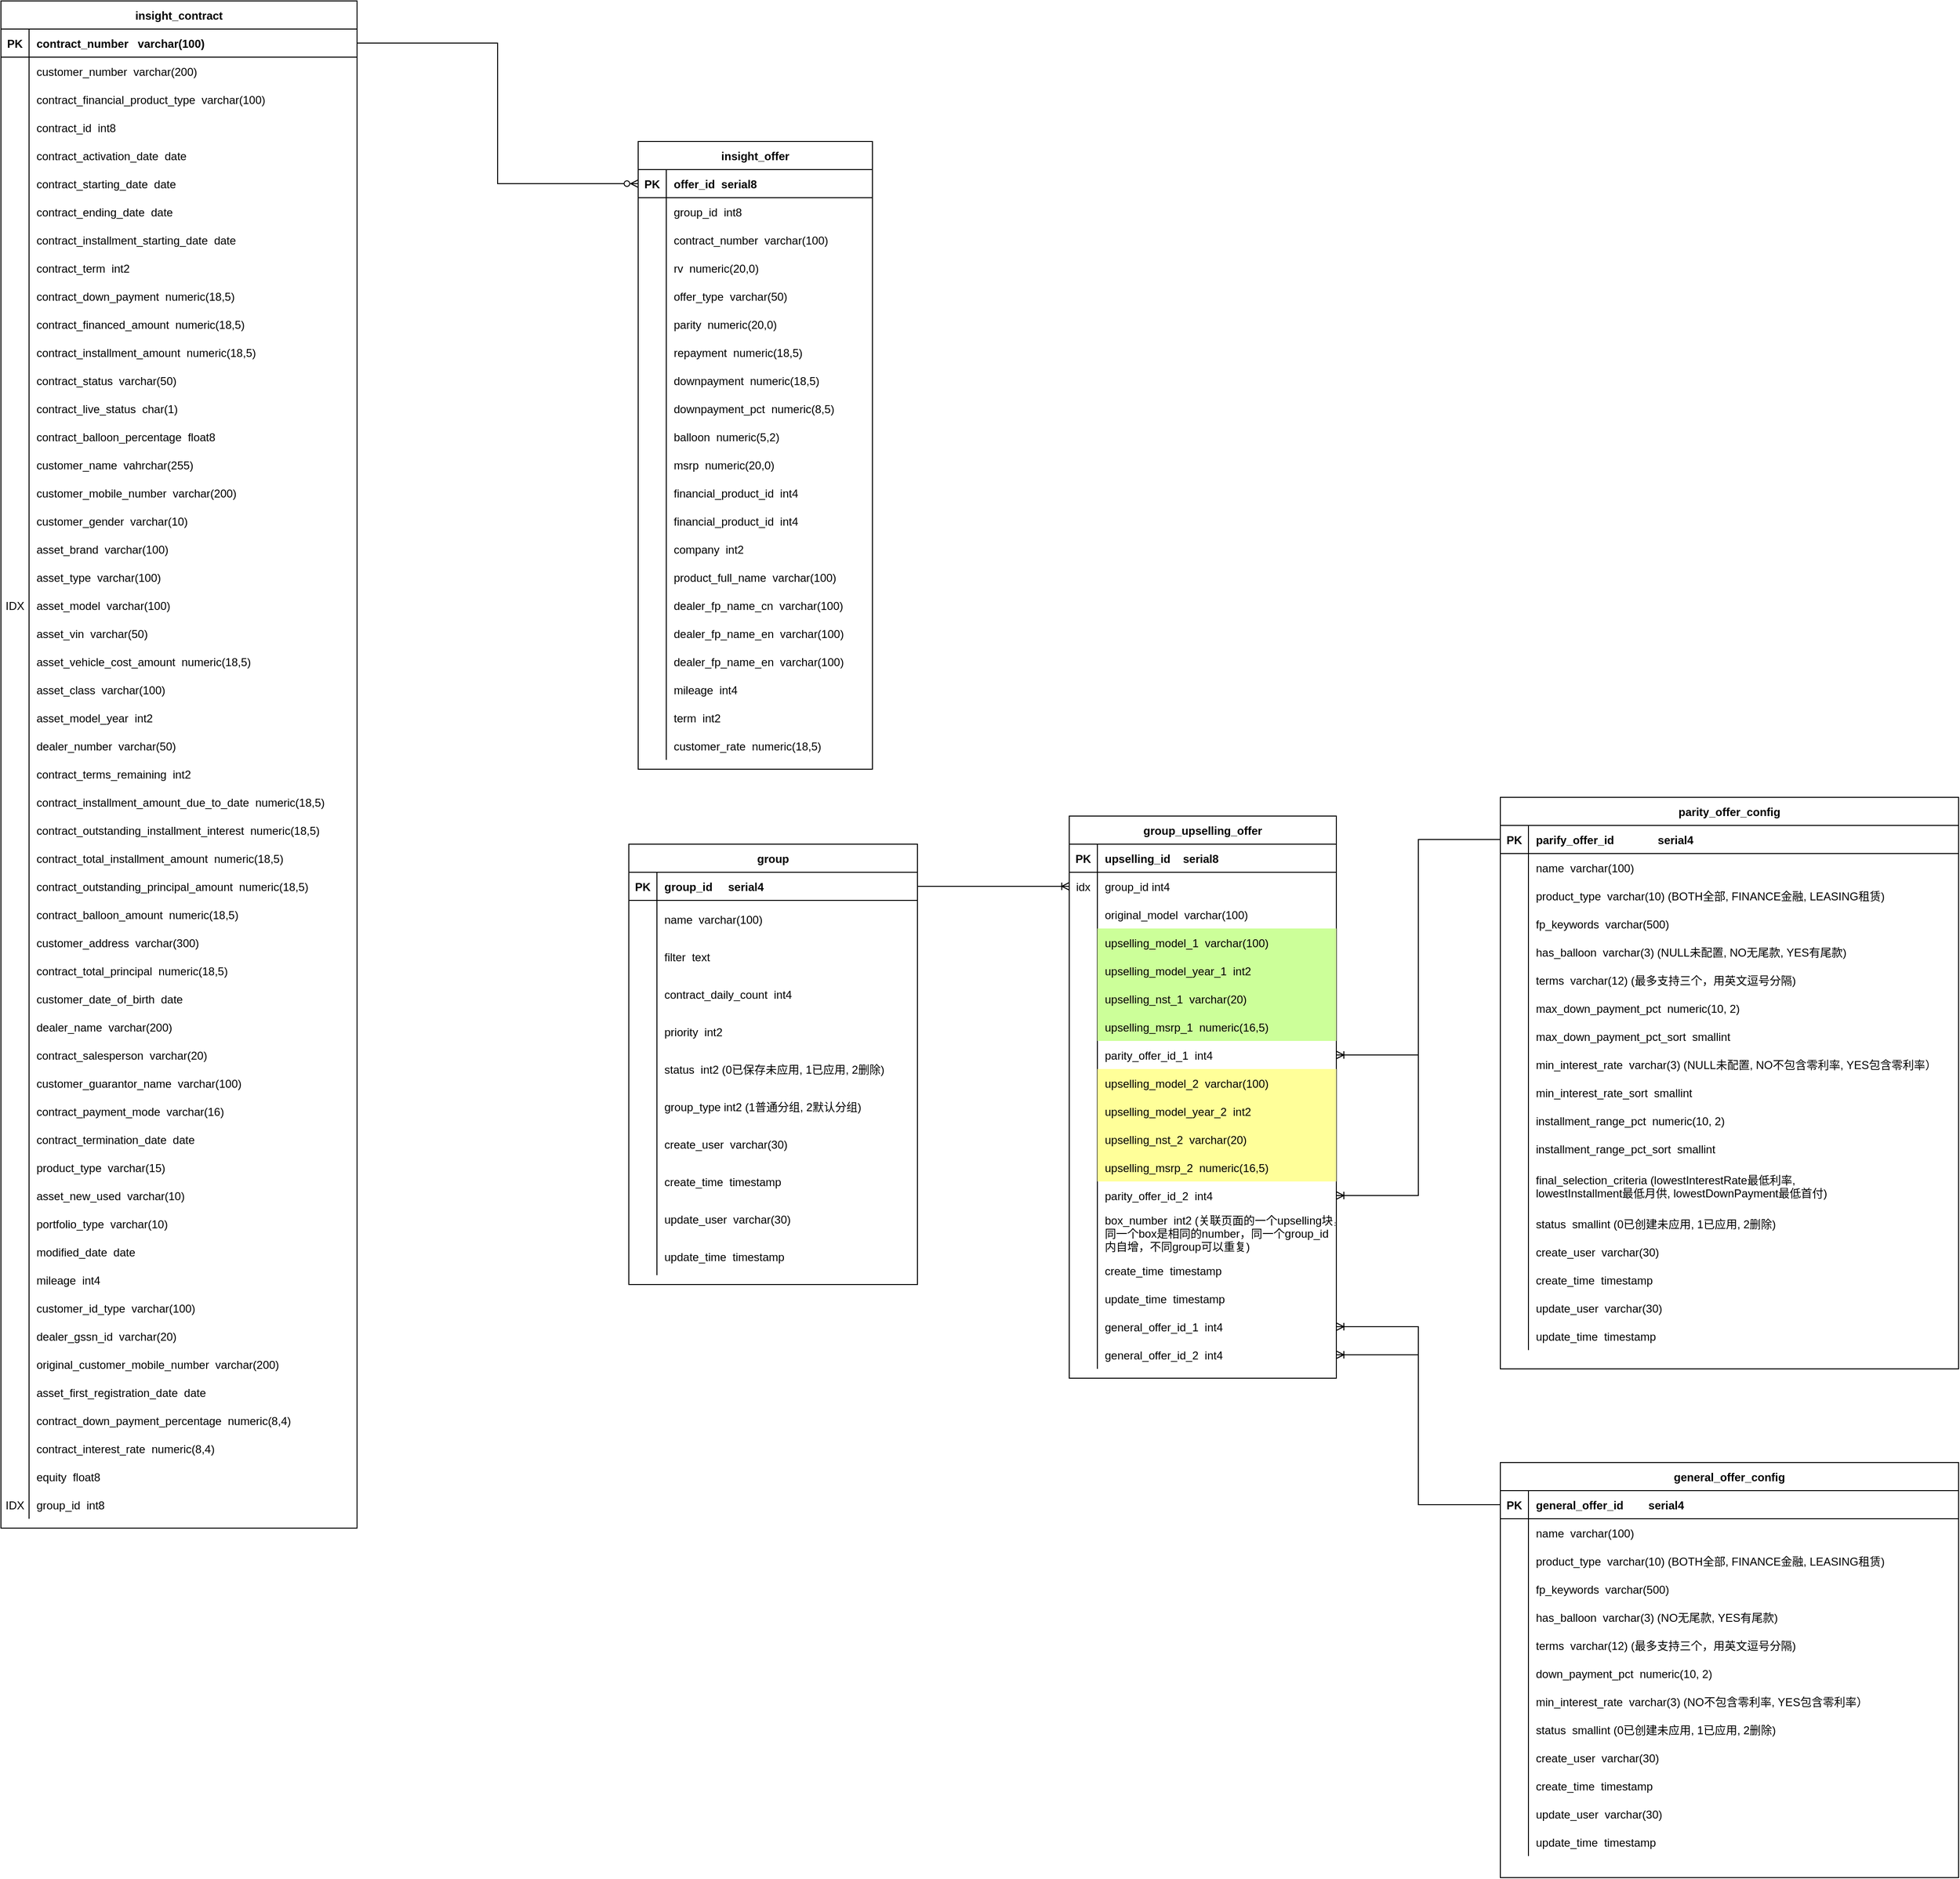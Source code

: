 <mxfile version="24.0.5" type="github">
  <diagram id="R2lEEEUBdFMjLlhIrx00" name="Page-1">
    <mxGraphModel dx="2038" dy="1961" grid="1" gridSize="10" guides="1" tooltips="1" connect="1" arrows="1" fold="1" page="1" pageScale="1" pageWidth="850" pageHeight="1100" math="0" shadow="0" extFonts="Permanent Marker^https://fonts.googleapis.com/css?family=Permanent+Marker">
      <root>
        <mxCell id="0" />
        <mxCell id="1" parent="0" />
        <mxCell id="Lgd85yXxA8p3wqPTsEd0-1" value="insight_contract" style="shape=table;startSize=30;container=1;collapsible=1;childLayout=tableLayout;fixedRows=1;rowLines=0;fontStyle=1;align=center;resizeLast=1;" parent="1" vertex="1">
          <mxGeometry x="-350" y="-1000" width="380" height="1630" as="geometry" />
        </mxCell>
        <mxCell id="Lgd85yXxA8p3wqPTsEd0-2" value="" style="shape=partialRectangle;collapsible=0;dropTarget=0;pointerEvents=0;fillColor=none;points=[[0,0.5],[1,0.5]];portConstraint=eastwest;top=0;left=0;right=0;bottom=1;" parent="Lgd85yXxA8p3wqPTsEd0-1" vertex="1">
          <mxGeometry y="30" width="380" height="30" as="geometry" />
        </mxCell>
        <mxCell id="Lgd85yXxA8p3wqPTsEd0-3" value="PK" style="shape=partialRectangle;overflow=hidden;connectable=0;fillColor=none;top=0;left=0;bottom=0;right=0;fontStyle=1;" parent="Lgd85yXxA8p3wqPTsEd0-2" vertex="1">
          <mxGeometry width="30" height="30" as="geometry">
            <mxRectangle width="30" height="30" as="alternateBounds" />
          </mxGeometry>
        </mxCell>
        <mxCell id="Lgd85yXxA8p3wqPTsEd0-4" value="contract_number   varchar(100)" style="shape=partialRectangle;overflow=hidden;connectable=0;fillColor=none;top=0;left=0;bottom=0;right=0;align=left;spacingLeft=6;fontStyle=1;" parent="Lgd85yXxA8p3wqPTsEd0-2" vertex="1">
          <mxGeometry x="30" width="350" height="30" as="geometry">
            <mxRectangle width="350" height="30" as="alternateBounds" />
          </mxGeometry>
        </mxCell>
        <mxCell id="Lgd85yXxA8p3wqPTsEd0-5" value="" style="shape=partialRectangle;collapsible=0;dropTarget=0;pointerEvents=0;fillColor=none;points=[[0,0.5],[1,0.5]];portConstraint=eastwest;top=0;left=0;right=0;bottom=0;" parent="Lgd85yXxA8p3wqPTsEd0-1" vertex="1">
          <mxGeometry y="60" width="380" height="30" as="geometry" />
        </mxCell>
        <mxCell id="Lgd85yXxA8p3wqPTsEd0-6" value="" style="shape=partialRectangle;overflow=hidden;connectable=0;fillColor=none;top=0;left=0;bottom=0;right=0;" parent="Lgd85yXxA8p3wqPTsEd0-5" vertex="1">
          <mxGeometry width="30" height="30" as="geometry">
            <mxRectangle width="30" height="30" as="alternateBounds" />
          </mxGeometry>
        </mxCell>
        <mxCell id="Lgd85yXxA8p3wqPTsEd0-7" value="customer_number  varchar(200)" style="shape=partialRectangle;overflow=hidden;connectable=0;fillColor=none;top=0;left=0;bottom=0;right=0;align=left;spacingLeft=6;" parent="Lgd85yXxA8p3wqPTsEd0-5" vertex="1">
          <mxGeometry x="30" width="350" height="30" as="geometry">
            <mxRectangle width="350" height="30" as="alternateBounds" />
          </mxGeometry>
        </mxCell>
        <mxCell id="bq9kwz9mXwM456cV49Q8-8" value="" style="shape=partialRectangle;collapsible=0;dropTarget=0;pointerEvents=0;fillColor=none;points=[[0,0.5],[1,0.5]];portConstraint=eastwest;top=0;left=0;right=0;bottom=0;" parent="Lgd85yXxA8p3wqPTsEd0-1" vertex="1">
          <mxGeometry y="90" width="380" height="30" as="geometry" />
        </mxCell>
        <mxCell id="bq9kwz9mXwM456cV49Q8-9" value="" style="shape=partialRectangle;overflow=hidden;connectable=0;fillColor=none;top=0;left=0;bottom=0;right=0;" parent="bq9kwz9mXwM456cV49Q8-8" vertex="1">
          <mxGeometry width="30" height="30" as="geometry">
            <mxRectangle width="30" height="30" as="alternateBounds" />
          </mxGeometry>
        </mxCell>
        <mxCell id="bq9kwz9mXwM456cV49Q8-10" value="contract_financial_product_type  varchar(100)" style="shape=partialRectangle;overflow=hidden;connectable=0;fillColor=none;top=0;left=0;bottom=0;right=0;align=left;spacingLeft=6;" parent="bq9kwz9mXwM456cV49Q8-8" vertex="1">
          <mxGeometry x="30" width="350" height="30" as="geometry">
            <mxRectangle width="350" height="30" as="alternateBounds" />
          </mxGeometry>
        </mxCell>
        <mxCell id="bq9kwz9mXwM456cV49Q8-11" value="" style="shape=partialRectangle;collapsible=0;dropTarget=0;pointerEvents=0;fillColor=none;points=[[0,0.5],[1,0.5]];portConstraint=eastwest;top=0;left=0;right=0;bottom=0;" parent="Lgd85yXxA8p3wqPTsEd0-1" vertex="1">
          <mxGeometry y="120" width="380" height="30" as="geometry" />
        </mxCell>
        <mxCell id="bq9kwz9mXwM456cV49Q8-12" value="" style="shape=partialRectangle;overflow=hidden;connectable=0;fillColor=none;top=0;left=0;bottom=0;right=0;" parent="bq9kwz9mXwM456cV49Q8-11" vertex="1">
          <mxGeometry width="30" height="30" as="geometry">
            <mxRectangle width="30" height="30" as="alternateBounds" />
          </mxGeometry>
        </mxCell>
        <mxCell id="bq9kwz9mXwM456cV49Q8-13" value="contract_id  int8" style="shape=partialRectangle;overflow=hidden;connectable=0;fillColor=none;top=0;left=0;bottom=0;right=0;align=left;spacingLeft=6;" parent="bq9kwz9mXwM456cV49Q8-11" vertex="1">
          <mxGeometry x="30" width="350" height="30" as="geometry">
            <mxRectangle width="350" height="30" as="alternateBounds" />
          </mxGeometry>
        </mxCell>
        <mxCell id="bq9kwz9mXwM456cV49Q8-14" value="" style="shape=partialRectangle;collapsible=0;dropTarget=0;pointerEvents=0;fillColor=none;points=[[0,0.5],[1,0.5]];portConstraint=eastwest;top=0;left=0;right=0;bottom=0;" parent="Lgd85yXxA8p3wqPTsEd0-1" vertex="1">
          <mxGeometry y="150" width="380" height="30" as="geometry" />
        </mxCell>
        <mxCell id="bq9kwz9mXwM456cV49Q8-15" value="" style="shape=partialRectangle;overflow=hidden;connectable=0;fillColor=none;top=0;left=0;bottom=0;right=0;" parent="bq9kwz9mXwM456cV49Q8-14" vertex="1">
          <mxGeometry width="30" height="30" as="geometry">
            <mxRectangle width="30" height="30" as="alternateBounds" />
          </mxGeometry>
        </mxCell>
        <mxCell id="bq9kwz9mXwM456cV49Q8-16" value="contract_activation_date  date" style="shape=partialRectangle;overflow=hidden;connectable=0;fillColor=none;top=0;left=0;bottom=0;right=0;align=left;spacingLeft=6;" parent="bq9kwz9mXwM456cV49Q8-14" vertex="1">
          <mxGeometry x="30" width="350" height="30" as="geometry">
            <mxRectangle width="350" height="30" as="alternateBounds" />
          </mxGeometry>
        </mxCell>
        <mxCell id="bq9kwz9mXwM456cV49Q8-17" value="" style="shape=partialRectangle;collapsible=0;dropTarget=0;pointerEvents=0;fillColor=none;points=[[0,0.5],[1,0.5]];portConstraint=eastwest;top=0;left=0;right=0;bottom=0;" parent="Lgd85yXxA8p3wqPTsEd0-1" vertex="1">
          <mxGeometry y="180" width="380" height="30" as="geometry" />
        </mxCell>
        <mxCell id="bq9kwz9mXwM456cV49Q8-18" value="" style="shape=partialRectangle;overflow=hidden;connectable=0;fillColor=none;top=0;left=0;bottom=0;right=0;" parent="bq9kwz9mXwM456cV49Q8-17" vertex="1">
          <mxGeometry width="30" height="30" as="geometry">
            <mxRectangle width="30" height="30" as="alternateBounds" />
          </mxGeometry>
        </mxCell>
        <mxCell id="bq9kwz9mXwM456cV49Q8-19" value="contract_starting_date  date" style="shape=partialRectangle;overflow=hidden;connectable=0;fillColor=none;top=0;left=0;bottom=0;right=0;align=left;spacingLeft=6;" parent="bq9kwz9mXwM456cV49Q8-17" vertex="1">
          <mxGeometry x="30" width="350" height="30" as="geometry">
            <mxRectangle width="350" height="30" as="alternateBounds" />
          </mxGeometry>
        </mxCell>
        <mxCell id="bq9kwz9mXwM456cV49Q8-20" value="" style="shape=partialRectangle;collapsible=0;dropTarget=0;pointerEvents=0;fillColor=none;points=[[0,0.5],[1,0.5]];portConstraint=eastwest;top=0;left=0;right=0;bottom=0;" parent="Lgd85yXxA8p3wqPTsEd0-1" vertex="1">
          <mxGeometry y="210" width="380" height="30" as="geometry" />
        </mxCell>
        <mxCell id="bq9kwz9mXwM456cV49Q8-21" value="" style="shape=partialRectangle;overflow=hidden;connectable=0;fillColor=none;top=0;left=0;bottom=0;right=0;" parent="bq9kwz9mXwM456cV49Q8-20" vertex="1">
          <mxGeometry width="30" height="30" as="geometry">
            <mxRectangle width="30" height="30" as="alternateBounds" />
          </mxGeometry>
        </mxCell>
        <mxCell id="bq9kwz9mXwM456cV49Q8-22" value="contract_ending_date  date" style="shape=partialRectangle;overflow=hidden;connectable=0;fillColor=none;top=0;left=0;bottom=0;right=0;align=left;spacingLeft=6;" parent="bq9kwz9mXwM456cV49Q8-20" vertex="1">
          <mxGeometry x="30" width="350" height="30" as="geometry">
            <mxRectangle width="350" height="30" as="alternateBounds" />
          </mxGeometry>
        </mxCell>
        <mxCell id="bq9kwz9mXwM456cV49Q8-23" value="" style="shape=partialRectangle;collapsible=0;dropTarget=0;pointerEvents=0;fillColor=none;points=[[0,0.5],[1,0.5]];portConstraint=eastwest;top=0;left=0;right=0;bottom=0;" parent="Lgd85yXxA8p3wqPTsEd0-1" vertex="1">
          <mxGeometry y="240" width="380" height="30" as="geometry" />
        </mxCell>
        <mxCell id="bq9kwz9mXwM456cV49Q8-24" value="" style="shape=partialRectangle;overflow=hidden;connectable=0;fillColor=none;top=0;left=0;bottom=0;right=0;" parent="bq9kwz9mXwM456cV49Q8-23" vertex="1">
          <mxGeometry width="30" height="30" as="geometry">
            <mxRectangle width="30" height="30" as="alternateBounds" />
          </mxGeometry>
        </mxCell>
        <mxCell id="bq9kwz9mXwM456cV49Q8-25" value="contract_installment_starting_date  date" style="shape=partialRectangle;overflow=hidden;connectable=0;fillColor=none;top=0;left=0;bottom=0;right=0;align=left;spacingLeft=6;" parent="bq9kwz9mXwM456cV49Q8-23" vertex="1">
          <mxGeometry x="30" width="350" height="30" as="geometry">
            <mxRectangle width="350" height="30" as="alternateBounds" />
          </mxGeometry>
        </mxCell>
        <mxCell id="bq9kwz9mXwM456cV49Q8-26" value="" style="shape=partialRectangle;collapsible=0;dropTarget=0;pointerEvents=0;fillColor=none;points=[[0,0.5],[1,0.5]];portConstraint=eastwest;top=0;left=0;right=0;bottom=0;" parent="Lgd85yXxA8p3wqPTsEd0-1" vertex="1">
          <mxGeometry y="270" width="380" height="30" as="geometry" />
        </mxCell>
        <mxCell id="bq9kwz9mXwM456cV49Q8-27" value="" style="shape=partialRectangle;overflow=hidden;connectable=0;fillColor=none;top=0;left=0;bottom=0;right=0;" parent="bq9kwz9mXwM456cV49Q8-26" vertex="1">
          <mxGeometry width="30" height="30" as="geometry">
            <mxRectangle width="30" height="30" as="alternateBounds" />
          </mxGeometry>
        </mxCell>
        <mxCell id="bq9kwz9mXwM456cV49Q8-28" value="contract_term  int2" style="shape=partialRectangle;overflow=hidden;connectable=0;fillColor=none;top=0;left=0;bottom=0;right=0;align=left;spacingLeft=6;" parent="bq9kwz9mXwM456cV49Q8-26" vertex="1">
          <mxGeometry x="30" width="350" height="30" as="geometry">
            <mxRectangle width="350" height="30" as="alternateBounds" />
          </mxGeometry>
        </mxCell>
        <mxCell id="bq9kwz9mXwM456cV49Q8-29" value="" style="shape=partialRectangle;collapsible=0;dropTarget=0;pointerEvents=0;fillColor=none;points=[[0,0.5],[1,0.5]];portConstraint=eastwest;top=0;left=0;right=0;bottom=0;" parent="Lgd85yXxA8p3wqPTsEd0-1" vertex="1">
          <mxGeometry y="300" width="380" height="30" as="geometry" />
        </mxCell>
        <mxCell id="bq9kwz9mXwM456cV49Q8-30" value="" style="shape=partialRectangle;overflow=hidden;connectable=0;fillColor=none;top=0;left=0;bottom=0;right=0;" parent="bq9kwz9mXwM456cV49Q8-29" vertex="1">
          <mxGeometry width="30" height="30" as="geometry">
            <mxRectangle width="30" height="30" as="alternateBounds" />
          </mxGeometry>
        </mxCell>
        <mxCell id="bq9kwz9mXwM456cV49Q8-31" value="contract_down_payment  numeric(18,5)" style="shape=partialRectangle;overflow=hidden;connectable=0;fillColor=none;top=0;left=0;bottom=0;right=0;align=left;spacingLeft=6;" parent="bq9kwz9mXwM456cV49Q8-29" vertex="1">
          <mxGeometry x="30" width="350" height="30" as="geometry">
            <mxRectangle width="350" height="30" as="alternateBounds" />
          </mxGeometry>
        </mxCell>
        <mxCell id="bq9kwz9mXwM456cV49Q8-94" value="" style="shape=partialRectangle;collapsible=0;dropTarget=0;pointerEvents=0;fillColor=none;points=[[0,0.5],[1,0.5]];portConstraint=eastwest;top=0;left=0;right=0;bottom=0;" parent="Lgd85yXxA8p3wqPTsEd0-1" vertex="1">
          <mxGeometry y="330" width="380" height="30" as="geometry" />
        </mxCell>
        <mxCell id="bq9kwz9mXwM456cV49Q8-95" value="" style="shape=partialRectangle;overflow=hidden;connectable=0;fillColor=none;top=0;left=0;bottom=0;right=0;" parent="bq9kwz9mXwM456cV49Q8-94" vertex="1">
          <mxGeometry width="30" height="30" as="geometry">
            <mxRectangle width="30" height="30" as="alternateBounds" />
          </mxGeometry>
        </mxCell>
        <mxCell id="bq9kwz9mXwM456cV49Q8-96" value="contract_financed_amount  numeric(18,5)" style="shape=partialRectangle;overflow=hidden;connectable=0;fillColor=none;top=0;left=0;bottom=0;right=0;align=left;spacingLeft=6;" parent="bq9kwz9mXwM456cV49Q8-94" vertex="1">
          <mxGeometry x="30" width="350" height="30" as="geometry">
            <mxRectangle width="350" height="30" as="alternateBounds" />
          </mxGeometry>
        </mxCell>
        <mxCell id="bq9kwz9mXwM456cV49Q8-97" value="" style="shape=partialRectangle;collapsible=0;dropTarget=0;pointerEvents=0;fillColor=none;points=[[0,0.5],[1,0.5]];portConstraint=eastwest;top=0;left=0;right=0;bottom=0;" parent="Lgd85yXxA8p3wqPTsEd0-1" vertex="1">
          <mxGeometry y="360" width="380" height="30" as="geometry" />
        </mxCell>
        <mxCell id="bq9kwz9mXwM456cV49Q8-98" value="" style="shape=partialRectangle;overflow=hidden;connectable=0;fillColor=none;top=0;left=0;bottom=0;right=0;" parent="bq9kwz9mXwM456cV49Q8-97" vertex="1">
          <mxGeometry width="30" height="30" as="geometry">
            <mxRectangle width="30" height="30" as="alternateBounds" />
          </mxGeometry>
        </mxCell>
        <mxCell id="bq9kwz9mXwM456cV49Q8-99" value="contract_installment_amount  numeric(18,5)" style="shape=partialRectangle;overflow=hidden;connectable=0;fillColor=none;top=0;left=0;bottom=0;right=0;align=left;spacingLeft=6;" parent="bq9kwz9mXwM456cV49Q8-97" vertex="1">
          <mxGeometry x="30" width="350" height="30" as="geometry">
            <mxRectangle width="350" height="30" as="alternateBounds" />
          </mxGeometry>
        </mxCell>
        <mxCell id="bq9kwz9mXwM456cV49Q8-100" value="" style="shape=partialRectangle;collapsible=0;dropTarget=0;pointerEvents=0;fillColor=none;points=[[0,0.5],[1,0.5]];portConstraint=eastwest;top=0;left=0;right=0;bottom=0;" parent="Lgd85yXxA8p3wqPTsEd0-1" vertex="1">
          <mxGeometry y="390" width="380" height="30" as="geometry" />
        </mxCell>
        <mxCell id="bq9kwz9mXwM456cV49Q8-101" value="" style="shape=partialRectangle;overflow=hidden;connectable=0;fillColor=none;top=0;left=0;bottom=0;right=0;" parent="bq9kwz9mXwM456cV49Q8-100" vertex="1">
          <mxGeometry width="30" height="30" as="geometry">
            <mxRectangle width="30" height="30" as="alternateBounds" />
          </mxGeometry>
        </mxCell>
        <mxCell id="bq9kwz9mXwM456cV49Q8-102" value="contract_status  varchar(50)" style="shape=partialRectangle;overflow=hidden;connectable=0;fillColor=none;top=0;left=0;bottom=0;right=0;align=left;spacingLeft=6;" parent="bq9kwz9mXwM456cV49Q8-100" vertex="1">
          <mxGeometry x="30" width="350" height="30" as="geometry">
            <mxRectangle width="350" height="30" as="alternateBounds" />
          </mxGeometry>
        </mxCell>
        <mxCell id="bq9kwz9mXwM456cV49Q8-103" value="" style="shape=partialRectangle;collapsible=0;dropTarget=0;pointerEvents=0;fillColor=none;points=[[0,0.5],[1,0.5]];portConstraint=eastwest;top=0;left=0;right=0;bottom=0;" parent="Lgd85yXxA8p3wqPTsEd0-1" vertex="1">
          <mxGeometry y="420" width="380" height="30" as="geometry" />
        </mxCell>
        <mxCell id="bq9kwz9mXwM456cV49Q8-104" value="" style="shape=partialRectangle;overflow=hidden;connectable=0;fillColor=none;top=0;left=0;bottom=0;right=0;" parent="bq9kwz9mXwM456cV49Q8-103" vertex="1">
          <mxGeometry width="30" height="30" as="geometry">
            <mxRectangle width="30" height="30" as="alternateBounds" />
          </mxGeometry>
        </mxCell>
        <mxCell id="bq9kwz9mXwM456cV49Q8-105" value="contract_live_status  char(1)" style="shape=partialRectangle;overflow=hidden;connectable=0;fillColor=none;top=0;left=0;bottom=0;right=0;align=left;spacingLeft=6;" parent="bq9kwz9mXwM456cV49Q8-103" vertex="1">
          <mxGeometry x="30" width="350" height="30" as="geometry">
            <mxRectangle width="350" height="30" as="alternateBounds" />
          </mxGeometry>
        </mxCell>
        <mxCell id="jUZU6OPxXkP7sXgpjkYv-67" value="" style="shape=partialRectangle;collapsible=0;dropTarget=0;pointerEvents=0;fillColor=none;points=[[0,0.5],[1,0.5]];portConstraint=eastwest;top=0;left=0;right=0;bottom=0;" parent="Lgd85yXxA8p3wqPTsEd0-1" vertex="1">
          <mxGeometry y="450" width="380" height="30" as="geometry" />
        </mxCell>
        <mxCell id="jUZU6OPxXkP7sXgpjkYv-68" value="" style="shape=partialRectangle;overflow=hidden;connectable=0;fillColor=none;top=0;left=0;bottom=0;right=0;" parent="jUZU6OPxXkP7sXgpjkYv-67" vertex="1">
          <mxGeometry width="30" height="30" as="geometry">
            <mxRectangle width="30" height="30" as="alternateBounds" />
          </mxGeometry>
        </mxCell>
        <mxCell id="jUZU6OPxXkP7sXgpjkYv-69" value="contract_balloon_percentage  float8" style="shape=partialRectangle;overflow=hidden;connectable=0;fillColor=none;top=0;left=0;bottom=0;right=0;align=left;spacingLeft=6;" parent="jUZU6OPxXkP7sXgpjkYv-67" vertex="1">
          <mxGeometry x="30" width="350" height="30" as="geometry">
            <mxRectangle width="350" height="30" as="alternateBounds" />
          </mxGeometry>
        </mxCell>
        <mxCell id="jUZU6OPxXkP7sXgpjkYv-70" value="" style="shape=partialRectangle;collapsible=0;dropTarget=0;pointerEvents=0;fillColor=none;points=[[0,0.5],[1,0.5]];portConstraint=eastwest;top=0;left=0;right=0;bottom=0;" parent="Lgd85yXxA8p3wqPTsEd0-1" vertex="1">
          <mxGeometry y="480" width="380" height="30" as="geometry" />
        </mxCell>
        <mxCell id="jUZU6OPxXkP7sXgpjkYv-71" value="" style="shape=partialRectangle;overflow=hidden;connectable=0;fillColor=none;top=0;left=0;bottom=0;right=0;" parent="jUZU6OPxXkP7sXgpjkYv-70" vertex="1">
          <mxGeometry width="30" height="30" as="geometry">
            <mxRectangle width="30" height="30" as="alternateBounds" />
          </mxGeometry>
        </mxCell>
        <mxCell id="jUZU6OPxXkP7sXgpjkYv-72" value="customer_name  vahrchar(255)" style="shape=partialRectangle;overflow=hidden;connectable=0;fillColor=none;top=0;left=0;bottom=0;right=0;align=left;spacingLeft=6;" parent="jUZU6OPxXkP7sXgpjkYv-70" vertex="1">
          <mxGeometry x="30" width="350" height="30" as="geometry">
            <mxRectangle width="350" height="30" as="alternateBounds" />
          </mxGeometry>
        </mxCell>
        <mxCell id="jUZU6OPxXkP7sXgpjkYv-73" value="" style="shape=partialRectangle;collapsible=0;dropTarget=0;pointerEvents=0;fillColor=none;points=[[0,0.5],[1,0.5]];portConstraint=eastwest;top=0;left=0;right=0;bottom=0;" parent="Lgd85yXxA8p3wqPTsEd0-1" vertex="1">
          <mxGeometry y="510" width="380" height="30" as="geometry" />
        </mxCell>
        <mxCell id="jUZU6OPxXkP7sXgpjkYv-74" value="" style="shape=partialRectangle;overflow=hidden;connectable=0;fillColor=none;top=0;left=0;bottom=0;right=0;" parent="jUZU6OPxXkP7sXgpjkYv-73" vertex="1">
          <mxGeometry width="30" height="30" as="geometry">
            <mxRectangle width="30" height="30" as="alternateBounds" />
          </mxGeometry>
        </mxCell>
        <mxCell id="jUZU6OPxXkP7sXgpjkYv-75" value="customer_mobile_number  varchar(200)" style="shape=partialRectangle;overflow=hidden;connectable=0;fillColor=none;top=0;left=0;bottom=0;right=0;align=left;spacingLeft=6;" parent="jUZU6OPxXkP7sXgpjkYv-73" vertex="1">
          <mxGeometry x="30" width="350" height="30" as="geometry">
            <mxRectangle width="350" height="30" as="alternateBounds" />
          </mxGeometry>
        </mxCell>
        <mxCell id="jUZU6OPxXkP7sXgpjkYv-76" value="" style="shape=partialRectangle;collapsible=0;dropTarget=0;pointerEvents=0;fillColor=none;points=[[0,0.5],[1,0.5]];portConstraint=eastwest;top=0;left=0;right=0;bottom=0;" parent="Lgd85yXxA8p3wqPTsEd0-1" vertex="1">
          <mxGeometry y="540" width="380" height="30" as="geometry" />
        </mxCell>
        <mxCell id="jUZU6OPxXkP7sXgpjkYv-77" value="" style="shape=partialRectangle;overflow=hidden;connectable=0;fillColor=none;top=0;left=0;bottom=0;right=0;" parent="jUZU6OPxXkP7sXgpjkYv-76" vertex="1">
          <mxGeometry width="30" height="30" as="geometry">
            <mxRectangle width="30" height="30" as="alternateBounds" />
          </mxGeometry>
        </mxCell>
        <mxCell id="jUZU6OPxXkP7sXgpjkYv-78" value="customer_gender  varchar(10)" style="shape=partialRectangle;overflow=hidden;connectable=0;fillColor=none;top=0;left=0;bottom=0;right=0;align=left;spacingLeft=6;" parent="jUZU6OPxXkP7sXgpjkYv-76" vertex="1">
          <mxGeometry x="30" width="350" height="30" as="geometry">
            <mxRectangle width="350" height="30" as="alternateBounds" />
          </mxGeometry>
        </mxCell>
        <mxCell id="jUZU6OPxXkP7sXgpjkYv-79" value="" style="shape=partialRectangle;collapsible=0;dropTarget=0;pointerEvents=0;fillColor=none;points=[[0,0.5],[1,0.5]];portConstraint=eastwest;top=0;left=0;right=0;bottom=0;" parent="Lgd85yXxA8p3wqPTsEd0-1" vertex="1">
          <mxGeometry y="570" width="380" height="30" as="geometry" />
        </mxCell>
        <mxCell id="jUZU6OPxXkP7sXgpjkYv-80" value="" style="shape=partialRectangle;overflow=hidden;connectable=0;fillColor=none;top=0;left=0;bottom=0;right=0;" parent="jUZU6OPxXkP7sXgpjkYv-79" vertex="1">
          <mxGeometry width="30" height="30" as="geometry">
            <mxRectangle width="30" height="30" as="alternateBounds" />
          </mxGeometry>
        </mxCell>
        <mxCell id="jUZU6OPxXkP7sXgpjkYv-81" value="asset_brand  varchar(100)" style="shape=partialRectangle;overflow=hidden;connectable=0;fillColor=none;top=0;left=0;bottom=0;right=0;align=left;spacingLeft=6;" parent="jUZU6OPxXkP7sXgpjkYv-79" vertex="1">
          <mxGeometry x="30" width="350" height="30" as="geometry">
            <mxRectangle width="350" height="30" as="alternateBounds" />
          </mxGeometry>
        </mxCell>
        <mxCell id="jUZU6OPxXkP7sXgpjkYv-82" value="" style="shape=partialRectangle;collapsible=0;dropTarget=0;pointerEvents=0;fillColor=none;points=[[0,0.5],[1,0.5]];portConstraint=eastwest;top=0;left=0;right=0;bottom=0;" parent="Lgd85yXxA8p3wqPTsEd0-1" vertex="1">
          <mxGeometry y="600" width="380" height="30" as="geometry" />
        </mxCell>
        <mxCell id="jUZU6OPxXkP7sXgpjkYv-83" value="" style="shape=partialRectangle;overflow=hidden;connectable=0;fillColor=none;top=0;left=0;bottom=0;right=0;" parent="jUZU6OPxXkP7sXgpjkYv-82" vertex="1">
          <mxGeometry width="30" height="30" as="geometry">
            <mxRectangle width="30" height="30" as="alternateBounds" />
          </mxGeometry>
        </mxCell>
        <mxCell id="jUZU6OPxXkP7sXgpjkYv-84" value="asset_type  varchar(100)" style="shape=partialRectangle;overflow=hidden;connectable=0;fillColor=none;top=0;left=0;bottom=0;right=0;align=left;spacingLeft=6;" parent="jUZU6OPxXkP7sXgpjkYv-82" vertex="1">
          <mxGeometry x="30" width="350" height="30" as="geometry">
            <mxRectangle width="350" height="30" as="alternateBounds" />
          </mxGeometry>
        </mxCell>
        <mxCell id="jUZU6OPxXkP7sXgpjkYv-85" value="" style="shape=partialRectangle;collapsible=0;dropTarget=0;pointerEvents=0;fillColor=none;points=[[0,0.5],[1,0.5]];portConstraint=eastwest;top=0;left=0;right=0;bottom=0;" parent="Lgd85yXxA8p3wqPTsEd0-1" vertex="1">
          <mxGeometry y="630" width="380" height="30" as="geometry" />
        </mxCell>
        <mxCell id="jUZU6OPxXkP7sXgpjkYv-86" value="IDX" style="shape=partialRectangle;overflow=hidden;connectable=0;fillColor=none;top=0;left=0;bottom=0;right=0;" parent="jUZU6OPxXkP7sXgpjkYv-85" vertex="1">
          <mxGeometry width="30" height="30" as="geometry">
            <mxRectangle width="30" height="30" as="alternateBounds" />
          </mxGeometry>
        </mxCell>
        <mxCell id="jUZU6OPxXkP7sXgpjkYv-87" value="asset_model  varchar(100)" style="shape=partialRectangle;overflow=hidden;connectable=0;fillColor=none;top=0;left=0;bottom=0;right=0;align=left;spacingLeft=6;" parent="jUZU6OPxXkP7sXgpjkYv-85" vertex="1">
          <mxGeometry x="30" width="350" height="30" as="geometry">
            <mxRectangle width="350" height="30" as="alternateBounds" />
          </mxGeometry>
        </mxCell>
        <mxCell id="jUZU6OPxXkP7sXgpjkYv-88" value="" style="shape=partialRectangle;collapsible=0;dropTarget=0;pointerEvents=0;fillColor=none;points=[[0,0.5],[1,0.5]];portConstraint=eastwest;top=0;left=0;right=0;bottom=0;" parent="Lgd85yXxA8p3wqPTsEd0-1" vertex="1">
          <mxGeometry y="660" width="380" height="30" as="geometry" />
        </mxCell>
        <mxCell id="jUZU6OPxXkP7sXgpjkYv-89" value="" style="shape=partialRectangle;overflow=hidden;connectable=0;fillColor=none;top=0;left=0;bottom=0;right=0;" parent="jUZU6OPxXkP7sXgpjkYv-88" vertex="1">
          <mxGeometry width="30" height="30" as="geometry">
            <mxRectangle width="30" height="30" as="alternateBounds" />
          </mxGeometry>
        </mxCell>
        <mxCell id="jUZU6OPxXkP7sXgpjkYv-90" value="asset_vin  varchar(50)" style="shape=partialRectangle;overflow=hidden;connectable=0;fillColor=none;top=0;left=0;bottom=0;right=0;align=left;spacingLeft=6;" parent="jUZU6OPxXkP7sXgpjkYv-88" vertex="1">
          <mxGeometry x="30" width="350" height="30" as="geometry">
            <mxRectangle width="350" height="30" as="alternateBounds" />
          </mxGeometry>
        </mxCell>
        <mxCell id="jUZU6OPxXkP7sXgpjkYv-91" value="" style="shape=partialRectangle;collapsible=0;dropTarget=0;pointerEvents=0;fillColor=none;points=[[0,0.5],[1,0.5]];portConstraint=eastwest;top=0;left=0;right=0;bottom=0;" parent="Lgd85yXxA8p3wqPTsEd0-1" vertex="1">
          <mxGeometry y="690" width="380" height="30" as="geometry" />
        </mxCell>
        <mxCell id="jUZU6OPxXkP7sXgpjkYv-92" value="" style="shape=partialRectangle;overflow=hidden;connectable=0;fillColor=none;top=0;left=0;bottom=0;right=0;" parent="jUZU6OPxXkP7sXgpjkYv-91" vertex="1">
          <mxGeometry width="30" height="30" as="geometry">
            <mxRectangle width="30" height="30" as="alternateBounds" />
          </mxGeometry>
        </mxCell>
        <mxCell id="jUZU6OPxXkP7sXgpjkYv-93" value="asset_vehicle_cost_amount  numeric(18,5)" style="shape=partialRectangle;overflow=hidden;connectable=0;fillColor=none;top=0;left=0;bottom=0;right=0;align=left;spacingLeft=6;" parent="jUZU6OPxXkP7sXgpjkYv-91" vertex="1">
          <mxGeometry x="30" width="350" height="30" as="geometry">
            <mxRectangle width="350" height="30" as="alternateBounds" />
          </mxGeometry>
        </mxCell>
        <mxCell id="jUZU6OPxXkP7sXgpjkYv-94" value="" style="shape=partialRectangle;collapsible=0;dropTarget=0;pointerEvents=0;fillColor=none;points=[[0,0.5],[1,0.5]];portConstraint=eastwest;top=0;left=0;right=0;bottom=0;" parent="Lgd85yXxA8p3wqPTsEd0-1" vertex="1">
          <mxGeometry y="720" width="380" height="30" as="geometry" />
        </mxCell>
        <mxCell id="jUZU6OPxXkP7sXgpjkYv-95" value="" style="shape=partialRectangle;overflow=hidden;connectable=0;fillColor=none;top=0;left=0;bottom=0;right=0;" parent="jUZU6OPxXkP7sXgpjkYv-94" vertex="1">
          <mxGeometry width="30" height="30" as="geometry">
            <mxRectangle width="30" height="30" as="alternateBounds" />
          </mxGeometry>
        </mxCell>
        <mxCell id="jUZU6OPxXkP7sXgpjkYv-96" value="asset_class  varchar(100)" style="shape=partialRectangle;overflow=hidden;connectable=0;fillColor=none;top=0;left=0;bottom=0;right=0;align=left;spacingLeft=6;" parent="jUZU6OPxXkP7sXgpjkYv-94" vertex="1">
          <mxGeometry x="30" width="350" height="30" as="geometry">
            <mxRectangle width="350" height="30" as="alternateBounds" />
          </mxGeometry>
        </mxCell>
        <mxCell id="jUZU6OPxXkP7sXgpjkYv-97" value="" style="shape=partialRectangle;collapsible=0;dropTarget=0;pointerEvents=0;fillColor=none;points=[[0,0.5],[1,0.5]];portConstraint=eastwest;top=0;left=0;right=0;bottom=0;" parent="Lgd85yXxA8p3wqPTsEd0-1" vertex="1">
          <mxGeometry y="750" width="380" height="30" as="geometry" />
        </mxCell>
        <mxCell id="jUZU6OPxXkP7sXgpjkYv-98" value="" style="shape=partialRectangle;overflow=hidden;connectable=0;fillColor=none;top=0;left=0;bottom=0;right=0;" parent="jUZU6OPxXkP7sXgpjkYv-97" vertex="1">
          <mxGeometry width="30" height="30" as="geometry">
            <mxRectangle width="30" height="30" as="alternateBounds" />
          </mxGeometry>
        </mxCell>
        <mxCell id="jUZU6OPxXkP7sXgpjkYv-99" value="asset_model_year  int2" style="shape=partialRectangle;overflow=hidden;connectable=0;fillColor=none;top=0;left=0;bottom=0;right=0;align=left;spacingLeft=6;" parent="jUZU6OPxXkP7sXgpjkYv-97" vertex="1">
          <mxGeometry x="30" width="350" height="30" as="geometry">
            <mxRectangle width="350" height="30" as="alternateBounds" />
          </mxGeometry>
        </mxCell>
        <mxCell id="jUZU6OPxXkP7sXgpjkYv-100" value="" style="shape=partialRectangle;collapsible=0;dropTarget=0;pointerEvents=0;fillColor=none;points=[[0,0.5],[1,0.5]];portConstraint=eastwest;top=0;left=0;right=0;bottom=0;" parent="Lgd85yXxA8p3wqPTsEd0-1" vertex="1">
          <mxGeometry y="780" width="380" height="30" as="geometry" />
        </mxCell>
        <mxCell id="jUZU6OPxXkP7sXgpjkYv-101" value="" style="shape=partialRectangle;overflow=hidden;connectable=0;fillColor=none;top=0;left=0;bottom=0;right=0;" parent="jUZU6OPxXkP7sXgpjkYv-100" vertex="1">
          <mxGeometry width="30" height="30" as="geometry">
            <mxRectangle width="30" height="30" as="alternateBounds" />
          </mxGeometry>
        </mxCell>
        <mxCell id="jUZU6OPxXkP7sXgpjkYv-102" value="dealer_number  varchar(50)" style="shape=partialRectangle;overflow=hidden;connectable=0;fillColor=none;top=0;left=0;bottom=0;right=0;align=left;spacingLeft=6;" parent="jUZU6OPxXkP7sXgpjkYv-100" vertex="1">
          <mxGeometry x="30" width="350" height="30" as="geometry">
            <mxRectangle width="350" height="30" as="alternateBounds" />
          </mxGeometry>
        </mxCell>
        <mxCell id="jUZU6OPxXkP7sXgpjkYv-103" value="" style="shape=partialRectangle;collapsible=0;dropTarget=0;pointerEvents=0;fillColor=none;points=[[0,0.5],[1,0.5]];portConstraint=eastwest;top=0;left=0;right=0;bottom=0;" parent="Lgd85yXxA8p3wqPTsEd0-1" vertex="1">
          <mxGeometry y="810" width="380" height="30" as="geometry" />
        </mxCell>
        <mxCell id="jUZU6OPxXkP7sXgpjkYv-104" value="" style="shape=partialRectangle;overflow=hidden;connectable=0;fillColor=none;top=0;left=0;bottom=0;right=0;" parent="jUZU6OPxXkP7sXgpjkYv-103" vertex="1">
          <mxGeometry width="30" height="30" as="geometry">
            <mxRectangle width="30" height="30" as="alternateBounds" />
          </mxGeometry>
        </mxCell>
        <mxCell id="jUZU6OPxXkP7sXgpjkYv-105" value="contract_terms_remaining  int2" style="shape=partialRectangle;overflow=hidden;connectable=0;fillColor=none;top=0;left=0;bottom=0;right=0;align=left;spacingLeft=6;" parent="jUZU6OPxXkP7sXgpjkYv-103" vertex="1">
          <mxGeometry x="30" width="350" height="30" as="geometry">
            <mxRectangle width="350" height="30" as="alternateBounds" />
          </mxGeometry>
        </mxCell>
        <mxCell id="jUZU6OPxXkP7sXgpjkYv-106" value="" style="shape=partialRectangle;collapsible=0;dropTarget=0;pointerEvents=0;fillColor=none;points=[[0,0.5],[1,0.5]];portConstraint=eastwest;top=0;left=0;right=0;bottom=0;" parent="Lgd85yXxA8p3wqPTsEd0-1" vertex="1">
          <mxGeometry y="840" width="380" height="30" as="geometry" />
        </mxCell>
        <mxCell id="jUZU6OPxXkP7sXgpjkYv-107" value="" style="shape=partialRectangle;overflow=hidden;connectable=0;fillColor=none;top=0;left=0;bottom=0;right=0;" parent="jUZU6OPxXkP7sXgpjkYv-106" vertex="1">
          <mxGeometry width="30" height="30" as="geometry">
            <mxRectangle width="30" height="30" as="alternateBounds" />
          </mxGeometry>
        </mxCell>
        <mxCell id="jUZU6OPxXkP7sXgpjkYv-108" value="contract_installment_amount_due_to_date  numeric(18,5)" style="shape=partialRectangle;overflow=hidden;connectable=0;fillColor=none;top=0;left=0;bottom=0;right=0;align=left;spacingLeft=6;" parent="jUZU6OPxXkP7sXgpjkYv-106" vertex="1">
          <mxGeometry x="30" width="350" height="30" as="geometry">
            <mxRectangle width="350" height="30" as="alternateBounds" />
          </mxGeometry>
        </mxCell>
        <mxCell id="jUZU6OPxXkP7sXgpjkYv-109" value="" style="shape=partialRectangle;collapsible=0;dropTarget=0;pointerEvents=0;fillColor=none;points=[[0,0.5],[1,0.5]];portConstraint=eastwest;top=0;left=0;right=0;bottom=0;" parent="Lgd85yXxA8p3wqPTsEd0-1" vertex="1">
          <mxGeometry y="870" width="380" height="30" as="geometry" />
        </mxCell>
        <mxCell id="jUZU6OPxXkP7sXgpjkYv-110" value="" style="shape=partialRectangle;overflow=hidden;connectable=0;fillColor=none;top=0;left=0;bottom=0;right=0;" parent="jUZU6OPxXkP7sXgpjkYv-109" vertex="1">
          <mxGeometry width="30" height="30" as="geometry">
            <mxRectangle width="30" height="30" as="alternateBounds" />
          </mxGeometry>
        </mxCell>
        <mxCell id="jUZU6OPxXkP7sXgpjkYv-111" value="contract_outstanding_installment_interest  numeric(18,5)" style="shape=partialRectangle;overflow=hidden;connectable=0;fillColor=none;top=0;left=0;bottom=0;right=0;align=left;spacingLeft=6;" parent="jUZU6OPxXkP7sXgpjkYv-109" vertex="1">
          <mxGeometry x="30" width="350" height="30" as="geometry">
            <mxRectangle width="350" height="30" as="alternateBounds" />
          </mxGeometry>
        </mxCell>
        <mxCell id="jUZU6OPxXkP7sXgpjkYv-112" value="" style="shape=partialRectangle;collapsible=0;dropTarget=0;pointerEvents=0;fillColor=none;points=[[0,0.5],[1,0.5]];portConstraint=eastwest;top=0;left=0;right=0;bottom=0;" parent="Lgd85yXxA8p3wqPTsEd0-1" vertex="1">
          <mxGeometry y="900" width="380" height="30" as="geometry" />
        </mxCell>
        <mxCell id="jUZU6OPxXkP7sXgpjkYv-113" value="" style="shape=partialRectangle;overflow=hidden;connectable=0;fillColor=none;top=0;left=0;bottom=0;right=0;" parent="jUZU6OPxXkP7sXgpjkYv-112" vertex="1">
          <mxGeometry width="30" height="30" as="geometry">
            <mxRectangle width="30" height="30" as="alternateBounds" />
          </mxGeometry>
        </mxCell>
        <mxCell id="jUZU6OPxXkP7sXgpjkYv-114" value="contract_total_installment_amount  numeric(18,5)" style="shape=partialRectangle;overflow=hidden;connectable=0;fillColor=none;top=0;left=0;bottom=0;right=0;align=left;spacingLeft=6;" parent="jUZU6OPxXkP7sXgpjkYv-112" vertex="1">
          <mxGeometry x="30" width="350" height="30" as="geometry">
            <mxRectangle width="350" height="30" as="alternateBounds" />
          </mxGeometry>
        </mxCell>
        <mxCell id="jUZU6OPxXkP7sXgpjkYv-115" value="" style="shape=partialRectangle;collapsible=0;dropTarget=0;pointerEvents=0;fillColor=none;points=[[0,0.5],[1,0.5]];portConstraint=eastwest;top=0;left=0;right=0;bottom=0;" parent="Lgd85yXxA8p3wqPTsEd0-1" vertex="1">
          <mxGeometry y="930" width="380" height="30" as="geometry" />
        </mxCell>
        <mxCell id="jUZU6OPxXkP7sXgpjkYv-116" value="" style="shape=partialRectangle;overflow=hidden;connectable=0;fillColor=none;top=0;left=0;bottom=0;right=0;" parent="jUZU6OPxXkP7sXgpjkYv-115" vertex="1">
          <mxGeometry width="30" height="30" as="geometry">
            <mxRectangle width="30" height="30" as="alternateBounds" />
          </mxGeometry>
        </mxCell>
        <mxCell id="jUZU6OPxXkP7sXgpjkYv-117" value="contract_outstanding_principal_amount  numeric(18,5)" style="shape=partialRectangle;overflow=hidden;connectable=0;fillColor=none;top=0;left=0;bottom=0;right=0;align=left;spacingLeft=6;" parent="jUZU6OPxXkP7sXgpjkYv-115" vertex="1">
          <mxGeometry x="30" width="350" height="30" as="geometry">
            <mxRectangle width="350" height="30" as="alternateBounds" />
          </mxGeometry>
        </mxCell>
        <mxCell id="jUZU6OPxXkP7sXgpjkYv-118" value="" style="shape=partialRectangle;collapsible=0;dropTarget=0;pointerEvents=0;fillColor=none;points=[[0,0.5],[1,0.5]];portConstraint=eastwest;top=0;left=0;right=0;bottom=0;" parent="Lgd85yXxA8p3wqPTsEd0-1" vertex="1">
          <mxGeometry y="960" width="380" height="30" as="geometry" />
        </mxCell>
        <mxCell id="jUZU6OPxXkP7sXgpjkYv-119" value="" style="shape=partialRectangle;overflow=hidden;connectable=0;fillColor=none;top=0;left=0;bottom=0;right=0;" parent="jUZU6OPxXkP7sXgpjkYv-118" vertex="1">
          <mxGeometry width="30" height="30" as="geometry">
            <mxRectangle width="30" height="30" as="alternateBounds" />
          </mxGeometry>
        </mxCell>
        <mxCell id="jUZU6OPxXkP7sXgpjkYv-120" value="contract_balloon_amount  numeric(18,5)" style="shape=partialRectangle;overflow=hidden;connectable=0;fillColor=none;top=0;left=0;bottom=0;right=0;align=left;spacingLeft=6;" parent="jUZU6OPxXkP7sXgpjkYv-118" vertex="1">
          <mxGeometry x="30" width="350" height="30" as="geometry">
            <mxRectangle width="350" height="30" as="alternateBounds" />
          </mxGeometry>
        </mxCell>
        <mxCell id="jUZU6OPxXkP7sXgpjkYv-121" value="" style="shape=partialRectangle;collapsible=0;dropTarget=0;pointerEvents=0;fillColor=none;points=[[0,0.5],[1,0.5]];portConstraint=eastwest;top=0;left=0;right=0;bottom=0;" parent="Lgd85yXxA8p3wqPTsEd0-1" vertex="1">
          <mxGeometry y="990" width="380" height="30" as="geometry" />
        </mxCell>
        <mxCell id="jUZU6OPxXkP7sXgpjkYv-122" value="" style="shape=partialRectangle;overflow=hidden;connectable=0;fillColor=none;top=0;left=0;bottom=0;right=0;" parent="jUZU6OPxXkP7sXgpjkYv-121" vertex="1">
          <mxGeometry width="30" height="30" as="geometry">
            <mxRectangle width="30" height="30" as="alternateBounds" />
          </mxGeometry>
        </mxCell>
        <mxCell id="jUZU6OPxXkP7sXgpjkYv-123" value="customer_address  varchar(300)" style="shape=partialRectangle;overflow=hidden;connectable=0;fillColor=none;top=0;left=0;bottom=0;right=0;align=left;spacingLeft=6;" parent="jUZU6OPxXkP7sXgpjkYv-121" vertex="1">
          <mxGeometry x="30" width="350" height="30" as="geometry">
            <mxRectangle width="350" height="30" as="alternateBounds" />
          </mxGeometry>
        </mxCell>
        <mxCell id="jUZU6OPxXkP7sXgpjkYv-124" value="" style="shape=partialRectangle;collapsible=0;dropTarget=0;pointerEvents=0;fillColor=none;points=[[0,0.5],[1,0.5]];portConstraint=eastwest;top=0;left=0;right=0;bottom=0;" parent="Lgd85yXxA8p3wqPTsEd0-1" vertex="1">
          <mxGeometry y="1020" width="380" height="30" as="geometry" />
        </mxCell>
        <mxCell id="jUZU6OPxXkP7sXgpjkYv-125" value="" style="shape=partialRectangle;overflow=hidden;connectable=0;fillColor=none;top=0;left=0;bottom=0;right=0;" parent="jUZU6OPxXkP7sXgpjkYv-124" vertex="1">
          <mxGeometry width="30" height="30" as="geometry">
            <mxRectangle width="30" height="30" as="alternateBounds" />
          </mxGeometry>
        </mxCell>
        <mxCell id="jUZU6OPxXkP7sXgpjkYv-126" value="contract_total_principal  numeric(18,5)" style="shape=partialRectangle;overflow=hidden;connectable=0;fillColor=none;top=0;left=0;bottom=0;right=0;align=left;spacingLeft=6;" parent="jUZU6OPxXkP7sXgpjkYv-124" vertex="1">
          <mxGeometry x="30" width="350" height="30" as="geometry">
            <mxRectangle width="350" height="30" as="alternateBounds" />
          </mxGeometry>
        </mxCell>
        <mxCell id="jUZU6OPxXkP7sXgpjkYv-127" value="" style="shape=partialRectangle;collapsible=0;dropTarget=0;pointerEvents=0;fillColor=none;points=[[0,0.5],[1,0.5]];portConstraint=eastwest;top=0;left=0;right=0;bottom=0;" parent="Lgd85yXxA8p3wqPTsEd0-1" vertex="1">
          <mxGeometry y="1050" width="380" height="30" as="geometry" />
        </mxCell>
        <mxCell id="jUZU6OPxXkP7sXgpjkYv-128" value="" style="shape=partialRectangle;overflow=hidden;connectable=0;fillColor=none;top=0;left=0;bottom=0;right=0;" parent="jUZU6OPxXkP7sXgpjkYv-127" vertex="1">
          <mxGeometry width="30" height="30" as="geometry">
            <mxRectangle width="30" height="30" as="alternateBounds" />
          </mxGeometry>
        </mxCell>
        <mxCell id="jUZU6OPxXkP7sXgpjkYv-129" value="customer_date_of_birth  date" style="shape=partialRectangle;overflow=hidden;connectable=0;fillColor=none;top=0;left=0;bottom=0;right=0;align=left;spacingLeft=6;" parent="jUZU6OPxXkP7sXgpjkYv-127" vertex="1">
          <mxGeometry x="30" width="350" height="30" as="geometry">
            <mxRectangle width="350" height="30" as="alternateBounds" />
          </mxGeometry>
        </mxCell>
        <mxCell id="jUZU6OPxXkP7sXgpjkYv-130" value="" style="shape=partialRectangle;collapsible=0;dropTarget=0;pointerEvents=0;fillColor=none;points=[[0,0.5],[1,0.5]];portConstraint=eastwest;top=0;left=0;right=0;bottom=0;" parent="Lgd85yXxA8p3wqPTsEd0-1" vertex="1">
          <mxGeometry y="1080" width="380" height="30" as="geometry" />
        </mxCell>
        <mxCell id="jUZU6OPxXkP7sXgpjkYv-131" value="" style="shape=partialRectangle;overflow=hidden;connectable=0;fillColor=none;top=0;left=0;bottom=0;right=0;" parent="jUZU6OPxXkP7sXgpjkYv-130" vertex="1">
          <mxGeometry width="30" height="30" as="geometry">
            <mxRectangle width="30" height="30" as="alternateBounds" />
          </mxGeometry>
        </mxCell>
        <mxCell id="jUZU6OPxXkP7sXgpjkYv-132" value="dealer_name  varchar(200)" style="shape=partialRectangle;overflow=hidden;connectable=0;fillColor=none;top=0;left=0;bottom=0;right=0;align=left;spacingLeft=6;" parent="jUZU6OPxXkP7sXgpjkYv-130" vertex="1">
          <mxGeometry x="30" width="350" height="30" as="geometry">
            <mxRectangle width="350" height="30" as="alternateBounds" />
          </mxGeometry>
        </mxCell>
        <mxCell id="jUZU6OPxXkP7sXgpjkYv-134" value="" style="shape=partialRectangle;collapsible=0;dropTarget=0;pointerEvents=0;fillColor=none;points=[[0,0.5],[1,0.5]];portConstraint=eastwest;top=0;left=0;right=0;bottom=0;" parent="Lgd85yXxA8p3wqPTsEd0-1" vertex="1">
          <mxGeometry y="1110" width="380" height="30" as="geometry" />
        </mxCell>
        <mxCell id="jUZU6OPxXkP7sXgpjkYv-135" value="" style="shape=partialRectangle;overflow=hidden;connectable=0;fillColor=none;top=0;left=0;bottom=0;right=0;" parent="jUZU6OPxXkP7sXgpjkYv-134" vertex="1">
          <mxGeometry width="30" height="30" as="geometry">
            <mxRectangle width="30" height="30" as="alternateBounds" />
          </mxGeometry>
        </mxCell>
        <mxCell id="jUZU6OPxXkP7sXgpjkYv-136" value="contract_salesperson  varchar(20)" style="shape=partialRectangle;overflow=hidden;connectable=0;fillColor=none;top=0;left=0;bottom=0;right=0;align=left;spacingLeft=6;" parent="jUZU6OPxXkP7sXgpjkYv-134" vertex="1">
          <mxGeometry x="30" width="350" height="30" as="geometry">
            <mxRectangle width="350" height="30" as="alternateBounds" />
          </mxGeometry>
        </mxCell>
        <mxCell id="jUZU6OPxXkP7sXgpjkYv-137" value="" style="shape=partialRectangle;collapsible=0;dropTarget=0;pointerEvents=0;fillColor=none;points=[[0,0.5],[1,0.5]];portConstraint=eastwest;top=0;left=0;right=0;bottom=0;" parent="Lgd85yXxA8p3wqPTsEd0-1" vertex="1">
          <mxGeometry y="1140" width="380" height="30" as="geometry" />
        </mxCell>
        <mxCell id="jUZU6OPxXkP7sXgpjkYv-138" value="" style="shape=partialRectangle;overflow=hidden;connectable=0;fillColor=none;top=0;left=0;bottom=0;right=0;" parent="jUZU6OPxXkP7sXgpjkYv-137" vertex="1">
          <mxGeometry width="30" height="30" as="geometry">
            <mxRectangle width="30" height="30" as="alternateBounds" />
          </mxGeometry>
        </mxCell>
        <mxCell id="jUZU6OPxXkP7sXgpjkYv-139" value="customer_guarantor_name  varchar(100)" style="shape=partialRectangle;overflow=hidden;connectable=0;fillColor=none;top=0;left=0;bottom=0;right=0;align=left;spacingLeft=6;" parent="jUZU6OPxXkP7sXgpjkYv-137" vertex="1">
          <mxGeometry x="30" width="350" height="30" as="geometry">
            <mxRectangle width="350" height="30" as="alternateBounds" />
          </mxGeometry>
        </mxCell>
        <mxCell id="jUZU6OPxXkP7sXgpjkYv-140" value="" style="shape=partialRectangle;collapsible=0;dropTarget=0;pointerEvents=0;fillColor=none;points=[[0,0.5],[1,0.5]];portConstraint=eastwest;top=0;left=0;right=0;bottom=0;" parent="Lgd85yXxA8p3wqPTsEd0-1" vertex="1">
          <mxGeometry y="1170" width="380" height="30" as="geometry" />
        </mxCell>
        <mxCell id="jUZU6OPxXkP7sXgpjkYv-141" value="" style="shape=partialRectangle;overflow=hidden;connectable=0;fillColor=none;top=0;left=0;bottom=0;right=0;" parent="jUZU6OPxXkP7sXgpjkYv-140" vertex="1">
          <mxGeometry width="30" height="30" as="geometry">
            <mxRectangle width="30" height="30" as="alternateBounds" />
          </mxGeometry>
        </mxCell>
        <mxCell id="jUZU6OPxXkP7sXgpjkYv-142" value="contract_payment_mode  varchar(16)" style="shape=partialRectangle;overflow=hidden;connectable=0;fillColor=none;top=0;left=0;bottom=0;right=0;align=left;spacingLeft=6;" parent="jUZU6OPxXkP7sXgpjkYv-140" vertex="1">
          <mxGeometry x="30" width="350" height="30" as="geometry">
            <mxRectangle width="350" height="30" as="alternateBounds" />
          </mxGeometry>
        </mxCell>
        <mxCell id="jUZU6OPxXkP7sXgpjkYv-143" value="" style="shape=partialRectangle;collapsible=0;dropTarget=0;pointerEvents=0;fillColor=none;points=[[0,0.5],[1,0.5]];portConstraint=eastwest;top=0;left=0;right=0;bottom=0;" parent="Lgd85yXxA8p3wqPTsEd0-1" vertex="1">
          <mxGeometry y="1200" width="380" height="30" as="geometry" />
        </mxCell>
        <mxCell id="jUZU6OPxXkP7sXgpjkYv-144" value="" style="shape=partialRectangle;overflow=hidden;connectable=0;fillColor=none;top=0;left=0;bottom=0;right=0;" parent="jUZU6OPxXkP7sXgpjkYv-143" vertex="1">
          <mxGeometry width="30" height="30" as="geometry">
            <mxRectangle width="30" height="30" as="alternateBounds" />
          </mxGeometry>
        </mxCell>
        <mxCell id="jUZU6OPxXkP7sXgpjkYv-145" value="contract_termination_date  date" style="shape=partialRectangle;overflow=hidden;connectable=0;fillColor=none;top=0;left=0;bottom=0;right=0;align=left;spacingLeft=6;" parent="jUZU6OPxXkP7sXgpjkYv-143" vertex="1">
          <mxGeometry x="30" width="350" height="30" as="geometry">
            <mxRectangle width="350" height="30" as="alternateBounds" />
          </mxGeometry>
        </mxCell>
        <mxCell id="jUZU6OPxXkP7sXgpjkYv-146" value="" style="shape=partialRectangle;collapsible=0;dropTarget=0;pointerEvents=0;fillColor=none;points=[[0,0.5],[1,0.5]];portConstraint=eastwest;top=0;left=0;right=0;bottom=0;" parent="Lgd85yXxA8p3wqPTsEd0-1" vertex="1">
          <mxGeometry y="1230" width="380" height="30" as="geometry" />
        </mxCell>
        <mxCell id="jUZU6OPxXkP7sXgpjkYv-147" value="" style="shape=partialRectangle;overflow=hidden;connectable=0;fillColor=none;top=0;left=0;bottom=0;right=0;" parent="jUZU6OPxXkP7sXgpjkYv-146" vertex="1">
          <mxGeometry width="30" height="30" as="geometry">
            <mxRectangle width="30" height="30" as="alternateBounds" />
          </mxGeometry>
        </mxCell>
        <mxCell id="jUZU6OPxXkP7sXgpjkYv-148" value="product_type  varchar(15)" style="shape=partialRectangle;overflow=hidden;connectable=0;fillColor=none;top=0;left=0;bottom=0;right=0;align=left;spacingLeft=6;" parent="jUZU6OPxXkP7sXgpjkYv-146" vertex="1">
          <mxGeometry x="30" width="350" height="30" as="geometry">
            <mxRectangle width="350" height="30" as="alternateBounds" />
          </mxGeometry>
        </mxCell>
        <mxCell id="jUZU6OPxXkP7sXgpjkYv-149" value="" style="shape=partialRectangle;collapsible=0;dropTarget=0;pointerEvents=0;fillColor=none;points=[[0,0.5],[1,0.5]];portConstraint=eastwest;top=0;left=0;right=0;bottom=0;" parent="Lgd85yXxA8p3wqPTsEd0-1" vertex="1">
          <mxGeometry y="1260" width="380" height="30" as="geometry" />
        </mxCell>
        <mxCell id="jUZU6OPxXkP7sXgpjkYv-150" value="" style="shape=partialRectangle;overflow=hidden;connectable=0;fillColor=none;top=0;left=0;bottom=0;right=0;" parent="jUZU6OPxXkP7sXgpjkYv-149" vertex="1">
          <mxGeometry width="30" height="30" as="geometry">
            <mxRectangle width="30" height="30" as="alternateBounds" />
          </mxGeometry>
        </mxCell>
        <mxCell id="jUZU6OPxXkP7sXgpjkYv-151" value="asset_new_used  varchar(10)" style="shape=partialRectangle;overflow=hidden;connectable=0;fillColor=none;top=0;left=0;bottom=0;right=0;align=left;spacingLeft=6;" parent="jUZU6OPxXkP7sXgpjkYv-149" vertex="1">
          <mxGeometry x="30" width="350" height="30" as="geometry">
            <mxRectangle width="350" height="30" as="alternateBounds" />
          </mxGeometry>
        </mxCell>
        <mxCell id="jUZU6OPxXkP7sXgpjkYv-152" value="" style="shape=partialRectangle;collapsible=0;dropTarget=0;pointerEvents=0;fillColor=none;points=[[0,0.5],[1,0.5]];portConstraint=eastwest;top=0;left=0;right=0;bottom=0;" parent="Lgd85yXxA8p3wqPTsEd0-1" vertex="1">
          <mxGeometry y="1290" width="380" height="30" as="geometry" />
        </mxCell>
        <mxCell id="jUZU6OPxXkP7sXgpjkYv-153" value="" style="shape=partialRectangle;overflow=hidden;connectable=0;fillColor=none;top=0;left=0;bottom=0;right=0;" parent="jUZU6OPxXkP7sXgpjkYv-152" vertex="1">
          <mxGeometry width="30" height="30" as="geometry">
            <mxRectangle width="30" height="30" as="alternateBounds" />
          </mxGeometry>
        </mxCell>
        <mxCell id="jUZU6OPxXkP7sXgpjkYv-154" value="portfolio_type  varchar(10)" style="shape=partialRectangle;overflow=hidden;connectable=0;fillColor=none;top=0;left=0;bottom=0;right=0;align=left;spacingLeft=6;" parent="jUZU6OPxXkP7sXgpjkYv-152" vertex="1">
          <mxGeometry x="30" width="350" height="30" as="geometry">
            <mxRectangle width="350" height="30" as="alternateBounds" />
          </mxGeometry>
        </mxCell>
        <mxCell id="jUZU6OPxXkP7sXgpjkYv-155" value="" style="shape=partialRectangle;collapsible=0;dropTarget=0;pointerEvents=0;fillColor=none;points=[[0,0.5],[1,0.5]];portConstraint=eastwest;top=0;left=0;right=0;bottom=0;" parent="Lgd85yXxA8p3wqPTsEd0-1" vertex="1">
          <mxGeometry y="1320" width="380" height="30" as="geometry" />
        </mxCell>
        <mxCell id="jUZU6OPxXkP7sXgpjkYv-156" value="" style="shape=partialRectangle;overflow=hidden;connectable=0;fillColor=none;top=0;left=0;bottom=0;right=0;" parent="jUZU6OPxXkP7sXgpjkYv-155" vertex="1">
          <mxGeometry width="30" height="30" as="geometry">
            <mxRectangle width="30" height="30" as="alternateBounds" />
          </mxGeometry>
        </mxCell>
        <mxCell id="jUZU6OPxXkP7sXgpjkYv-157" value="modified_date  date" style="shape=partialRectangle;overflow=hidden;connectable=0;fillColor=none;top=0;left=0;bottom=0;right=0;align=left;spacingLeft=6;" parent="jUZU6OPxXkP7sXgpjkYv-155" vertex="1">
          <mxGeometry x="30" width="350" height="30" as="geometry">
            <mxRectangle width="350" height="30" as="alternateBounds" />
          </mxGeometry>
        </mxCell>
        <mxCell id="jUZU6OPxXkP7sXgpjkYv-159" value="" style="shape=partialRectangle;collapsible=0;dropTarget=0;pointerEvents=0;fillColor=none;points=[[0,0.5],[1,0.5]];portConstraint=eastwest;top=0;left=0;right=0;bottom=0;" parent="Lgd85yXxA8p3wqPTsEd0-1" vertex="1">
          <mxGeometry y="1350" width="380" height="30" as="geometry" />
        </mxCell>
        <mxCell id="jUZU6OPxXkP7sXgpjkYv-160" value="" style="shape=partialRectangle;overflow=hidden;connectable=0;fillColor=none;top=0;left=0;bottom=0;right=0;" parent="jUZU6OPxXkP7sXgpjkYv-159" vertex="1">
          <mxGeometry width="30" height="30" as="geometry">
            <mxRectangle width="30" height="30" as="alternateBounds" />
          </mxGeometry>
        </mxCell>
        <mxCell id="jUZU6OPxXkP7sXgpjkYv-161" value="mileage  int4" style="shape=partialRectangle;overflow=hidden;connectable=0;fillColor=none;top=0;left=0;bottom=0;right=0;align=left;spacingLeft=6;" parent="jUZU6OPxXkP7sXgpjkYv-159" vertex="1">
          <mxGeometry x="30" width="350" height="30" as="geometry">
            <mxRectangle width="350" height="30" as="alternateBounds" />
          </mxGeometry>
        </mxCell>
        <mxCell id="jUZU6OPxXkP7sXgpjkYv-162" value="" style="shape=partialRectangle;collapsible=0;dropTarget=0;pointerEvents=0;fillColor=none;points=[[0,0.5],[1,0.5]];portConstraint=eastwest;top=0;left=0;right=0;bottom=0;" parent="Lgd85yXxA8p3wqPTsEd0-1" vertex="1">
          <mxGeometry y="1380" width="380" height="30" as="geometry" />
        </mxCell>
        <mxCell id="jUZU6OPxXkP7sXgpjkYv-163" value="" style="shape=partialRectangle;overflow=hidden;connectable=0;fillColor=none;top=0;left=0;bottom=0;right=0;" parent="jUZU6OPxXkP7sXgpjkYv-162" vertex="1">
          <mxGeometry width="30" height="30" as="geometry">
            <mxRectangle width="30" height="30" as="alternateBounds" />
          </mxGeometry>
        </mxCell>
        <mxCell id="jUZU6OPxXkP7sXgpjkYv-164" value="customer_id_type  varchar(100)" style="shape=partialRectangle;overflow=hidden;connectable=0;fillColor=none;top=0;left=0;bottom=0;right=0;align=left;spacingLeft=6;" parent="jUZU6OPxXkP7sXgpjkYv-162" vertex="1">
          <mxGeometry x="30" width="350" height="30" as="geometry">
            <mxRectangle width="350" height="30" as="alternateBounds" />
          </mxGeometry>
        </mxCell>
        <mxCell id="jUZU6OPxXkP7sXgpjkYv-165" value="" style="shape=partialRectangle;collapsible=0;dropTarget=0;pointerEvents=0;fillColor=none;points=[[0,0.5],[1,0.5]];portConstraint=eastwest;top=0;left=0;right=0;bottom=0;" parent="Lgd85yXxA8p3wqPTsEd0-1" vertex="1">
          <mxGeometry y="1410" width="380" height="30" as="geometry" />
        </mxCell>
        <mxCell id="jUZU6OPxXkP7sXgpjkYv-166" value="" style="shape=partialRectangle;overflow=hidden;connectable=0;fillColor=none;top=0;left=0;bottom=0;right=0;" parent="jUZU6OPxXkP7sXgpjkYv-165" vertex="1">
          <mxGeometry width="30" height="30" as="geometry">
            <mxRectangle width="30" height="30" as="alternateBounds" />
          </mxGeometry>
        </mxCell>
        <mxCell id="jUZU6OPxXkP7sXgpjkYv-167" value="dealer_gssn_id  varchar(20)" style="shape=partialRectangle;overflow=hidden;connectable=0;fillColor=none;top=0;left=0;bottom=0;right=0;align=left;spacingLeft=6;" parent="jUZU6OPxXkP7sXgpjkYv-165" vertex="1">
          <mxGeometry x="30" width="350" height="30" as="geometry">
            <mxRectangle width="350" height="30" as="alternateBounds" />
          </mxGeometry>
        </mxCell>
        <mxCell id="jUZU6OPxXkP7sXgpjkYv-168" value="" style="shape=partialRectangle;collapsible=0;dropTarget=0;pointerEvents=0;fillColor=none;points=[[0,0.5],[1,0.5]];portConstraint=eastwest;top=0;left=0;right=0;bottom=0;" parent="Lgd85yXxA8p3wqPTsEd0-1" vertex="1">
          <mxGeometry y="1440" width="380" height="30" as="geometry" />
        </mxCell>
        <mxCell id="jUZU6OPxXkP7sXgpjkYv-169" value="" style="shape=partialRectangle;overflow=hidden;connectable=0;fillColor=none;top=0;left=0;bottom=0;right=0;" parent="jUZU6OPxXkP7sXgpjkYv-168" vertex="1">
          <mxGeometry width="30" height="30" as="geometry">
            <mxRectangle width="30" height="30" as="alternateBounds" />
          </mxGeometry>
        </mxCell>
        <mxCell id="jUZU6OPxXkP7sXgpjkYv-170" value="original_customer_mobile_number  varchar(200)" style="shape=partialRectangle;overflow=hidden;connectable=0;fillColor=none;top=0;left=0;bottom=0;right=0;align=left;spacingLeft=6;" parent="jUZU6OPxXkP7sXgpjkYv-168" vertex="1">
          <mxGeometry x="30" width="350" height="30" as="geometry">
            <mxRectangle width="350" height="30" as="alternateBounds" />
          </mxGeometry>
        </mxCell>
        <mxCell id="jUZU6OPxXkP7sXgpjkYv-171" value="" style="shape=partialRectangle;collapsible=0;dropTarget=0;pointerEvents=0;fillColor=none;points=[[0,0.5],[1,0.5]];portConstraint=eastwest;top=0;left=0;right=0;bottom=0;" parent="Lgd85yXxA8p3wqPTsEd0-1" vertex="1">
          <mxGeometry y="1470" width="380" height="30" as="geometry" />
        </mxCell>
        <mxCell id="jUZU6OPxXkP7sXgpjkYv-172" value="" style="shape=partialRectangle;overflow=hidden;connectable=0;fillColor=none;top=0;left=0;bottom=0;right=0;" parent="jUZU6OPxXkP7sXgpjkYv-171" vertex="1">
          <mxGeometry width="30" height="30" as="geometry">
            <mxRectangle width="30" height="30" as="alternateBounds" />
          </mxGeometry>
        </mxCell>
        <mxCell id="jUZU6OPxXkP7sXgpjkYv-173" value="asset_first_registration_date  date" style="shape=partialRectangle;overflow=hidden;connectable=0;fillColor=none;top=0;left=0;bottom=0;right=0;align=left;spacingLeft=6;" parent="jUZU6OPxXkP7sXgpjkYv-171" vertex="1">
          <mxGeometry x="30" width="350" height="30" as="geometry">
            <mxRectangle width="350" height="30" as="alternateBounds" />
          </mxGeometry>
        </mxCell>
        <mxCell id="jUZU6OPxXkP7sXgpjkYv-174" value="" style="shape=partialRectangle;collapsible=0;dropTarget=0;pointerEvents=0;fillColor=none;points=[[0,0.5],[1,0.5]];portConstraint=eastwest;top=0;left=0;right=0;bottom=0;" parent="Lgd85yXxA8p3wqPTsEd0-1" vertex="1">
          <mxGeometry y="1500" width="380" height="30" as="geometry" />
        </mxCell>
        <mxCell id="jUZU6OPxXkP7sXgpjkYv-175" value="" style="shape=partialRectangle;overflow=hidden;connectable=0;fillColor=none;top=0;left=0;bottom=0;right=0;" parent="jUZU6OPxXkP7sXgpjkYv-174" vertex="1">
          <mxGeometry width="30" height="30" as="geometry">
            <mxRectangle width="30" height="30" as="alternateBounds" />
          </mxGeometry>
        </mxCell>
        <mxCell id="jUZU6OPxXkP7sXgpjkYv-176" value="contract_down_payment_percentage  numeric(8,4)" style="shape=partialRectangle;overflow=hidden;connectable=0;fillColor=none;top=0;left=0;bottom=0;right=0;align=left;spacingLeft=6;" parent="jUZU6OPxXkP7sXgpjkYv-174" vertex="1">
          <mxGeometry x="30" width="350" height="30" as="geometry">
            <mxRectangle width="350" height="30" as="alternateBounds" />
          </mxGeometry>
        </mxCell>
        <mxCell id="jUZU6OPxXkP7sXgpjkYv-177" value="" style="shape=partialRectangle;collapsible=0;dropTarget=0;pointerEvents=0;fillColor=none;points=[[0,0.5],[1,0.5]];portConstraint=eastwest;top=0;left=0;right=0;bottom=0;" parent="Lgd85yXxA8p3wqPTsEd0-1" vertex="1">
          <mxGeometry y="1530" width="380" height="30" as="geometry" />
        </mxCell>
        <mxCell id="jUZU6OPxXkP7sXgpjkYv-178" value="" style="shape=partialRectangle;overflow=hidden;connectable=0;fillColor=none;top=0;left=0;bottom=0;right=0;" parent="jUZU6OPxXkP7sXgpjkYv-177" vertex="1">
          <mxGeometry width="30" height="30" as="geometry">
            <mxRectangle width="30" height="30" as="alternateBounds" />
          </mxGeometry>
        </mxCell>
        <mxCell id="jUZU6OPxXkP7sXgpjkYv-179" value="contract_interest_rate  numeric(8,4)" style="shape=partialRectangle;overflow=hidden;connectable=0;fillColor=none;top=0;left=0;bottom=0;right=0;align=left;spacingLeft=6;" parent="jUZU6OPxXkP7sXgpjkYv-177" vertex="1">
          <mxGeometry x="30" width="350" height="30" as="geometry">
            <mxRectangle width="350" height="30" as="alternateBounds" />
          </mxGeometry>
        </mxCell>
        <mxCell id="jUZU6OPxXkP7sXgpjkYv-180" value="" style="shape=partialRectangle;collapsible=0;dropTarget=0;pointerEvents=0;fillColor=none;points=[[0,0.5],[1,0.5]];portConstraint=eastwest;top=0;left=0;right=0;bottom=0;" parent="Lgd85yXxA8p3wqPTsEd0-1" vertex="1">
          <mxGeometry y="1560" width="380" height="30" as="geometry" />
        </mxCell>
        <mxCell id="jUZU6OPxXkP7sXgpjkYv-181" value="" style="shape=partialRectangle;overflow=hidden;connectable=0;fillColor=none;top=0;left=0;bottom=0;right=0;" parent="jUZU6OPxXkP7sXgpjkYv-180" vertex="1">
          <mxGeometry width="30" height="30" as="geometry">
            <mxRectangle width="30" height="30" as="alternateBounds" />
          </mxGeometry>
        </mxCell>
        <mxCell id="jUZU6OPxXkP7sXgpjkYv-182" value="equity  float8" style="shape=partialRectangle;overflow=hidden;connectable=0;fillColor=none;top=0;left=0;bottom=0;right=0;align=left;spacingLeft=6;" parent="jUZU6OPxXkP7sXgpjkYv-180" vertex="1">
          <mxGeometry x="30" width="350" height="30" as="geometry">
            <mxRectangle width="350" height="30" as="alternateBounds" />
          </mxGeometry>
        </mxCell>
        <mxCell id="jUZU6OPxXkP7sXgpjkYv-183" value="" style="shape=partialRectangle;collapsible=0;dropTarget=0;pointerEvents=0;fillColor=none;points=[[0,0.5],[1,0.5]];portConstraint=eastwest;top=0;left=0;right=0;bottom=0;" parent="Lgd85yXxA8p3wqPTsEd0-1" vertex="1">
          <mxGeometry y="1590" width="380" height="30" as="geometry" />
        </mxCell>
        <mxCell id="jUZU6OPxXkP7sXgpjkYv-184" value="IDX" style="shape=partialRectangle;overflow=hidden;connectable=0;fillColor=none;top=0;left=0;bottom=0;right=0;" parent="jUZU6OPxXkP7sXgpjkYv-183" vertex="1">
          <mxGeometry width="30" height="30" as="geometry">
            <mxRectangle width="30" height="30" as="alternateBounds" />
          </mxGeometry>
        </mxCell>
        <mxCell id="jUZU6OPxXkP7sXgpjkYv-185" value="group_id  int8" style="shape=partialRectangle;overflow=hidden;connectable=0;fillColor=none;top=0;left=0;bottom=0;right=0;align=left;spacingLeft=6;" parent="jUZU6OPxXkP7sXgpjkYv-183" vertex="1">
          <mxGeometry x="30" width="350" height="30" as="geometry">
            <mxRectangle width="350" height="30" as="alternateBounds" />
          </mxGeometry>
        </mxCell>
        <mxCell id="Lgd85yXxA8p3wqPTsEd0-8" value="insight_offer" style="shape=table;startSize=30;container=1;collapsible=1;childLayout=tableLayout;fixedRows=1;rowLines=0;fontStyle=1;align=center;resizeLast=1;" parent="1" vertex="1">
          <mxGeometry x="330" y="-850" width="250" height="670" as="geometry" />
        </mxCell>
        <mxCell id="Lgd85yXxA8p3wqPTsEd0-9" value="" style="shape=partialRectangle;collapsible=0;dropTarget=0;pointerEvents=0;fillColor=none;points=[[0,0.5],[1,0.5]];portConstraint=eastwest;top=0;left=0;right=0;bottom=1;" parent="Lgd85yXxA8p3wqPTsEd0-8" vertex="1">
          <mxGeometry y="30" width="250" height="30" as="geometry" />
        </mxCell>
        <mxCell id="Lgd85yXxA8p3wqPTsEd0-10" value="PK" style="shape=partialRectangle;overflow=hidden;connectable=0;fillColor=none;top=0;left=0;bottom=0;right=0;fontStyle=1;" parent="Lgd85yXxA8p3wqPTsEd0-9" vertex="1">
          <mxGeometry width="30" height="30" as="geometry">
            <mxRectangle width="30" height="30" as="alternateBounds" />
          </mxGeometry>
        </mxCell>
        <mxCell id="Lgd85yXxA8p3wqPTsEd0-11" value="offer_id  serial8" style="shape=partialRectangle;overflow=hidden;connectable=0;fillColor=none;top=0;left=0;bottom=0;right=0;align=left;spacingLeft=6;fontStyle=1;" parent="Lgd85yXxA8p3wqPTsEd0-9" vertex="1">
          <mxGeometry x="30" width="220" height="30" as="geometry">
            <mxRectangle width="220" height="30" as="alternateBounds" />
          </mxGeometry>
        </mxCell>
        <mxCell id="Lgd85yXxA8p3wqPTsEd0-12" value="" style="shape=partialRectangle;collapsible=0;dropTarget=0;pointerEvents=0;fillColor=none;points=[[0,0.5],[1,0.5]];portConstraint=eastwest;top=0;left=0;right=0;bottom=0;" parent="Lgd85yXxA8p3wqPTsEd0-8" vertex="1">
          <mxGeometry y="60" width="250" height="30" as="geometry" />
        </mxCell>
        <mxCell id="Lgd85yXxA8p3wqPTsEd0-13" value="" style="shape=partialRectangle;overflow=hidden;connectable=0;fillColor=none;top=0;left=0;bottom=0;right=0;" parent="Lgd85yXxA8p3wqPTsEd0-12" vertex="1">
          <mxGeometry width="30" height="30" as="geometry">
            <mxRectangle width="30" height="30" as="alternateBounds" />
          </mxGeometry>
        </mxCell>
        <mxCell id="Lgd85yXxA8p3wqPTsEd0-14" value="group_id  int8" style="shape=partialRectangle;overflow=hidden;connectable=0;fillColor=none;top=0;left=0;bottom=0;right=0;align=left;spacingLeft=6;" parent="Lgd85yXxA8p3wqPTsEd0-12" vertex="1">
          <mxGeometry x="30" width="220" height="30" as="geometry">
            <mxRectangle width="220" height="30" as="alternateBounds" />
          </mxGeometry>
        </mxCell>
        <mxCell id="jUZU6OPxXkP7sXgpjkYv-186" value="" style="shape=partialRectangle;collapsible=0;dropTarget=0;pointerEvents=0;fillColor=none;points=[[0,0.5],[1,0.5]];portConstraint=eastwest;top=0;left=0;right=0;bottom=0;" parent="Lgd85yXxA8p3wqPTsEd0-8" vertex="1">
          <mxGeometry y="90" width="250" height="30" as="geometry" />
        </mxCell>
        <mxCell id="jUZU6OPxXkP7sXgpjkYv-187" value="" style="shape=partialRectangle;overflow=hidden;connectable=0;fillColor=none;top=0;left=0;bottom=0;right=0;" parent="jUZU6OPxXkP7sXgpjkYv-186" vertex="1">
          <mxGeometry width="30" height="30" as="geometry">
            <mxRectangle width="30" height="30" as="alternateBounds" />
          </mxGeometry>
        </mxCell>
        <mxCell id="jUZU6OPxXkP7sXgpjkYv-188" value="contract_number  varchar(100)" style="shape=partialRectangle;overflow=hidden;connectable=0;fillColor=none;top=0;left=0;bottom=0;right=0;align=left;spacingLeft=6;" parent="jUZU6OPxXkP7sXgpjkYv-186" vertex="1">
          <mxGeometry x="30" width="220" height="30" as="geometry">
            <mxRectangle width="220" height="30" as="alternateBounds" />
          </mxGeometry>
        </mxCell>
        <mxCell id="jUZU6OPxXkP7sXgpjkYv-189" value="" style="shape=partialRectangle;collapsible=0;dropTarget=0;pointerEvents=0;fillColor=none;points=[[0,0.5],[1,0.5]];portConstraint=eastwest;top=0;left=0;right=0;bottom=0;" parent="Lgd85yXxA8p3wqPTsEd0-8" vertex="1">
          <mxGeometry y="120" width="250" height="30" as="geometry" />
        </mxCell>
        <mxCell id="jUZU6OPxXkP7sXgpjkYv-190" value="" style="shape=partialRectangle;overflow=hidden;connectable=0;fillColor=none;top=0;left=0;bottom=0;right=0;" parent="jUZU6OPxXkP7sXgpjkYv-189" vertex="1">
          <mxGeometry width="30" height="30" as="geometry">
            <mxRectangle width="30" height="30" as="alternateBounds" />
          </mxGeometry>
        </mxCell>
        <mxCell id="jUZU6OPxXkP7sXgpjkYv-191" value="rv  numeric(20,0)" style="shape=partialRectangle;overflow=hidden;connectable=0;fillColor=none;top=0;left=0;bottom=0;right=0;align=left;spacingLeft=6;" parent="jUZU6OPxXkP7sXgpjkYv-189" vertex="1">
          <mxGeometry x="30" width="220" height="30" as="geometry">
            <mxRectangle width="220" height="30" as="alternateBounds" />
          </mxGeometry>
        </mxCell>
        <mxCell id="jUZU6OPxXkP7sXgpjkYv-192" value="" style="shape=partialRectangle;collapsible=0;dropTarget=0;pointerEvents=0;fillColor=none;points=[[0,0.5],[1,0.5]];portConstraint=eastwest;top=0;left=0;right=0;bottom=0;" parent="Lgd85yXxA8p3wqPTsEd0-8" vertex="1">
          <mxGeometry y="150" width="250" height="30" as="geometry" />
        </mxCell>
        <mxCell id="jUZU6OPxXkP7sXgpjkYv-193" value="" style="shape=partialRectangle;overflow=hidden;connectable=0;fillColor=none;top=0;left=0;bottom=0;right=0;" parent="jUZU6OPxXkP7sXgpjkYv-192" vertex="1">
          <mxGeometry width="30" height="30" as="geometry">
            <mxRectangle width="30" height="30" as="alternateBounds" />
          </mxGeometry>
        </mxCell>
        <mxCell id="jUZU6OPxXkP7sXgpjkYv-194" value="offer_type  varchar(50)" style="shape=partialRectangle;overflow=hidden;connectable=0;fillColor=none;top=0;left=0;bottom=0;right=0;align=left;spacingLeft=6;" parent="jUZU6OPxXkP7sXgpjkYv-192" vertex="1">
          <mxGeometry x="30" width="220" height="30" as="geometry">
            <mxRectangle width="220" height="30" as="alternateBounds" />
          </mxGeometry>
        </mxCell>
        <mxCell id="jUZU6OPxXkP7sXgpjkYv-195" value="" style="shape=partialRectangle;collapsible=0;dropTarget=0;pointerEvents=0;fillColor=none;points=[[0,0.5],[1,0.5]];portConstraint=eastwest;top=0;left=0;right=0;bottom=0;" parent="Lgd85yXxA8p3wqPTsEd0-8" vertex="1">
          <mxGeometry y="180" width="250" height="30" as="geometry" />
        </mxCell>
        <mxCell id="jUZU6OPxXkP7sXgpjkYv-196" value="" style="shape=partialRectangle;overflow=hidden;connectable=0;fillColor=none;top=0;left=0;bottom=0;right=0;" parent="jUZU6OPxXkP7sXgpjkYv-195" vertex="1">
          <mxGeometry width="30" height="30" as="geometry">
            <mxRectangle width="30" height="30" as="alternateBounds" />
          </mxGeometry>
        </mxCell>
        <mxCell id="jUZU6OPxXkP7sXgpjkYv-197" value="parity  numeric(20,0)" style="shape=partialRectangle;overflow=hidden;connectable=0;fillColor=none;top=0;left=0;bottom=0;right=0;align=left;spacingLeft=6;" parent="jUZU6OPxXkP7sXgpjkYv-195" vertex="1">
          <mxGeometry x="30" width="220" height="30" as="geometry">
            <mxRectangle width="220" height="30" as="alternateBounds" />
          </mxGeometry>
        </mxCell>
        <mxCell id="jUZU6OPxXkP7sXgpjkYv-198" value="" style="shape=partialRectangle;collapsible=0;dropTarget=0;pointerEvents=0;fillColor=none;points=[[0,0.5],[1,0.5]];portConstraint=eastwest;top=0;left=0;right=0;bottom=0;" parent="Lgd85yXxA8p3wqPTsEd0-8" vertex="1">
          <mxGeometry y="210" width="250" height="30" as="geometry" />
        </mxCell>
        <mxCell id="jUZU6OPxXkP7sXgpjkYv-199" value="" style="shape=partialRectangle;overflow=hidden;connectable=0;fillColor=none;top=0;left=0;bottom=0;right=0;" parent="jUZU6OPxXkP7sXgpjkYv-198" vertex="1">
          <mxGeometry width="30" height="30" as="geometry">
            <mxRectangle width="30" height="30" as="alternateBounds" />
          </mxGeometry>
        </mxCell>
        <mxCell id="jUZU6OPxXkP7sXgpjkYv-200" value="repayment  numeric(18,5)" style="shape=partialRectangle;overflow=hidden;connectable=0;fillColor=none;top=0;left=0;bottom=0;right=0;align=left;spacingLeft=6;" parent="jUZU6OPxXkP7sXgpjkYv-198" vertex="1">
          <mxGeometry x="30" width="220" height="30" as="geometry">
            <mxRectangle width="220" height="30" as="alternateBounds" />
          </mxGeometry>
        </mxCell>
        <mxCell id="jUZU6OPxXkP7sXgpjkYv-201" value="" style="shape=partialRectangle;collapsible=0;dropTarget=0;pointerEvents=0;fillColor=none;points=[[0,0.5],[1,0.5]];portConstraint=eastwest;top=0;left=0;right=0;bottom=0;" parent="Lgd85yXxA8p3wqPTsEd0-8" vertex="1">
          <mxGeometry y="240" width="250" height="30" as="geometry" />
        </mxCell>
        <mxCell id="jUZU6OPxXkP7sXgpjkYv-202" value="" style="shape=partialRectangle;overflow=hidden;connectable=0;fillColor=none;top=0;left=0;bottom=0;right=0;" parent="jUZU6OPxXkP7sXgpjkYv-201" vertex="1">
          <mxGeometry width="30" height="30" as="geometry">
            <mxRectangle width="30" height="30" as="alternateBounds" />
          </mxGeometry>
        </mxCell>
        <mxCell id="jUZU6OPxXkP7sXgpjkYv-203" value="downpayment  numeric(18,5)" style="shape=partialRectangle;overflow=hidden;connectable=0;fillColor=none;top=0;left=0;bottom=0;right=0;align=left;spacingLeft=6;" parent="jUZU6OPxXkP7sXgpjkYv-201" vertex="1">
          <mxGeometry x="30" width="220" height="30" as="geometry">
            <mxRectangle width="220" height="30" as="alternateBounds" />
          </mxGeometry>
        </mxCell>
        <mxCell id="jUZU6OPxXkP7sXgpjkYv-204" value="" style="shape=partialRectangle;collapsible=0;dropTarget=0;pointerEvents=0;fillColor=none;points=[[0,0.5],[1,0.5]];portConstraint=eastwest;top=0;left=0;right=0;bottom=0;" parent="Lgd85yXxA8p3wqPTsEd0-8" vertex="1">
          <mxGeometry y="270" width="250" height="30" as="geometry" />
        </mxCell>
        <mxCell id="jUZU6OPxXkP7sXgpjkYv-205" value="" style="shape=partialRectangle;overflow=hidden;connectable=0;fillColor=none;top=0;left=0;bottom=0;right=0;" parent="jUZU6OPxXkP7sXgpjkYv-204" vertex="1">
          <mxGeometry width="30" height="30" as="geometry">
            <mxRectangle width="30" height="30" as="alternateBounds" />
          </mxGeometry>
        </mxCell>
        <mxCell id="jUZU6OPxXkP7sXgpjkYv-206" value="downpayment_pct  numeric(8,5)" style="shape=partialRectangle;overflow=hidden;connectable=0;fillColor=none;top=0;left=0;bottom=0;right=0;align=left;spacingLeft=6;" parent="jUZU6OPxXkP7sXgpjkYv-204" vertex="1">
          <mxGeometry x="30" width="220" height="30" as="geometry">
            <mxRectangle width="220" height="30" as="alternateBounds" />
          </mxGeometry>
        </mxCell>
        <mxCell id="jUZU6OPxXkP7sXgpjkYv-207" value="" style="shape=partialRectangle;collapsible=0;dropTarget=0;pointerEvents=0;fillColor=none;points=[[0,0.5],[1,0.5]];portConstraint=eastwest;top=0;left=0;right=0;bottom=0;" parent="Lgd85yXxA8p3wqPTsEd0-8" vertex="1">
          <mxGeometry y="300" width="250" height="30" as="geometry" />
        </mxCell>
        <mxCell id="jUZU6OPxXkP7sXgpjkYv-208" value="" style="shape=partialRectangle;overflow=hidden;connectable=0;fillColor=none;top=0;left=0;bottom=0;right=0;" parent="jUZU6OPxXkP7sXgpjkYv-207" vertex="1">
          <mxGeometry width="30" height="30" as="geometry">
            <mxRectangle width="30" height="30" as="alternateBounds" />
          </mxGeometry>
        </mxCell>
        <mxCell id="jUZU6OPxXkP7sXgpjkYv-209" value="balloon  numeric(5,2)" style="shape=partialRectangle;overflow=hidden;connectable=0;fillColor=none;top=0;left=0;bottom=0;right=0;align=left;spacingLeft=6;" parent="jUZU6OPxXkP7sXgpjkYv-207" vertex="1">
          <mxGeometry x="30" width="220" height="30" as="geometry">
            <mxRectangle width="220" height="30" as="alternateBounds" />
          </mxGeometry>
        </mxCell>
        <mxCell id="jUZU6OPxXkP7sXgpjkYv-210" value="" style="shape=partialRectangle;collapsible=0;dropTarget=0;pointerEvents=0;fillColor=none;points=[[0,0.5],[1,0.5]];portConstraint=eastwest;top=0;left=0;right=0;bottom=0;" parent="Lgd85yXxA8p3wqPTsEd0-8" vertex="1">
          <mxGeometry y="330" width="250" height="30" as="geometry" />
        </mxCell>
        <mxCell id="jUZU6OPxXkP7sXgpjkYv-211" value="" style="shape=partialRectangle;overflow=hidden;connectable=0;fillColor=none;top=0;left=0;bottom=0;right=0;" parent="jUZU6OPxXkP7sXgpjkYv-210" vertex="1">
          <mxGeometry width="30" height="30" as="geometry">
            <mxRectangle width="30" height="30" as="alternateBounds" />
          </mxGeometry>
        </mxCell>
        <mxCell id="jUZU6OPxXkP7sXgpjkYv-212" value="msrp  numeric(20,0)" style="shape=partialRectangle;overflow=hidden;connectable=0;fillColor=none;top=0;left=0;bottom=0;right=0;align=left;spacingLeft=6;" parent="jUZU6OPxXkP7sXgpjkYv-210" vertex="1">
          <mxGeometry x="30" width="220" height="30" as="geometry">
            <mxRectangle width="220" height="30" as="alternateBounds" />
          </mxGeometry>
        </mxCell>
        <mxCell id="jUZU6OPxXkP7sXgpjkYv-213" value="" style="shape=partialRectangle;collapsible=0;dropTarget=0;pointerEvents=0;fillColor=none;points=[[0,0.5],[1,0.5]];portConstraint=eastwest;top=0;left=0;right=0;bottom=0;" parent="Lgd85yXxA8p3wqPTsEd0-8" vertex="1">
          <mxGeometry y="360" width="250" height="30" as="geometry" />
        </mxCell>
        <mxCell id="jUZU6OPxXkP7sXgpjkYv-214" value="" style="shape=partialRectangle;overflow=hidden;connectable=0;fillColor=none;top=0;left=0;bottom=0;right=0;" parent="jUZU6OPxXkP7sXgpjkYv-213" vertex="1">
          <mxGeometry width="30" height="30" as="geometry">
            <mxRectangle width="30" height="30" as="alternateBounds" />
          </mxGeometry>
        </mxCell>
        <mxCell id="jUZU6OPxXkP7sXgpjkYv-215" value="financial_product_id  int4" style="shape=partialRectangle;overflow=hidden;connectable=0;fillColor=none;top=0;left=0;bottom=0;right=0;align=left;spacingLeft=6;" parent="jUZU6OPxXkP7sXgpjkYv-213" vertex="1">
          <mxGeometry x="30" width="220" height="30" as="geometry">
            <mxRectangle width="220" height="30" as="alternateBounds" />
          </mxGeometry>
        </mxCell>
        <mxCell id="jUZU6OPxXkP7sXgpjkYv-216" value="" style="shape=partialRectangle;collapsible=0;dropTarget=0;pointerEvents=0;fillColor=none;points=[[0,0.5],[1,0.5]];portConstraint=eastwest;top=0;left=0;right=0;bottom=0;" parent="Lgd85yXxA8p3wqPTsEd0-8" vertex="1">
          <mxGeometry y="390" width="250" height="30" as="geometry" />
        </mxCell>
        <mxCell id="jUZU6OPxXkP7sXgpjkYv-217" value="" style="shape=partialRectangle;overflow=hidden;connectable=0;fillColor=none;top=0;left=0;bottom=0;right=0;" parent="jUZU6OPxXkP7sXgpjkYv-216" vertex="1">
          <mxGeometry width="30" height="30" as="geometry">
            <mxRectangle width="30" height="30" as="alternateBounds" />
          </mxGeometry>
        </mxCell>
        <mxCell id="jUZU6OPxXkP7sXgpjkYv-218" value="financial_product_id  int4" style="shape=partialRectangle;overflow=hidden;connectable=0;fillColor=none;top=0;left=0;bottom=0;right=0;align=left;spacingLeft=6;" parent="jUZU6OPxXkP7sXgpjkYv-216" vertex="1">
          <mxGeometry x="30" width="220" height="30" as="geometry">
            <mxRectangle width="220" height="30" as="alternateBounds" />
          </mxGeometry>
        </mxCell>
        <mxCell id="jUZU6OPxXkP7sXgpjkYv-219" value="" style="shape=partialRectangle;collapsible=0;dropTarget=0;pointerEvents=0;fillColor=none;points=[[0,0.5],[1,0.5]];portConstraint=eastwest;top=0;left=0;right=0;bottom=0;" parent="Lgd85yXxA8p3wqPTsEd0-8" vertex="1">
          <mxGeometry y="420" width="250" height="30" as="geometry" />
        </mxCell>
        <mxCell id="jUZU6OPxXkP7sXgpjkYv-220" value="" style="shape=partialRectangle;overflow=hidden;connectable=0;fillColor=none;top=0;left=0;bottom=0;right=0;" parent="jUZU6OPxXkP7sXgpjkYv-219" vertex="1">
          <mxGeometry width="30" height="30" as="geometry">
            <mxRectangle width="30" height="30" as="alternateBounds" />
          </mxGeometry>
        </mxCell>
        <mxCell id="jUZU6OPxXkP7sXgpjkYv-221" value="company  int2" style="shape=partialRectangle;overflow=hidden;connectable=0;fillColor=none;top=0;left=0;bottom=0;right=0;align=left;spacingLeft=6;" parent="jUZU6OPxXkP7sXgpjkYv-219" vertex="1">
          <mxGeometry x="30" width="220" height="30" as="geometry">
            <mxRectangle width="220" height="30" as="alternateBounds" />
          </mxGeometry>
        </mxCell>
        <mxCell id="jUZU6OPxXkP7sXgpjkYv-222" value="" style="shape=partialRectangle;collapsible=0;dropTarget=0;pointerEvents=0;fillColor=none;points=[[0,0.5],[1,0.5]];portConstraint=eastwest;top=0;left=0;right=0;bottom=0;" parent="Lgd85yXxA8p3wqPTsEd0-8" vertex="1">
          <mxGeometry y="450" width="250" height="30" as="geometry" />
        </mxCell>
        <mxCell id="jUZU6OPxXkP7sXgpjkYv-223" value="" style="shape=partialRectangle;overflow=hidden;connectable=0;fillColor=none;top=0;left=0;bottom=0;right=0;" parent="jUZU6OPxXkP7sXgpjkYv-222" vertex="1">
          <mxGeometry width="30" height="30" as="geometry">
            <mxRectangle width="30" height="30" as="alternateBounds" />
          </mxGeometry>
        </mxCell>
        <mxCell id="jUZU6OPxXkP7sXgpjkYv-224" value="product_full_name  varchar(100)" style="shape=partialRectangle;overflow=hidden;connectable=0;fillColor=none;top=0;left=0;bottom=0;right=0;align=left;spacingLeft=6;" parent="jUZU6OPxXkP7sXgpjkYv-222" vertex="1">
          <mxGeometry x="30" width="220" height="30" as="geometry">
            <mxRectangle width="220" height="30" as="alternateBounds" />
          </mxGeometry>
        </mxCell>
        <mxCell id="jUZU6OPxXkP7sXgpjkYv-225" value="" style="shape=partialRectangle;collapsible=0;dropTarget=0;pointerEvents=0;fillColor=none;points=[[0,0.5],[1,0.5]];portConstraint=eastwest;top=0;left=0;right=0;bottom=0;" parent="Lgd85yXxA8p3wqPTsEd0-8" vertex="1">
          <mxGeometry y="480" width="250" height="30" as="geometry" />
        </mxCell>
        <mxCell id="jUZU6OPxXkP7sXgpjkYv-226" value="" style="shape=partialRectangle;overflow=hidden;connectable=0;fillColor=none;top=0;left=0;bottom=0;right=0;" parent="jUZU6OPxXkP7sXgpjkYv-225" vertex="1">
          <mxGeometry width="30" height="30" as="geometry">
            <mxRectangle width="30" height="30" as="alternateBounds" />
          </mxGeometry>
        </mxCell>
        <mxCell id="jUZU6OPxXkP7sXgpjkYv-227" value="dealer_fp_name_cn  varchar(100)" style="shape=partialRectangle;overflow=hidden;connectable=0;fillColor=none;top=0;left=0;bottom=0;right=0;align=left;spacingLeft=6;" parent="jUZU6OPxXkP7sXgpjkYv-225" vertex="1">
          <mxGeometry x="30" width="220" height="30" as="geometry">
            <mxRectangle width="220" height="30" as="alternateBounds" />
          </mxGeometry>
        </mxCell>
        <mxCell id="jUZU6OPxXkP7sXgpjkYv-228" value="" style="shape=partialRectangle;collapsible=0;dropTarget=0;pointerEvents=0;fillColor=none;points=[[0,0.5],[1,0.5]];portConstraint=eastwest;top=0;left=0;right=0;bottom=0;" parent="Lgd85yXxA8p3wqPTsEd0-8" vertex="1">
          <mxGeometry y="510" width="250" height="30" as="geometry" />
        </mxCell>
        <mxCell id="jUZU6OPxXkP7sXgpjkYv-229" value="" style="shape=partialRectangle;overflow=hidden;connectable=0;fillColor=none;top=0;left=0;bottom=0;right=0;" parent="jUZU6OPxXkP7sXgpjkYv-228" vertex="1">
          <mxGeometry width="30" height="30" as="geometry">
            <mxRectangle width="30" height="30" as="alternateBounds" />
          </mxGeometry>
        </mxCell>
        <mxCell id="jUZU6OPxXkP7sXgpjkYv-230" value="dealer_fp_name_en  varchar(100)" style="shape=partialRectangle;overflow=hidden;connectable=0;fillColor=none;top=0;left=0;bottom=0;right=0;align=left;spacingLeft=6;" parent="jUZU6OPxXkP7sXgpjkYv-228" vertex="1">
          <mxGeometry x="30" width="220" height="30" as="geometry">
            <mxRectangle width="220" height="30" as="alternateBounds" />
          </mxGeometry>
        </mxCell>
        <mxCell id="jUZU6OPxXkP7sXgpjkYv-231" value="" style="shape=partialRectangle;collapsible=0;dropTarget=0;pointerEvents=0;fillColor=none;points=[[0,0.5],[1,0.5]];portConstraint=eastwest;top=0;left=0;right=0;bottom=0;" parent="Lgd85yXxA8p3wqPTsEd0-8" vertex="1">
          <mxGeometry y="540" width="250" height="30" as="geometry" />
        </mxCell>
        <mxCell id="jUZU6OPxXkP7sXgpjkYv-232" value="" style="shape=partialRectangle;overflow=hidden;connectable=0;fillColor=none;top=0;left=0;bottom=0;right=0;" parent="jUZU6OPxXkP7sXgpjkYv-231" vertex="1">
          <mxGeometry width="30" height="30" as="geometry">
            <mxRectangle width="30" height="30" as="alternateBounds" />
          </mxGeometry>
        </mxCell>
        <mxCell id="jUZU6OPxXkP7sXgpjkYv-233" value="dealer_fp_name_en  varchar(100)" style="shape=partialRectangle;overflow=hidden;connectable=0;fillColor=none;top=0;left=0;bottom=0;right=0;align=left;spacingLeft=6;" parent="jUZU6OPxXkP7sXgpjkYv-231" vertex="1">
          <mxGeometry x="30" width="220" height="30" as="geometry">
            <mxRectangle width="220" height="30" as="alternateBounds" />
          </mxGeometry>
        </mxCell>
        <mxCell id="jUZU6OPxXkP7sXgpjkYv-234" value="" style="shape=partialRectangle;collapsible=0;dropTarget=0;pointerEvents=0;fillColor=none;points=[[0,0.5],[1,0.5]];portConstraint=eastwest;top=0;left=0;right=0;bottom=0;" parent="Lgd85yXxA8p3wqPTsEd0-8" vertex="1">
          <mxGeometry y="570" width="250" height="30" as="geometry" />
        </mxCell>
        <mxCell id="jUZU6OPxXkP7sXgpjkYv-235" value="" style="shape=partialRectangle;overflow=hidden;connectable=0;fillColor=none;top=0;left=0;bottom=0;right=0;" parent="jUZU6OPxXkP7sXgpjkYv-234" vertex="1">
          <mxGeometry width="30" height="30" as="geometry">
            <mxRectangle width="30" height="30" as="alternateBounds" />
          </mxGeometry>
        </mxCell>
        <mxCell id="jUZU6OPxXkP7sXgpjkYv-236" value="mileage  int4" style="shape=partialRectangle;overflow=hidden;connectable=0;fillColor=none;top=0;left=0;bottom=0;right=0;align=left;spacingLeft=6;" parent="jUZU6OPxXkP7sXgpjkYv-234" vertex="1">
          <mxGeometry x="30" width="220" height="30" as="geometry">
            <mxRectangle width="220" height="30" as="alternateBounds" />
          </mxGeometry>
        </mxCell>
        <mxCell id="jUZU6OPxXkP7sXgpjkYv-237" value="" style="shape=partialRectangle;collapsible=0;dropTarget=0;pointerEvents=0;fillColor=none;points=[[0,0.5],[1,0.5]];portConstraint=eastwest;top=0;left=0;right=0;bottom=0;" parent="Lgd85yXxA8p3wqPTsEd0-8" vertex="1">
          <mxGeometry y="600" width="250" height="30" as="geometry" />
        </mxCell>
        <mxCell id="jUZU6OPxXkP7sXgpjkYv-238" value="" style="shape=partialRectangle;overflow=hidden;connectable=0;fillColor=none;top=0;left=0;bottom=0;right=0;" parent="jUZU6OPxXkP7sXgpjkYv-237" vertex="1">
          <mxGeometry width="30" height="30" as="geometry">
            <mxRectangle width="30" height="30" as="alternateBounds" />
          </mxGeometry>
        </mxCell>
        <mxCell id="jUZU6OPxXkP7sXgpjkYv-239" value="term  int2" style="shape=partialRectangle;overflow=hidden;connectable=0;fillColor=none;top=0;left=0;bottom=0;right=0;align=left;spacingLeft=6;" parent="jUZU6OPxXkP7sXgpjkYv-237" vertex="1">
          <mxGeometry x="30" width="220" height="30" as="geometry">
            <mxRectangle width="220" height="30" as="alternateBounds" />
          </mxGeometry>
        </mxCell>
        <mxCell id="jUZU6OPxXkP7sXgpjkYv-240" value="" style="shape=partialRectangle;collapsible=0;dropTarget=0;pointerEvents=0;fillColor=none;points=[[0,0.5],[1,0.5]];portConstraint=eastwest;top=0;left=0;right=0;bottom=0;" parent="Lgd85yXxA8p3wqPTsEd0-8" vertex="1">
          <mxGeometry y="630" width="250" height="30" as="geometry" />
        </mxCell>
        <mxCell id="jUZU6OPxXkP7sXgpjkYv-241" value="" style="shape=partialRectangle;overflow=hidden;connectable=0;fillColor=none;top=0;left=0;bottom=0;right=0;" parent="jUZU6OPxXkP7sXgpjkYv-240" vertex="1">
          <mxGeometry width="30" height="30" as="geometry">
            <mxRectangle width="30" height="30" as="alternateBounds" />
          </mxGeometry>
        </mxCell>
        <mxCell id="jUZU6OPxXkP7sXgpjkYv-242" value="customer_rate  numeric(18,5)" style="shape=partialRectangle;overflow=hidden;connectable=0;fillColor=none;top=0;left=0;bottom=0;right=0;align=left;spacingLeft=6;" parent="jUZU6OPxXkP7sXgpjkYv-240" vertex="1">
          <mxGeometry x="30" width="220" height="30" as="geometry">
            <mxRectangle width="220" height="30" as="alternateBounds" />
          </mxGeometry>
        </mxCell>
        <mxCell id="Lgd85yXxA8p3wqPTsEd0-15" style="edgeStyle=orthogonalEdgeStyle;rounded=0;orthogonalLoop=1;jettySize=auto;html=1;exitX=1;exitY=0.5;exitDx=0;exitDy=0;entryX=0;entryY=0.5;entryDx=0;entryDy=0;endArrow=ERzeroToMany;endFill=0;" parent="1" source="Lgd85yXxA8p3wqPTsEd0-2" target="Lgd85yXxA8p3wqPTsEd0-9" edge="1">
          <mxGeometry relative="1" as="geometry" />
        </mxCell>
        <mxCell id="Lgd85yXxA8p3wqPTsEd0-16" value="group" style="shape=table;startSize=30;container=1;collapsible=1;childLayout=tableLayout;fixedRows=1;rowLines=0;fontStyle=1;align=center;resizeLast=1;" parent="1" vertex="1">
          <mxGeometry x="320" y="-100" width="308" height="470" as="geometry">
            <mxRectangle x="91" y="830" width="120" height="30" as="alternateBounds" />
          </mxGeometry>
        </mxCell>
        <mxCell id="Lgd85yXxA8p3wqPTsEd0-17" value="" style="shape=partialRectangle;collapsible=0;dropTarget=0;pointerEvents=0;fillColor=none;points=[[0,0.5],[1,0.5]];portConstraint=eastwest;top=0;left=0;right=0;bottom=1;" parent="Lgd85yXxA8p3wqPTsEd0-16" vertex="1">
          <mxGeometry y="30" width="308" height="30" as="geometry" />
        </mxCell>
        <mxCell id="Lgd85yXxA8p3wqPTsEd0-18" value="PK" style="shape=partialRectangle;overflow=hidden;connectable=0;fillColor=none;top=0;left=0;bottom=0;right=0;fontStyle=1;" parent="Lgd85yXxA8p3wqPTsEd0-17" vertex="1">
          <mxGeometry width="30" height="30" as="geometry">
            <mxRectangle width="30" height="30" as="alternateBounds" />
          </mxGeometry>
        </mxCell>
        <mxCell id="Lgd85yXxA8p3wqPTsEd0-19" value="group_id     serial4" style="shape=partialRectangle;overflow=hidden;connectable=0;fillColor=none;top=0;left=0;bottom=0;right=0;align=left;spacingLeft=6;fontStyle=1;" parent="Lgd85yXxA8p3wqPTsEd0-17" vertex="1">
          <mxGeometry x="30" width="278" height="30" as="geometry">
            <mxRectangle width="278" height="30" as="alternateBounds" />
          </mxGeometry>
        </mxCell>
        <mxCell id="Lgd85yXxA8p3wqPTsEd0-20" value="" style="shape=partialRectangle;collapsible=0;dropTarget=0;pointerEvents=0;fillColor=none;points=[[0,0.5],[1,0.5]];portConstraint=eastwest;top=0;left=0;right=0;bottom=0;" parent="Lgd85yXxA8p3wqPTsEd0-16" vertex="1">
          <mxGeometry y="60" width="308" height="40" as="geometry" />
        </mxCell>
        <mxCell id="Lgd85yXxA8p3wqPTsEd0-21" value="" style="shape=partialRectangle;overflow=hidden;connectable=0;fillColor=none;top=0;left=0;bottom=0;right=0;" parent="Lgd85yXxA8p3wqPTsEd0-20" vertex="1">
          <mxGeometry width="30" height="40" as="geometry">
            <mxRectangle width="30" height="40" as="alternateBounds" />
          </mxGeometry>
        </mxCell>
        <mxCell id="Lgd85yXxA8p3wqPTsEd0-22" value="name  varchar(100)" style="shape=partialRectangle;overflow=hidden;connectable=0;fillColor=none;top=0;left=0;bottom=0;right=0;align=left;spacingLeft=6;" parent="Lgd85yXxA8p3wqPTsEd0-20" vertex="1">
          <mxGeometry x="30" width="278" height="40" as="geometry">
            <mxRectangle width="278" height="40" as="alternateBounds" />
          </mxGeometry>
        </mxCell>
        <mxCell id="Lgd85yXxA8p3wqPTsEd0-23" value="" style="shape=partialRectangle;collapsible=0;dropTarget=0;pointerEvents=0;fillColor=none;points=[[0,0.5],[1,0.5]];portConstraint=eastwest;top=0;left=0;right=0;bottom=0;" parent="Lgd85yXxA8p3wqPTsEd0-16" vertex="1">
          <mxGeometry y="100" width="308" height="40" as="geometry" />
        </mxCell>
        <mxCell id="Lgd85yXxA8p3wqPTsEd0-24" value="" style="shape=partialRectangle;overflow=hidden;connectable=0;fillColor=none;top=0;left=0;bottom=0;right=0;" parent="Lgd85yXxA8p3wqPTsEd0-23" vertex="1">
          <mxGeometry width="30" height="40" as="geometry">
            <mxRectangle width="30" height="40" as="alternateBounds" />
          </mxGeometry>
        </mxCell>
        <mxCell id="Lgd85yXxA8p3wqPTsEd0-25" value="filter  text" style="shape=partialRectangle;overflow=hidden;connectable=0;fillColor=none;top=0;left=0;bottom=0;right=0;align=left;spacingLeft=6;" parent="Lgd85yXxA8p3wqPTsEd0-23" vertex="1">
          <mxGeometry x="30" width="278" height="40" as="geometry">
            <mxRectangle width="278" height="40" as="alternateBounds" />
          </mxGeometry>
        </mxCell>
        <mxCell id="2R6In421giZ6Qn-jR1Jp-1" value="" style="shape=partialRectangle;collapsible=0;dropTarget=0;pointerEvents=0;fillColor=none;points=[[0,0.5],[1,0.5]];portConstraint=eastwest;top=0;left=0;right=0;bottom=0;" parent="Lgd85yXxA8p3wqPTsEd0-16" vertex="1">
          <mxGeometry y="140" width="308" height="40" as="geometry" />
        </mxCell>
        <mxCell id="2R6In421giZ6Qn-jR1Jp-2" value="" style="shape=partialRectangle;overflow=hidden;connectable=0;fillColor=none;top=0;left=0;bottom=0;right=0;" parent="2R6In421giZ6Qn-jR1Jp-1" vertex="1">
          <mxGeometry width="30" height="40" as="geometry">
            <mxRectangle width="30" height="40" as="alternateBounds" />
          </mxGeometry>
        </mxCell>
        <mxCell id="2R6In421giZ6Qn-jR1Jp-3" value="contract_daily_count  int4" style="shape=partialRectangle;overflow=hidden;connectable=0;fillColor=none;top=0;left=0;bottom=0;right=0;align=left;spacingLeft=6;" parent="2R6In421giZ6Qn-jR1Jp-1" vertex="1">
          <mxGeometry x="30" width="278" height="40" as="geometry">
            <mxRectangle width="278" height="40" as="alternateBounds" />
          </mxGeometry>
        </mxCell>
        <mxCell id="osx_LGfD4Lyg8Ocd-RCQ-4" value="" style="shape=partialRectangle;collapsible=0;dropTarget=0;pointerEvents=0;fillColor=none;points=[[0,0.5],[1,0.5]];portConstraint=eastwest;top=0;left=0;right=0;bottom=0;" parent="Lgd85yXxA8p3wqPTsEd0-16" vertex="1">
          <mxGeometry y="180" width="308" height="40" as="geometry" />
        </mxCell>
        <mxCell id="osx_LGfD4Lyg8Ocd-RCQ-5" value="" style="shape=partialRectangle;overflow=hidden;connectable=0;fillColor=none;top=0;left=0;bottom=0;right=0;" parent="osx_LGfD4Lyg8Ocd-RCQ-4" vertex="1">
          <mxGeometry width="30" height="40" as="geometry">
            <mxRectangle width="30" height="40" as="alternateBounds" />
          </mxGeometry>
        </mxCell>
        <mxCell id="osx_LGfD4Lyg8Ocd-RCQ-6" value="priority  int2" style="shape=partialRectangle;overflow=hidden;connectable=0;fillColor=none;top=0;left=0;bottom=0;right=0;align=left;spacingLeft=6;" parent="osx_LGfD4Lyg8Ocd-RCQ-4" vertex="1">
          <mxGeometry x="30" width="278" height="40" as="geometry">
            <mxRectangle width="278" height="40" as="alternateBounds" />
          </mxGeometry>
        </mxCell>
        <mxCell id="Lgd85yXxA8p3wqPTsEd0-29" value="" style="shape=partialRectangle;collapsible=0;dropTarget=0;pointerEvents=0;fillColor=none;points=[[0,0.5],[1,0.5]];portConstraint=eastwest;top=0;left=0;right=0;bottom=0;" parent="Lgd85yXxA8p3wqPTsEd0-16" vertex="1">
          <mxGeometry y="220" width="308" height="40" as="geometry" />
        </mxCell>
        <mxCell id="Lgd85yXxA8p3wqPTsEd0-30" value="" style="shape=partialRectangle;overflow=hidden;connectable=0;fillColor=none;top=0;left=0;bottom=0;right=0;" parent="Lgd85yXxA8p3wqPTsEd0-29" vertex="1">
          <mxGeometry width="30" height="40" as="geometry">
            <mxRectangle width="30" height="40" as="alternateBounds" />
          </mxGeometry>
        </mxCell>
        <mxCell id="Lgd85yXxA8p3wqPTsEd0-31" value="status  int2 (0已保存未应用, 1已应用, 2删除)" style="shape=partialRectangle;overflow=hidden;connectable=0;fillColor=none;top=0;left=0;bottom=0;right=0;align=left;spacingLeft=6;" parent="Lgd85yXxA8p3wqPTsEd0-29" vertex="1">
          <mxGeometry x="30" width="278" height="40" as="geometry">
            <mxRectangle width="278" height="40" as="alternateBounds" />
          </mxGeometry>
        </mxCell>
        <mxCell id="KiypFB0Y1RaeO7jzYdFj-1" value="" style="shape=partialRectangle;collapsible=0;dropTarget=0;pointerEvents=0;fillColor=none;points=[[0,0.5],[1,0.5]];portConstraint=eastwest;top=0;left=0;right=0;bottom=0;" parent="Lgd85yXxA8p3wqPTsEd0-16" vertex="1">
          <mxGeometry y="260" width="308" height="40" as="geometry" />
        </mxCell>
        <mxCell id="KiypFB0Y1RaeO7jzYdFj-2" value="" style="shape=partialRectangle;overflow=hidden;connectable=0;fillColor=none;top=0;left=0;bottom=0;right=0;" parent="KiypFB0Y1RaeO7jzYdFj-1" vertex="1">
          <mxGeometry width="30" height="40" as="geometry">
            <mxRectangle width="30" height="40" as="alternateBounds" />
          </mxGeometry>
        </mxCell>
        <mxCell id="KiypFB0Y1RaeO7jzYdFj-3" value="group_type int2 (1普通分组, 2默认分组)" style="shape=partialRectangle;overflow=hidden;connectable=0;fillColor=none;top=0;left=0;bottom=0;right=0;align=left;spacingLeft=6;" parent="KiypFB0Y1RaeO7jzYdFj-1" vertex="1">
          <mxGeometry x="30" width="278" height="40" as="geometry">
            <mxRectangle width="278" height="40" as="alternateBounds" />
          </mxGeometry>
        </mxCell>
        <mxCell id="zZ3A37CLWOh8GCv3uw9L-1" value="" style="shape=partialRectangle;collapsible=0;dropTarget=0;pointerEvents=0;fillColor=none;points=[[0,0.5],[1,0.5]];portConstraint=eastwest;top=0;left=0;right=0;bottom=0;" parent="Lgd85yXxA8p3wqPTsEd0-16" vertex="1">
          <mxGeometry y="300" width="308" height="40" as="geometry" />
        </mxCell>
        <mxCell id="zZ3A37CLWOh8GCv3uw9L-2" value="" style="shape=partialRectangle;overflow=hidden;connectable=0;fillColor=none;top=0;left=0;bottom=0;right=0;" parent="zZ3A37CLWOh8GCv3uw9L-1" vertex="1">
          <mxGeometry width="30" height="40" as="geometry">
            <mxRectangle width="30" height="40" as="alternateBounds" />
          </mxGeometry>
        </mxCell>
        <mxCell id="zZ3A37CLWOh8GCv3uw9L-3" value="create_user  varchar(30)" style="shape=partialRectangle;overflow=hidden;connectable=0;fillColor=none;top=0;left=0;bottom=0;right=0;align=left;spacingLeft=6;" parent="zZ3A37CLWOh8GCv3uw9L-1" vertex="1">
          <mxGeometry x="30" width="278" height="40" as="geometry">
            <mxRectangle width="278" height="40" as="alternateBounds" />
          </mxGeometry>
        </mxCell>
        <mxCell id="bq9kwz9mXwM456cV49Q8-2" value="" style="shape=partialRectangle;collapsible=0;dropTarget=0;pointerEvents=0;fillColor=none;points=[[0,0.5],[1,0.5]];portConstraint=eastwest;top=0;left=0;right=0;bottom=0;" parent="Lgd85yXxA8p3wqPTsEd0-16" vertex="1">
          <mxGeometry y="340" width="308" height="40" as="geometry" />
        </mxCell>
        <mxCell id="bq9kwz9mXwM456cV49Q8-3" value="" style="shape=partialRectangle;overflow=hidden;connectable=0;fillColor=none;top=0;left=0;bottom=0;right=0;" parent="bq9kwz9mXwM456cV49Q8-2" vertex="1">
          <mxGeometry width="30" height="40" as="geometry">
            <mxRectangle width="30" height="40" as="alternateBounds" />
          </mxGeometry>
        </mxCell>
        <mxCell id="bq9kwz9mXwM456cV49Q8-4" value="create_time  timestamp" style="shape=partialRectangle;overflow=hidden;connectable=0;fillColor=none;top=0;left=0;bottom=0;right=0;align=left;spacingLeft=6;" parent="bq9kwz9mXwM456cV49Q8-2" vertex="1">
          <mxGeometry x="30" width="278" height="40" as="geometry">
            <mxRectangle width="278" height="40" as="alternateBounds" />
          </mxGeometry>
        </mxCell>
        <mxCell id="zZ3A37CLWOh8GCv3uw9L-4" value="" style="shape=partialRectangle;collapsible=0;dropTarget=0;pointerEvents=0;fillColor=none;points=[[0,0.5],[1,0.5]];portConstraint=eastwest;top=0;left=0;right=0;bottom=0;" parent="Lgd85yXxA8p3wqPTsEd0-16" vertex="1">
          <mxGeometry y="380" width="308" height="40" as="geometry" />
        </mxCell>
        <mxCell id="zZ3A37CLWOh8GCv3uw9L-5" value="" style="shape=partialRectangle;overflow=hidden;connectable=0;fillColor=none;top=0;left=0;bottom=0;right=0;" parent="zZ3A37CLWOh8GCv3uw9L-4" vertex="1">
          <mxGeometry width="30" height="40" as="geometry">
            <mxRectangle width="30" height="40" as="alternateBounds" />
          </mxGeometry>
        </mxCell>
        <mxCell id="zZ3A37CLWOh8GCv3uw9L-6" value="update_user  varchar(30)" style="shape=partialRectangle;overflow=hidden;connectable=0;fillColor=none;top=0;left=0;bottom=0;right=0;align=left;spacingLeft=6;" parent="zZ3A37CLWOh8GCv3uw9L-4" vertex="1">
          <mxGeometry x="30" width="278" height="40" as="geometry">
            <mxRectangle width="278" height="40" as="alternateBounds" />
          </mxGeometry>
        </mxCell>
        <mxCell id="bq9kwz9mXwM456cV49Q8-5" value="" style="shape=partialRectangle;collapsible=0;dropTarget=0;pointerEvents=0;fillColor=none;points=[[0,0.5],[1,0.5]];portConstraint=eastwest;top=0;left=0;right=0;bottom=0;" parent="Lgd85yXxA8p3wqPTsEd0-16" vertex="1">
          <mxGeometry y="420" width="308" height="40" as="geometry" />
        </mxCell>
        <mxCell id="bq9kwz9mXwM456cV49Q8-6" value="" style="shape=partialRectangle;overflow=hidden;connectable=0;fillColor=none;top=0;left=0;bottom=0;right=0;" parent="bq9kwz9mXwM456cV49Q8-5" vertex="1">
          <mxGeometry width="30" height="40" as="geometry">
            <mxRectangle width="30" height="40" as="alternateBounds" />
          </mxGeometry>
        </mxCell>
        <mxCell id="bq9kwz9mXwM456cV49Q8-7" value="update_time  timestamp" style="shape=partialRectangle;overflow=hidden;connectable=0;fillColor=none;top=0;left=0;bottom=0;right=0;align=left;spacingLeft=6;" parent="bq9kwz9mXwM456cV49Q8-5" vertex="1">
          <mxGeometry x="30" width="278" height="40" as="geometry">
            <mxRectangle width="278" height="40" as="alternateBounds" />
          </mxGeometry>
        </mxCell>
        <mxCell id="Lgd85yXxA8p3wqPTsEd0-35" value="parity_offer_config" style="shape=table;startSize=30;container=1;collapsible=1;childLayout=tableLayout;fixedRows=1;rowLines=0;fontStyle=1;align=center;resizeLast=1;" parent="1" vertex="1">
          <mxGeometry x="1250" y="-150" width="489" height="610" as="geometry" />
        </mxCell>
        <mxCell id="Lgd85yXxA8p3wqPTsEd0-36" value="" style="shape=partialRectangle;collapsible=0;dropTarget=0;pointerEvents=0;fillColor=none;points=[[0,0.5],[1,0.5]];portConstraint=eastwest;top=0;left=0;right=0;bottom=1;" parent="Lgd85yXxA8p3wqPTsEd0-35" vertex="1">
          <mxGeometry y="30" width="489" height="30" as="geometry" />
        </mxCell>
        <mxCell id="Lgd85yXxA8p3wqPTsEd0-37" value="PK" style="shape=partialRectangle;overflow=hidden;connectable=0;fillColor=none;top=0;left=0;bottom=0;right=0;fontStyle=1;" parent="Lgd85yXxA8p3wqPTsEd0-36" vertex="1">
          <mxGeometry width="30" height="30" as="geometry">
            <mxRectangle width="30" height="30" as="alternateBounds" />
          </mxGeometry>
        </mxCell>
        <mxCell id="Lgd85yXxA8p3wqPTsEd0-38" value="parify_offer_id              serial4" style="shape=partialRectangle;overflow=hidden;connectable=0;fillColor=none;top=0;left=0;bottom=0;right=0;align=left;spacingLeft=6;fontStyle=1;fontColor=#000000;" parent="Lgd85yXxA8p3wqPTsEd0-36" vertex="1">
          <mxGeometry x="30" width="459" height="30" as="geometry">
            <mxRectangle width="459" height="30" as="alternateBounds" />
          </mxGeometry>
        </mxCell>
        <mxCell id="Lgd85yXxA8p3wqPTsEd0-39" value="" style="shape=partialRectangle;collapsible=0;dropTarget=0;pointerEvents=0;fillColor=none;points=[[0,0.5],[1,0.5]];portConstraint=eastwest;top=0;left=0;right=0;bottom=0;" parent="Lgd85yXxA8p3wqPTsEd0-35" vertex="1">
          <mxGeometry y="60" width="489" height="30" as="geometry" />
        </mxCell>
        <mxCell id="Lgd85yXxA8p3wqPTsEd0-40" value="" style="shape=partialRectangle;overflow=hidden;connectable=0;fillColor=none;top=0;left=0;bottom=0;right=0;" parent="Lgd85yXxA8p3wqPTsEd0-39" vertex="1">
          <mxGeometry width="30" height="30" as="geometry">
            <mxRectangle width="30" height="30" as="alternateBounds" />
          </mxGeometry>
        </mxCell>
        <mxCell id="Lgd85yXxA8p3wqPTsEd0-41" value="name  varchar(100)" style="shape=partialRectangle;overflow=hidden;connectable=0;fillColor=none;top=0;left=0;bottom=0;right=0;align=left;spacingLeft=6;" parent="Lgd85yXxA8p3wqPTsEd0-39" vertex="1">
          <mxGeometry x="30" width="459" height="30" as="geometry">
            <mxRectangle width="459" height="30" as="alternateBounds" />
          </mxGeometry>
        </mxCell>
        <mxCell id="Lgd85yXxA8p3wqPTsEd0-42" value="" style="shape=partialRectangle;collapsible=0;dropTarget=0;pointerEvents=0;fillColor=none;points=[[0,0.5],[1,0.5]];portConstraint=eastwest;top=0;left=0;right=0;bottom=0;" parent="Lgd85yXxA8p3wqPTsEd0-35" vertex="1">
          <mxGeometry y="90" width="489" height="30" as="geometry" />
        </mxCell>
        <mxCell id="Lgd85yXxA8p3wqPTsEd0-43" value="" style="shape=partialRectangle;overflow=hidden;connectable=0;fillColor=none;top=0;left=0;bottom=0;right=0;" parent="Lgd85yXxA8p3wqPTsEd0-42" vertex="1">
          <mxGeometry width="30" height="30" as="geometry">
            <mxRectangle width="30" height="30" as="alternateBounds" />
          </mxGeometry>
        </mxCell>
        <mxCell id="Lgd85yXxA8p3wqPTsEd0-44" value="product_type  varchar(10) (BOTH全部, FINANCE金融, LEASING租赁)" style="shape=partialRectangle;overflow=hidden;connectable=0;fillColor=none;top=0;left=0;bottom=0;right=0;align=left;spacingLeft=6;" parent="Lgd85yXxA8p3wqPTsEd0-42" vertex="1">
          <mxGeometry x="30" width="459" height="30" as="geometry">
            <mxRectangle width="459" height="30" as="alternateBounds" />
          </mxGeometry>
        </mxCell>
        <mxCell id="eo6Eqj7wrOhR0pZaT2Og-4" value="" style="shape=partialRectangle;collapsible=0;dropTarget=0;pointerEvents=0;fillColor=none;points=[[0,0.5],[1,0.5]];portConstraint=eastwest;top=0;left=0;right=0;bottom=0;" parent="Lgd85yXxA8p3wqPTsEd0-35" vertex="1">
          <mxGeometry y="120" width="489" height="30" as="geometry" />
        </mxCell>
        <mxCell id="eo6Eqj7wrOhR0pZaT2Og-5" value="" style="shape=partialRectangle;overflow=hidden;connectable=0;fillColor=none;top=0;left=0;bottom=0;right=0;" parent="eo6Eqj7wrOhR0pZaT2Og-4" vertex="1">
          <mxGeometry width="30" height="30" as="geometry">
            <mxRectangle width="30" height="30" as="alternateBounds" />
          </mxGeometry>
        </mxCell>
        <mxCell id="eo6Eqj7wrOhR0pZaT2Og-6" value="fp_keywords  varchar(500)" style="shape=partialRectangle;overflow=hidden;connectable=0;fillColor=none;top=0;left=0;bottom=0;right=0;align=left;spacingLeft=6;" parent="eo6Eqj7wrOhR0pZaT2Og-4" vertex="1">
          <mxGeometry x="30" width="459" height="30" as="geometry">
            <mxRectangle width="459" height="30" as="alternateBounds" />
          </mxGeometry>
        </mxCell>
        <mxCell id="Lgd85yXxA8p3wqPTsEd0-45" value="" style="shape=partialRectangle;collapsible=0;dropTarget=0;pointerEvents=0;fillColor=none;points=[[0,0.5],[1,0.5]];portConstraint=eastwest;top=0;left=0;right=0;bottom=0;" parent="Lgd85yXxA8p3wqPTsEd0-35" vertex="1">
          <mxGeometry y="150" width="489" height="30" as="geometry" />
        </mxCell>
        <mxCell id="Lgd85yXxA8p3wqPTsEd0-46" value="" style="shape=partialRectangle;overflow=hidden;connectable=0;fillColor=none;top=0;left=0;bottom=0;right=0;" parent="Lgd85yXxA8p3wqPTsEd0-45" vertex="1">
          <mxGeometry width="30" height="30" as="geometry">
            <mxRectangle width="30" height="30" as="alternateBounds" />
          </mxGeometry>
        </mxCell>
        <mxCell id="Lgd85yXxA8p3wqPTsEd0-47" value="has_balloon  varchar(3) (NULL未配置, NO无尾款, YES有尾款)" style="shape=partialRectangle;overflow=hidden;connectable=0;fillColor=none;top=0;left=0;bottom=0;right=0;align=left;spacingLeft=6;" parent="Lgd85yXxA8p3wqPTsEd0-45" vertex="1">
          <mxGeometry x="30" width="459" height="30" as="geometry">
            <mxRectangle width="459" height="30" as="alternateBounds" />
          </mxGeometry>
        </mxCell>
        <mxCell id="Lgd85yXxA8p3wqPTsEd0-48" value="" style="shape=partialRectangle;collapsible=0;dropTarget=0;pointerEvents=0;fillColor=none;points=[[0,0.5],[1,0.5]];portConstraint=eastwest;top=0;left=0;right=0;bottom=0;" parent="Lgd85yXxA8p3wqPTsEd0-35" vertex="1">
          <mxGeometry y="180" width="489" height="30" as="geometry" />
        </mxCell>
        <mxCell id="Lgd85yXxA8p3wqPTsEd0-49" value="" style="shape=partialRectangle;overflow=hidden;connectable=0;fillColor=none;top=0;left=0;bottom=0;right=0;" parent="Lgd85yXxA8p3wqPTsEd0-48" vertex="1">
          <mxGeometry width="30" height="30" as="geometry">
            <mxRectangle width="30" height="30" as="alternateBounds" />
          </mxGeometry>
        </mxCell>
        <mxCell id="Lgd85yXxA8p3wqPTsEd0-50" value="terms  varchar(12) (最多支持三个，用英文逗号分隔)" style="shape=partialRectangle;overflow=hidden;connectable=0;fillColor=none;top=0;left=0;bottom=0;right=0;align=left;spacingLeft=6;" parent="Lgd85yXxA8p3wqPTsEd0-48" vertex="1">
          <mxGeometry x="30" width="459" height="30" as="geometry">
            <mxRectangle width="459" height="30" as="alternateBounds" />
          </mxGeometry>
        </mxCell>
        <mxCell id="Lgd85yXxA8p3wqPTsEd0-57" value="" style="shape=partialRectangle;collapsible=0;dropTarget=0;pointerEvents=0;fillColor=none;points=[[0,0.5],[1,0.5]];portConstraint=eastwest;top=0;left=0;right=0;bottom=0;" parent="Lgd85yXxA8p3wqPTsEd0-35" vertex="1">
          <mxGeometry y="210" width="489" height="30" as="geometry" />
        </mxCell>
        <mxCell id="Lgd85yXxA8p3wqPTsEd0-58" value="" style="shape=partialRectangle;overflow=hidden;connectable=0;fillColor=none;top=0;left=0;bottom=0;right=0;" parent="Lgd85yXxA8p3wqPTsEd0-57" vertex="1">
          <mxGeometry width="30" height="30" as="geometry">
            <mxRectangle width="30" height="30" as="alternateBounds" />
          </mxGeometry>
        </mxCell>
        <mxCell id="Lgd85yXxA8p3wqPTsEd0-59" value="max_down_payment_pct  numeric(10, 2)" style="shape=partialRectangle;overflow=hidden;connectable=0;fillColor=none;top=0;left=0;bottom=0;right=0;align=left;spacingLeft=6;" parent="Lgd85yXxA8p3wqPTsEd0-57" vertex="1">
          <mxGeometry x="30" width="459" height="30" as="geometry">
            <mxRectangle width="459" height="30" as="alternateBounds" />
          </mxGeometry>
        </mxCell>
        <mxCell id="Lgd85yXxA8p3wqPTsEd0-60" value="" style="shape=partialRectangle;collapsible=0;dropTarget=0;pointerEvents=0;fillColor=none;points=[[0,0.5],[1,0.5]];portConstraint=eastwest;top=0;left=0;right=0;bottom=0;" parent="Lgd85yXxA8p3wqPTsEd0-35" vertex="1">
          <mxGeometry y="240" width="489" height="30" as="geometry" />
        </mxCell>
        <mxCell id="Lgd85yXxA8p3wqPTsEd0-61" value="" style="shape=partialRectangle;overflow=hidden;connectable=0;fillColor=none;top=0;left=0;bottom=0;right=0;" parent="Lgd85yXxA8p3wqPTsEd0-60" vertex="1">
          <mxGeometry width="30" height="30" as="geometry">
            <mxRectangle width="30" height="30" as="alternateBounds" />
          </mxGeometry>
        </mxCell>
        <mxCell id="Lgd85yXxA8p3wqPTsEd0-62" value="max_down_payment_pct_sort  smallint" style="shape=partialRectangle;overflow=hidden;connectable=0;fillColor=none;top=0;left=0;bottom=0;right=0;align=left;spacingLeft=6;" parent="Lgd85yXxA8p3wqPTsEd0-60" vertex="1">
          <mxGeometry x="30" width="459" height="30" as="geometry">
            <mxRectangle width="459" height="30" as="alternateBounds" />
          </mxGeometry>
        </mxCell>
        <mxCell id="Lgd85yXxA8p3wqPTsEd0-63" value="" style="shape=partialRectangle;collapsible=0;dropTarget=0;pointerEvents=0;fillColor=none;points=[[0,0.5],[1,0.5]];portConstraint=eastwest;top=0;left=0;right=0;bottom=0;strokeColor=#000000;" parent="Lgd85yXxA8p3wqPTsEd0-35" vertex="1">
          <mxGeometry y="270" width="489" height="30" as="geometry" />
        </mxCell>
        <mxCell id="Lgd85yXxA8p3wqPTsEd0-64" value="" style="shape=partialRectangle;overflow=hidden;connectable=0;fillColor=none;top=0;left=0;bottom=0;right=0;" parent="Lgd85yXxA8p3wqPTsEd0-63" vertex="1">
          <mxGeometry width="30" height="30" as="geometry">
            <mxRectangle width="30" height="30" as="alternateBounds" />
          </mxGeometry>
        </mxCell>
        <mxCell id="Lgd85yXxA8p3wqPTsEd0-65" value="min_interest_rate  varchar(3) (NULL未配置, NO不包含零利率, YES包含零利率）" style="shape=partialRectangle;overflow=hidden;connectable=0;fillColor=none;top=0;left=0;bottom=0;right=0;align=left;spacingLeft=6;labelBackgroundColor=default;fontColor=#000000;" parent="Lgd85yXxA8p3wqPTsEd0-63" vertex="1">
          <mxGeometry x="30" width="459" height="30" as="geometry">
            <mxRectangle width="459" height="30" as="alternateBounds" />
          </mxGeometry>
        </mxCell>
        <mxCell id="Lgd85yXxA8p3wqPTsEd0-66" value="" style="shape=partialRectangle;collapsible=0;dropTarget=0;pointerEvents=0;fillColor=none;points=[[0,0.5],[1,0.5]];portConstraint=eastwest;top=0;left=0;right=0;bottom=0;" parent="Lgd85yXxA8p3wqPTsEd0-35" vertex="1">
          <mxGeometry y="300" width="489" height="30" as="geometry" />
        </mxCell>
        <mxCell id="Lgd85yXxA8p3wqPTsEd0-67" value="" style="shape=partialRectangle;overflow=hidden;connectable=0;fillColor=none;top=0;left=0;bottom=0;right=0;" parent="Lgd85yXxA8p3wqPTsEd0-66" vertex="1">
          <mxGeometry width="30" height="30" as="geometry">
            <mxRectangle width="30" height="30" as="alternateBounds" />
          </mxGeometry>
        </mxCell>
        <mxCell id="Lgd85yXxA8p3wqPTsEd0-68" value="min_interest_rate_sort  smallint" style="shape=partialRectangle;overflow=hidden;connectable=0;fillColor=none;top=0;left=0;bottom=0;right=0;align=left;spacingLeft=6;fontColor=#000000;" parent="Lgd85yXxA8p3wqPTsEd0-66" vertex="1">
          <mxGeometry x="30" width="459" height="30" as="geometry">
            <mxRectangle width="459" height="30" as="alternateBounds" />
          </mxGeometry>
        </mxCell>
        <mxCell id="Lgd85yXxA8p3wqPTsEd0-69" value="" style="shape=partialRectangle;collapsible=0;dropTarget=0;pointerEvents=0;fillColor=none;points=[[0,0.5],[1,0.5]];portConstraint=eastwest;top=0;left=0;right=0;bottom=0;" parent="Lgd85yXxA8p3wqPTsEd0-35" vertex="1">
          <mxGeometry y="330" width="489" height="30" as="geometry" />
        </mxCell>
        <mxCell id="Lgd85yXxA8p3wqPTsEd0-70" value="" style="shape=partialRectangle;overflow=hidden;connectable=0;fillColor=none;top=0;left=0;bottom=0;right=0;" parent="Lgd85yXxA8p3wqPTsEd0-69" vertex="1">
          <mxGeometry width="30" height="30" as="geometry">
            <mxRectangle width="30" height="30" as="alternateBounds" />
          </mxGeometry>
        </mxCell>
        <mxCell id="Lgd85yXxA8p3wqPTsEd0-71" value="installment_range_pct  numeric(10, 2)" style="shape=partialRectangle;overflow=hidden;connectable=0;fillColor=none;top=0;left=0;bottom=0;right=0;align=left;spacingLeft=6;" parent="Lgd85yXxA8p3wqPTsEd0-69" vertex="1">
          <mxGeometry x="30" width="459" height="30" as="geometry">
            <mxRectangle width="459" height="30" as="alternateBounds" />
          </mxGeometry>
        </mxCell>
        <mxCell id="Lgd85yXxA8p3wqPTsEd0-72" value="" style="shape=partialRectangle;collapsible=0;dropTarget=0;pointerEvents=0;fillColor=none;points=[[0,0.5],[1,0.5]];portConstraint=eastwest;top=0;left=0;right=0;bottom=0;" parent="Lgd85yXxA8p3wqPTsEd0-35" vertex="1">
          <mxGeometry y="360" width="489" height="30" as="geometry" />
        </mxCell>
        <mxCell id="Lgd85yXxA8p3wqPTsEd0-73" value="" style="shape=partialRectangle;overflow=hidden;connectable=0;fillColor=none;top=0;left=0;bottom=0;right=0;" parent="Lgd85yXxA8p3wqPTsEd0-72" vertex="1">
          <mxGeometry width="30" height="30" as="geometry">
            <mxRectangle width="30" height="30" as="alternateBounds" />
          </mxGeometry>
        </mxCell>
        <mxCell id="Lgd85yXxA8p3wqPTsEd0-74" value="installment_range_pct_sort  smallint" style="shape=partialRectangle;overflow=hidden;connectable=0;fillColor=none;top=0;left=0;bottom=0;right=0;align=left;spacingLeft=6;" parent="Lgd85yXxA8p3wqPTsEd0-72" vertex="1">
          <mxGeometry x="30" width="459" height="30" as="geometry">
            <mxRectangle width="459" height="30" as="alternateBounds" />
          </mxGeometry>
        </mxCell>
        <mxCell id="Lgd85yXxA8p3wqPTsEd0-75" value="" style="shape=partialRectangle;collapsible=0;dropTarget=0;pointerEvents=0;fillColor=none;points=[[0,0.5],[1,0.5]];portConstraint=eastwest;top=0;left=0;right=0;bottom=0;" parent="Lgd85yXxA8p3wqPTsEd0-35" vertex="1">
          <mxGeometry y="390" width="489" height="50" as="geometry" />
        </mxCell>
        <mxCell id="Lgd85yXxA8p3wqPTsEd0-76" value="" style="shape=partialRectangle;overflow=hidden;connectable=0;fillColor=none;top=0;left=0;bottom=0;right=0;" parent="Lgd85yXxA8p3wqPTsEd0-75" vertex="1">
          <mxGeometry width="30" height="50" as="geometry">
            <mxRectangle width="30" height="50" as="alternateBounds" />
          </mxGeometry>
        </mxCell>
        <mxCell id="Lgd85yXxA8p3wqPTsEd0-77" value="final_selection_criteria (lowestInterestRate最低利率, &#xa;lowestInstallment最低月供, lowestDownPayment最低首付)" style="shape=partialRectangle;overflow=hidden;connectable=0;fillColor=none;top=0;left=0;bottom=0;right=0;align=left;spacingLeft=6;fontColor=#000000;" parent="Lgd85yXxA8p3wqPTsEd0-75" vertex="1">
          <mxGeometry x="30" width="459" height="50" as="geometry">
            <mxRectangle width="459" height="50" as="alternateBounds" />
          </mxGeometry>
        </mxCell>
        <mxCell id="eo6Eqj7wrOhR0pZaT2Og-1" value="" style="shape=partialRectangle;collapsible=0;dropTarget=0;pointerEvents=0;fillColor=none;points=[[0,0.5],[1,0.5]];portConstraint=eastwest;top=0;left=0;right=0;bottom=0;" parent="Lgd85yXxA8p3wqPTsEd0-35" vertex="1">
          <mxGeometry y="440" width="489" height="30" as="geometry" />
        </mxCell>
        <mxCell id="eo6Eqj7wrOhR0pZaT2Og-2" value="" style="shape=partialRectangle;overflow=hidden;connectable=0;fillColor=none;top=0;left=0;bottom=0;right=0;" parent="eo6Eqj7wrOhR0pZaT2Og-1" vertex="1">
          <mxGeometry width="30" height="30" as="geometry">
            <mxRectangle width="30" height="30" as="alternateBounds" />
          </mxGeometry>
        </mxCell>
        <mxCell id="eo6Eqj7wrOhR0pZaT2Og-3" value="status  smallint (0已创建未应用, 1已应用, 2删除)" style="shape=partialRectangle;overflow=hidden;connectable=0;fillColor=none;top=0;left=0;bottom=0;right=0;align=left;spacingLeft=6;" parent="eo6Eqj7wrOhR0pZaT2Og-1" vertex="1">
          <mxGeometry x="30" width="459" height="30" as="geometry">
            <mxRectangle width="459" height="30" as="alternateBounds" />
          </mxGeometry>
        </mxCell>
        <mxCell id="3bgdl0B3VmW0oP0leHcF-1" value="" style="shape=partialRectangle;collapsible=0;dropTarget=0;pointerEvents=0;fillColor=none;points=[[0,0.5],[1,0.5]];portConstraint=eastwest;top=0;left=0;right=0;bottom=0;" parent="Lgd85yXxA8p3wqPTsEd0-35" vertex="1">
          <mxGeometry y="470" width="489" height="30" as="geometry" />
        </mxCell>
        <mxCell id="3bgdl0B3VmW0oP0leHcF-2" value="" style="shape=partialRectangle;overflow=hidden;connectable=0;fillColor=none;top=0;left=0;bottom=0;right=0;" parent="3bgdl0B3VmW0oP0leHcF-1" vertex="1">
          <mxGeometry width="30" height="30" as="geometry">
            <mxRectangle width="30" height="30" as="alternateBounds" />
          </mxGeometry>
        </mxCell>
        <mxCell id="3bgdl0B3VmW0oP0leHcF-3" value="create_user  varchar(30)" style="shape=partialRectangle;overflow=hidden;connectable=0;fillColor=none;top=0;left=0;bottom=0;right=0;align=left;spacingLeft=6;" parent="3bgdl0B3VmW0oP0leHcF-1" vertex="1">
          <mxGeometry x="30" width="459" height="30" as="geometry">
            <mxRectangle width="459" height="30" as="alternateBounds" />
          </mxGeometry>
        </mxCell>
        <mxCell id="zZ3A37CLWOh8GCv3uw9L-13" value="" style="shape=partialRectangle;collapsible=0;dropTarget=0;pointerEvents=0;fillColor=none;points=[[0,0.5],[1,0.5]];portConstraint=eastwest;top=0;left=0;right=0;bottom=0;" parent="Lgd85yXxA8p3wqPTsEd0-35" vertex="1">
          <mxGeometry y="500" width="489" height="30" as="geometry" />
        </mxCell>
        <mxCell id="zZ3A37CLWOh8GCv3uw9L-14" value="" style="shape=partialRectangle;overflow=hidden;connectable=0;fillColor=none;top=0;left=0;bottom=0;right=0;" parent="zZ3A37CLWOh8GCv3uw9L-13" vertex="1">
          <mxGeometry width="30" height="30" as="geometry">
            <mxRectangle width="30" height="30" as="alternateBounds" />
          </mxGeometry>
        </mxCell>
        <mxCell id="zZ3A37CLWOh8GCv3uw9L-15" value="create_time  timestamp" style="shape=partialRectangle;overflow=hidden;connectable=0;fillColor=none;top=0;left=0;bottom=0;right=0;align=left;spacingLeft=6;" parent="zZ3A37CLWOh8GCv3uw9L-13" vertex="1">
          <mxGeometry x="30" width="459" height="30" as="geometry">
            <mxRectangle width="459" height="30" as="alternateBounds" />
          </mxGeometry>
        </mxCell>
        <mxCell id="zZ3A37CLWOh8GCv3uw9L-16" value="" style="shape=partialRectangle;collapsible=0;dropTarget=0;pointerEvents=0;fillColor=none;points=[[0,0.5],[1,0.5]];portConstraint=eastwest;top=0;left=0;right=0;bottom=0;" parent="Lgd85yXxA8p3wqPTsEd0-35" vertex="1">
          <mxGeometry y="530" width="489" height="30" as="geometry" />
        </mxCell>
        <mxCell id="zZ3A37CLWOh8GCv3uw9L-17" value="" style="shape=partialRectangle;overflow=hidden;connectable=0;fillColor=none;top=0;left=0;bottom=0;right=0;" parent="zZ3A37CLWOh8GCv3uw9L-16" vertex="1">
          <mxGeometry width="30" height="30" as="geometry">
            <mxRectangle width="30" height="30" as="alternateBounds" />
          </mxGeometry>
        </mxCell>
        <mxCell id="zZ3A37CLWOh8GCv3uw9L-18" value="update_user  varchar(30)" style="shape=partialRectangle;overflow=hidden;connectable=0;fillColor=none;top=0;left=0;bottom=0;right=0;align=left;spacingLeft=6;" parent="zZ3A37CLWOh8GCv3uw9L-16" vertex="1">
          <mxGeometry x="30" width="459" height="30" as="geometry">
            <mxRectangle width="459" height="30" as="alternateBounds" />
          </mxGeometry>
        </mxCell>
        <mxCell id="3bgdl0B3VmW0oP0leHcF-4" value="" style="shape=partialRectangle;collapsible=0;dropTarget=0;pointerEvents=0;fillColor=none;points=[[0,0.5],[1,0.5]];portConstraint=eastwest;top=0;left=0;right=0;bottom=0;" parent="Lgd85yXxA8p3wqPTsEd0-35" vertex="1">
          <mxGeometry y="560" width="489" height="30" as="geometry" />
        </mxCell>
        <mxCell id="3bgdl0B3VmW0oP0leHcF-5" value="" style="shape=partialRectangle;overflow=hidden;connectable=0;fillColor=none;top=0;left=0;bottom=0;right=0;" parent="3bgdl0B3VmW0oP0leHcF-4" vertex="1">
          <mxGeometry width="30" height="30" as="geometry">
            <mxRectangle width="30" height="30" as="alternateBounds" />
          </mxGeometry>
        </mxCell>
        <mxCell id="3bgdl0B3VmW0oP0leHcF-6" value="update_time  timestamp" style="shape=partialRectangle;overflow=hidden;connectable=0;fillColor=none;top=0;left=0;bottom=0;right=0;align=left;spacingLeft=6;" parent="3bgdl0B3VmW0oP0leHcF-4" vertex="1">
          <mxGeometry x="30" width="459" height="30" as="geometry">
            <mxRectangle width="459" height="30" as="alternateBounds" />
          </mxGeometry>
        </mxCell>
        <mxCell id="Lgd85yXxA8p3wqPTsEd0-81" value="group_upselling_offer" style="shape=table;startSize=30;container=1;collapsible=1;childLayout=tableLayout;fixedRows=1;rowLines=0;fontStyle=1;align=center;resizeLast=1;" parent="1" vertex="1">
          <mxGeometry x="790" y="-130" width="285" height="600" as="geometry" />
        </mxCell>
        <mxCell id="Lgd85yXxA8p3wqPTsEd0-82" value="" style="shape=partialRectangle;collapsible=0;dropTarget=0;pointerEvents=0;fillColor=none;points=[[0,0.5],[1,0.5]];portConstraint=eastwest;top=0;left=0;right=0;bottom=1;" parent="Lgd85yXxA8p3wqPTsEd0-81" vertex="1">
          <mxGeometry y="30" width="285" height="30" as="geometry" />
        </mxCell>
        <mxCell id="Lgd85yXxA8p3wqPTsEd0-83" value="PK" style="shape=partialRectangle;overflow=hidden;connectable=0;fillColor=none;top=0;left=0;bottom=0;right=0;fontStyle=1;" parent="Lgd85yXxA8p3wqPTsEd0-82" vertex="1">
          <mxGeometry width="30" height="30" as="geometry">
            <mxRectangle width="30" height="30" as="alternateBounds" />
          </mxGeometry>
        </mxCell>
        <mxCell id="Lgd85yXxA8p3wqPTsEd0-84" value="upselling_id    serial8" style="shape=partialRectangle;overflow=hidden;connectable=0;fillColor=none;top=0;left=0;bottom=0;right=0;align=left;spacingLeft=6;fontStyle=1;" parent="Lgd85yXxA8p3wqPTsEd0-82" vertex="1">
          <mxGeometry x="30" width="255" height="30" as="geometry">
            <mxRectangle width="255" height="30" as="alternateBounds" />
          </mxGeometry>
        </mxCell>
        <mxCell id="Lgd85yXxA8p3wqPTsEd0-85" value="" style="shape=partialRectangle;collapsible=0;dropTarget=0;pointerEvents=0;fillColor=none;points=[[0,0.5],[1,0.5]];portConstraint=eastwest;top=0;left=0;right=0;bottom=0;" parent="Lgd85yXxA8p3wqPTsEd0-81" vertex="1">
          <mxGeometry y="60" width="285" height="30" as="geometry" />
        </mxCell>
        <mxCell id="Lgd85yXxA8p3wqPTsEd0-86" value="idx" style="shape=partialRectangle;overflow=hidden;connectable=0;fillColor=none;top=0;left=0;bottom=0;right=0;" parent="Lgd85yXxA8p3wqPTsEd0-85" vertex="1">
          <mxGeometry width="30" height="30" as="geometry">
            <mxRectangle width="30" height="30" as="alternateBounds" />
          </mxGeometry>
        </mxCell>
        <mxCell id="Lgd85yXxA8p3wqPTsEd0-87" value="group_id int4" style="shape=partialRectangle;overflow=hidden;connectable=0;fillColor=none;top=0;left=0;bottom=0;right=0;align=left;spacingLeft=6;" parent="Lgd85yXxA8p3wqPTsEd0-85" vertex="1">
          <mxGeometry x="30" width="255" height="30" as="geometry">
            <mxRectangle width="255" height="30" as="alternateBounds" />
          </mxGeometry>
        </mxCell>
        <mxCell id="Lgd85yXxA8p3wqPTsEd0-88" value="" style="shape=partialRectangle;collapsible=0;dropTarget=0;pointerEvents=0;fillColor=none;points=[[0,0.5],[1,0.5]];portConstraint=eastwest;top=0;left=0;right=0;bottom=0;" parent="Lgd85yXxA8p3wqPTsEd0-81" vertex="1">
          <mxGeometry y="90" width="285" height="30" as="geometry" />
        </mxCell>
        <mxCell id="Lgd85yXxA8p3wqPTsEd0-89" value="" style="shape=partialRectangle;overflow=hidden;connectable=0;fillColor=none;top=0;left=0;bottom=0;right=0;" parent="Lgd85yXxA8p3wqPTsEd0-88" vertex="1">
          <mxGeometry width="30" height="30" as="geometry">
            <mxRectangle width="30" height="30" as="alternateBounds" />
          </mxGeometry>
        </mxCell>
        <mxCell id="Lgd85yXxA8p3wqPTsEd0-90" value="original_model  varchar(100)" style="shape=partialRectangle;overflow=hidden;connectable=0;fillColor=none;top=0;left=0;bottom=0;right=0;align=left;spacingLeft=6;" parent="Lgd85yXxA8p3wqPTsEd0-88" vertex="1">
          <mxGeometry x="30" width="255" height="30" as="geometry">
            <mxRectangle width="255" height="30" as="alternateBounds" />
          </mxGeometry>
        </mxCell>
        <mxCell id="Lgd85yXxA8p3wqPTsEd0-91" value="" style="shape=partialRectangle;collapsible=0;dropTarget=0;pointerEvents=0;fillColor=none;points=[[0,0.5],[1,0.5]];portConstraint=eastwest;top=0;left=0;right=0;bottom=0;" parent="Lgd85yXxA8p3wqPTsEd0-81" vertex="1">
          <mxGeometry y="120" width="285" height="30" as="geometry" />
        </mxCell>
        <mxCell id="Lgd85yXxA8p3wqPTsEd0-92" value="" style="shape=partialRectangle;overflow=hidden;connectable=0;fillColor=none;top=0;left=0;bottom=0;right=0;" parent="Lgd85yXxA8p3wqPTsEd0-91" vertex="1">
          <mxGeometry width="30" height="30" as="geometry">
            <mxRectangle width="30" height="30" as="alternateBounds" />
          </mxGeometry>
        </mxCell>
        <mxCell id="Lgd85yXxA8p3wqPTsEd0-93" value="upselling_model_1  varchar(100)" style="shape=partialRectangle;overflow=hidden;connectable=0;fillColor=#CCFF99;top=0;left=0;bottom=0;right=0;align=left;spacingLeft=6;" parent="Lgd85yXxA8p3wqPTsEd0-91" vertex="1">
          <mxGeometry x="30" width="255" height="30" as="geometry">
            <mxRectangle width="255" height="30" as="alternateBounds" />
          </mxGeometry>
        </mxCell>
        <mxCell id="bq9kwz9mXwM456cV49Q8-106" value="" style="shape=partialRectangle;collapsible=0;dropTarget=0;pointerEvents=0;fillColor=none;points=[[0,0.5],[1,0.5]];portConstraint=eastwest;top=0;left=0;right=0;bottom=0;" parent="Lgd85yXxA8p3wqPTsEd0-81" vertex="1">
          <mxGeometry y="150" width="285" height="30" as="geometry" />
        </mxCell>
        <mxCell id="bq9kwz9mXwM456cV49Q8-107" value="" style="shape=partialRectangle;overflow=hidden;connectable=0;fillColor=none;top=0;left=0;bottom=0;right=0;" parent="bq9kwz9mXwM456cV49Q8-106" vertex="1">
          <mxGeometry width="30" height="30" as="geometry">
            <mxRectangle width="30" height="30" as="alternateBounds" />
          </mxGeometry>
        </mxCell>
        <mxCell id="bq9kwz9mXwM456cV49Q8-108" value="upselling_model_year_1  int2" style="shape=partialRectangle;overflow=hidden;connectable=0;fillColor=#CCFF99;top=0;left=0;bottom=0;right=0;align=left;spacingLeft=6;" parent="bq9kwz9mXwM456cV49Q8-106" vertex="1">
          <mxGeometry x="30" width="255" height="30" as="geometry">
            <mxRectangle width="255" height="30" as="alternateBounds" />
          </mxGeometry>
        </mxCell>
        <mxCell id="bq9kwz9mXwM456cV49Q8-109" value="" style="shape=partialRectangle;collapsible=0;dropTarget=0;pointerEvents=0;fillColor=none;points=[[0,0.5],[1,0.5]];portConstraint=eastwest;top=0;left=0;right=0;bottom=0;" parent="Lgd85yXxA8p3wqPTsEd0-81" vertex="1">
          <mxGeometry y="180" width="285" height="30" as="geometry" />
        </mxCell>
        <mxCell id="bq9kwz9mXwM456cV49Q8-110" value="" style="shape=partialRectangle;overflow=hidden;connectable=0;fillColor=none;top=0;left=0;bottom=0;right=0;" parent="bq9kwz9mXwM456cV49Q8-109" vertex="1">
          <mxGeometry width="30" height="30" as="geometry">
            <mxRectangle width="30" height="30" as="alternateBounds" />
          </mxGeometry>
        </mxCell>
        <mxCell id="bq9kwz9mXwM456cV49Q8-111" value="upselling_nst_1  varchar(20)" style="shape=partialRectangle;overflow=hidden;connectable=0;fillColor=#CCFF99;top=0;left=0;bottom=0;right=0;align=left;spacingLeft=6;" parent="bq9kwz9mXwM456cV49Q8-109" vertex="1">
          <mxGeometry x="30" width="255" height="30" as="geometry">
            <mxRectangle width="255" height="30" as="alternateBounds" />
          </mxGeometry>
        </mxCell>
        <mxCell id="bq9kwz9mXwM456cV49Q8-112" value="" style="shape=partialRectangle;collapsible=0;dropTarget=0;pointerEvents=0;fillColor=none;points=[[0,0.5],[1,0.5]];portConstraint=eastwest;top=0;left=0;right=0;bottom=0;" parent="Lgd85yXxA8p3wqPTsEd0-81" vertex="1">
          <mxGeometry y="210" width="285" height="30" as="geometry" />
        </mxCell>
        <mxCell id="bq9kwz9mXwM456cV49Q8-113" value="" style="shape=partialRectangle;overflow=hidden;connectable=0;fillColor=none;top=0;left=0;bottom=0;right=0;" parent="bq9kwz9mXwM456cV49Q8-112" vertex="1">
          <mxGeometry width="30" height="30" as="geometry">
            <mxRectangle width="30" height="30" as="alternateBounds" />
          </mxGeometry>
        </mxCell>
        <mxCell id="bq9kwz9mXwM456cV49Q8-114" value="upselling_msrp_1  numeric(16,5)" style="shape=partialRectangle;overflow=hidden;connectable=0;fillColor=#CCFF99;top=0;left=0;bottom=0;right=0;align=left;spacingLeft=6;" parent="bq9kwz9mXwM456cV49Q8-112" vertex="1">
          <mxGeometry x="30" width="255" height="30" as="geometry">
            <mxRectangle width="255" height="30" as="alternateBounds" />
          </mxGeometry>
        </mxCell>
        <mxCell id="Lgd85yXxA8p3wqPTsEd0-94" value="" style="shape=partialRectangle;collapsible=0;dropTarget=0;pointerEvents=0;fillColor=none;points=[[0,0.5],[1,0.5]];portConstraint=eastwest;top=0;left=0;right=0;bottom=0;" parent="Lgd85yXxA8p3wqPTsEd0-81" vertex="1">
          <mxGeometry y="240" width="285" height="30" as="geometry" />
        </mxCell>
        <mxCell id="Lgd85yXxA8p3wqPTsEd0-95" value="" style="shape=partialRectangle;overflow=hidden;connectable=0;fillColor=none;top=0;left=0;bottom=0;right=0;" parent="Lgd85yXxA8p3wqPTsEd0-94" vertex="1">
          <mxGeometry width="30" height="30" as="geometry">
            <mxRectangle width="30" height="30" as="alternateBounds" />
          </mxGeometry>
        </mxCell>
        <mxCell id="Lgd85yXxA8p3wqPTsEd0-96" value="parity_offer_id_1  int4" style="shape=partialRectangle;overflow=hidden;connectable=0;fillColor=none;top=0;left=0;bottom=0;right=0;align=left;spacingLeft=6;" parent="Lgd85yXxA8p3wqPTsEd0-94" vertex="1">
          <mxGeometry x="30" width="255" height="30" as="geometry">
            <mxRectangle width="255" height="30" as="alternateBounds" />
          </mxGeometry>
        </mxCell>
        <mxCell id="gzCo6dUd6nf6RU1FSGX2-4" value="" style="shape=partialRectangle;collapsible=0;dropTarget=0;pointerEvents=0;fillColor=none;points=[[0,0.5],[1,0.5]];portConstraint=eastwest;top=0;left=0;right=0;bottom=0;" parent="Lgd85yXxA8p3wqPTsEd0-81" vertex="1">
          <mxGeometry y="270" width="285" height="30" as="geometry" />
        </mxCell>
        <mxCell id="gzCo6dUd6nf6RU1FSGX2-5" value="" style="shape=partialRectangle;overflow=hidden;connectable=0;fillColor=none;top=0;left=0;bottom=0;right=0;" parent="gzCo6dUd6nf6RU1FSGX2-4" vertex="1">
          <mxGeometry width="30" height="30" as="geometry">
            <mxRectangle width="30" height="30" as="alternateBounds" />
          </mxGeometry>
        </mxCell>
        <mxCell id="gzCo6dUd6nf6RU1FSGX2-6" value="upselling_model_2  varchar(100)" style="shape=partialRectangle;overflow=hidden;connectable=0;fillColor=#FFFF99;top=0;left=0;bottom=0;right=0;align=left;spacingLeft=6;" parent="gzCo6dUd6nf6RU1FSGX2-4" vertex="1">
          <mxGeometry x="30" width="255" height="30" as="geometry">
            <mxRectangle width="255" height="30" as="alternateBounds" />
          </mxGeometry>
        </mxCell>
        <mxCell id="bq9kwz9mXwM456cV49Q8-115" value="" style="shape=partialRectangle;collapsible=0;dropTarget=0;pointerEvents=0;fillColor=none;points=[[0,0.5],[1,0.5]];portConstraint=eastwest;top=0;left=0;right=0;bottom=0;" parent="Lgd85yXxA8p3wqPTsEd0-81" vertex="1">
          <mxGeometry y="300" width="285" height="30" as="geometry" />
        </mxCell>
        <mxCell id="bq9kwz9mXwM456cV49Q8-116" value="" style="shape=partialRectangle;overflow=hidden;connectable=0;fillColor=none;top=0;left=0;bottom=0;right=0;" parent="bq9kwz9mXwM456cV49Q8-115" vertex="1">
          <mxGeometry width="30" height="30" as="geometry">
            <mxRectangle width="30" height="30" as="alternateBounds" />
          </mxGeometry>
        </mxCell>
        <mxCell id="bq9kwz9mXwM456cV49Q8-117" value="upselling_model_year_2  int2" style="shape=partialRectangle;overflow=hidden;connectable=0;fillColor=#FFFF99;top=0;left=0;bottom=0;right=0;align=left;spacingLeft=6;" parent="bq9kwz9mXwM456cV49Q8-115" vertex="1">
          <mxGeometry x="30" width="255" height="30" as="geometry">
            <mxRectangle width="255" height="30" as="alternateBounds" />
          </mxGeometry>
        </mxCell>
        <mxCell id="bq9kwz9mXwM456cV49Q8-118" value="" style="shape=partialRectangle;collapsible=0;dropTarget=0;pointerEvents=0;fillColor=none;points=[[0,0.5],[1,0.5]];portConstraint=eastwest;top=0;left=0;right=0;bottom=0;" parent="Lgd85yXxA8p3wqPTsEd0-81" vertex="1">
          <mxGeometry y="330" width="285" height="30" as="geometry" />
        </mxCell>
        <mxCell id="bq9kwz9mXwM456cV49Q8-119" value="" style="shape=partialRectangle;overflow=hidden;connectable=0;fillColor=none;top=0;left=0;bottom=0;right=0;" parent="bq9kwz9mXwM456cV49Q8-118" vertex="1">
          <mxGeometry width="30" height="30" as="geometry">
            <mxRectangle width="30" height="30" as="alternateBounds" />
          </mxGeometry>
        </mxCell>
        <mxCell id="bq9kwz9mXwM456cV49Q8-120" value="upselling_nst_2  varchar(20)" style="shape=partialRectangle;overflow=hidden;connectable=0;fillColor=#FFFF99;top=0;left=0;bottom=0;right=0;align=left;spacingLeft=6;" parent="bq9kwz9mXwM456cV49Q8-118" vertex="1">
          <mxGeometry x="30" width="255" height="30" as="geometry">
            <mxRectangle width="255" height="30" as="alternateBounds" />
          </mxGeometry>
        </mxCell>
        <mxCell id="bq9kwz9mXwM456cV49Q8-121" value="" style="shape=partialRectangle;collapsible=0;dropTarget=0;pointerEvents=0;fillColor=none;points=[[0,0.5],[1,0.5]];portConstraint=eastwest;top=0;left=0;right=0;bottom=0;" parent="Lgd85yXxA8p3wqPTsEd0-81" vertex="1">
          <mxGeometry y="360" width="285" height="30" as="geometry" />
        </mxCell>
        <mxCell id="bq9kwz9mXwM456cV49Q8-122" value="" style="shape=partialRectangle;overflow=hidden;connectable=0;fillColor=none;top=0;left=0;bottom=0;right=0;" parent="bq9kwz9mXwM456cV49Q8-121" vertex="1">
          <mxGeometry width="30" height="30" as="geometry">
            <mxRectangle width="30" height="30" as="alternateBounds" />
          </mxGeometry>
        </mxCell>
        <mxCell id="bq9kwz9mXwM456cV49Q8-123" value="upselling_msrp_2  numeric(16,5)" style="shape=partialRectangle;overflow=hidden;connectable=0;fillColor=#FFFF99;top=0;left=0;bottom=0;right=0;align=left;spacingLeft=6;" parent="bq9kwz9mXwM456cV49Q8-121" vertex="1">
          <mxGeometry x="30" width="255" height="30" as="geometry">
            <mxRectangle width="255" height="30" as="alternateBounds" />
          </mxGeometry>
        </mxCell>
        <mxCell id="gzCo6dUd6nf6RU1FSGX2-7" value="" style="shape=partialRectangle;collapsible=0;dropTarget=0;pointerEvents=0;fillColor=none;points=[[0,0.5],[1,0.5]];portConstraint=eastwest;top=0;left=0;right=0;bottom=0;" parent="Lgd85yXxA8p3wqPTsEd0-81" vertex="1">
          <mxGeometry y="390" width="285" height="30" as="geometry" />
        </mxCell>
        <mxCell id="gzCo6dUd6nf6RU1FSGX2-8" value="" style="shape=partialRectangle;overflow=hidden;connectable=0;fillColor=none;top=0;left=0;bottom=0;right=0;" parent="gzCo6dUd6nf6RU1FSGX2-7" vertex="1">
          <mxGeometry width="30" height="30" as="geometry">
            <mxRectangle width="30" height="30" as="alternateBounds" />
          </mxGeometry>
        </mxCell>
        <mxCell id="gzCo6dUd6nf6RU1FSGX2-9" value="parity_offer_id_2  int4" style="shape=partialRectangle;overflow=hidden;connectable=0;fillColor=none;top=0;left=0;bottom=0;right=0;align=left;spacingLeft=6;" parent="gzCo6dUd6nf6RU1FSGX2-7" vertex="1">
          <mxGeometry x="30" width="255" height="30" as="geometry">
            <mxRectangle width="255" height="30" as="alternateBounds" />
          </mxGeometry>
        </mxCell>
        <mxCell id="gzCo6dUd6nf6RU1FSGX2-1" value="" style="shape=partialRectangle;collapsible=0;dropTarget=0;pointerEvents=0;fillColor=none;points=[[0,0.5],[1,0.5]];portConstraint=eastwest;top=0;left=0;right=0;bottom=0;" parent="Lgd85yXxA8p3wqPTsEd0-81" vertex="1">
          <mxGeometry y="420" width="285" height="50" as="geometry" />
        </mxCell>
        <mxCell id="gzCo6dUd6nf6RU1FSGX2-2" value="" style="shape=partialRectangle;overflow=hidden;connectable=0;fillColor=none;top=0;left=0;bottom=0;right=0;" parent="gzCo6dUd6nf6RU1FSGX2-1" vertex="1">
          <mxGeometry width="30" height="50" as="geometry">
            <mxRectangle width="30" height="50" as="alternateBounds" />
          </mxGeometry>
        </mxCell>
        <mxCell id="gzCo6dUd6nf6RU1FSGX2-3" value="box_number  int2 (关联页面的一个upselling块，&#xa;同一个box是相同的number，同一个group_id&#xa;内自增，不同group可以重复)" style="shape=partialRectangle;overflow=hidden;connectable=0;fillColor=none;top=0;left=0;bottom=0;right=0;align=left;spacingLeft=6;" parent="gzCo6dUd6nf6RU1FSGX2-1" vertex="1">
          <mxGeometry x="30" width="255" height="50" as="geometry">
            <mxRectangle width="255" height="50" as="alternateBounds" />
          </mxGeometry>
        </mxCell>
        <mxCell id="zZ3A37CLWOh8GCv3uw9L-7" value="" style="shape=partialRectangle;collapsible=0;dropTarget=0;pointerEvents=0;fillColor=none;points=[[0,0.5],[1,0.5]];portConstraint=eastwest;top=0;left=0;right=0;bottom=0;" parent="Lgd85yXxA8p3wqPTsEd0-81" vertex="1">
          <mxGeometry y="470" width="285" height="30" as="geometry" />
        </mxCell>
        <mxCell id="zZ3A37CLWOh8GCv3uw9L-8" value="" style="shape=partialRectangle;overflow=hidden;connectable=0;fillColor=none;top=0;left=0;bottom=0;right=0;" parent="zZ3A37CLWOh8GCv3uw9L-7" vertex="1">
          <mxGeometry width="30" height="30" as="geometry">
            <mxRectangle width="30" height="30" as="alternateBounds" />
          </mxGeometry>
        </mxCell>
        <mxCell id="zZ3A37CLWOh8GCv3uw9L-9" value="create_time  timestamp" style="shape=partialRectangle;overflow=hidden;connectable=0;fillColor=none;top=0;left=0;bottom=0;right=0;align=left;spacingLeft=6;" parent="zZ3A37CLWOh8GCv3uw9L-7" vertex="1">
          <mxGeometry x="30" width="255" height="30" as="geometry">
            <mxRectangle width="255" height="30" as="alternateBounds" />
          </mxGeometry>
        </mxCell>
        <mxCell id="zZ3A37CLWOh8GCv3uw9L-10" value="" style="shape=partialRectangle;collapsible=0;dropTarget=0;pointerEvents=0;fillColor=none;points=[[0,0.5],[1,0.5]];portConstraint=eastwest;top=0;left=0;right=0;bottom=0;" parent="Lgd85yXxA8p3wqPTsEd0-81" vertex="1">
          <mxGeometry y="500" width="285" height="30" as="geometry" />
        </mxCell>
        <mxCell id="zZ3A37CLWOh8GCv3uw9L-11" value="" style="shape=partialRectangle;overflow=hidden;connectable=0;fillColor=none;top=0;left=0;bottom=0;right=0;" parent="zZ3A37CLWOh8GCv3uw9L-10" vertex="1">
          <mxGeometry width="30" height="30" as="geometry">
            <mxRectangle width="30" height="30" as="alternateBounds" />
          </mxGeometry>
        </mxCell>
        <mxCell id="zZ3A37CLWOh8GCv3uw9L-12" value="update_time  timestamp" style="shape=partialRectangle;overflow=hidden;connectable=0;fillColor=none;top=0;left=0;bottom=0;right=0;align=left;spacingLeft=6;" parent="zZ3A37CLWOh8GCv3uw9L-10" vertex="1">
          <mxGeometry x="30" width="255" height="30" as="geometry">
            <mxRectangle width="255" height="30" as="alternateBounds" />
          </mxGeometry>
        </mxCell>
        <mxCell id="jUZU6OPxXkP7sXgpjkYv-56" value="" style="shape=partialRectangle;collapsible=0;dropTarget=0;pointerEvents=0;fillColor=none;points=[[0,0.5],[1,0.5]];portConstraint=eastwest;top=0;left=0;right=0;bottom=0;" parent="Lgd85yXxA8p3wqPTsEd0-81" vertex="1">
          <mxGeometry y="530" width="285" height="30" as="geometry" />
        </mxCell>
        <mxCell id="jUZU6OPxXkP7sXgpjkYv-57" value="" style="shape=partialRectangle;overflow=hidden;connectable=0;fillColor=none;top=0;left=0;bottom=0;right=0;" parent="jUZU6OPxXkP7sXgpjkYv-56" vertex="1">
          <mxGeometry width="30" height="30" as="geometry">
            <mxRectangle width="30" height="30" as="alternateBounds" />
          </mxGeometry>
        </mxCell>
        <mxCell id="jUZU6OPxXkP7sXgpjkYv-58" value="general_offer_id_1  int4" style="shape=partialRectangle;overflow=hidden;connectable=0;fillColor=none;top=0;left=0;bottom=0;right=0;align=left;spacingLeft=6;" parent="jUZU6OPxXkP7sXgpjkYv-56" vertex="1">
          <mxGeometry x="30" width="255" height="30" as="geometry">
            <mxRectangle width="255" height="30" as="alternateBounds" />
          </mxGeometry>
        </mxCell>
        <mxCell id="jUZU6OPxXkP7sXgpjkYv-59" value="" style="shape=partialRectangle;collapsible=0;dropTarget=0;pointerEvents=0;fillColor=none;points=[[0,0.5],[1,0.5]];portConstraint=eastwest;top=0;left=0;right=0;bottom=0;" parent="Lgd85yXxA8p3wqPTsEd0-81" vertex="1">
          <mxGeometry y="560" width="285" height="30" as="geometry" />
        </mxCell>
        <mxCell id="jUZU6OPxXkP7sXgpjkYv-60" value="" style="shape=partialRectangle;overflow=hidden;connectable=0;fillColor=none;top=0;left=0;bottom=0;right=0;" parent="jUZU6OPxXkP7sXgpjkYv-59" vertex="1">
          <mxGeometry width="30" height="30" as="geometry">
            <mxRectangle width="30" height="30" as="alternateBounds" />
          </mxGeometry>
        </mxCell>
        <mxCell id="jUZU6OPxXkP7sXgpjkYv-61" value="general_offer_id_2  int4" style="shape=partialRectangle;overflow=hidden;connectable=0;fillColor=none;top=0;left=0;bottom=0;right=0;align=left;spacingLeft=6;" parent="jUZU6OPxXkP7sXgpjkYv-59" vertex="1">
          <mxGeometry x="30" width="255" height="30" as="geometry">
            <mxRectangle width="255" height="30" as="alternateBounds" />
          </mxGeometry>
        </mxCell>
        <mxCell id="Lgd85yXxA8p3wqPTsEd0-104" style="edgeStyle=orthogonalEdgeStyle;rounded=0;orthogonalLoop=1;jettySize=auto;html=1;exitX=1;exitY=0.5;exitDx=0;exitDy=0;entryX=0;entryY=0.5;entryDx=0;entryDy=0;endArrow=ERoneToMany;endFill=0;startArrow=none;startFill=0;" parent="1" source="Lgd85yXxA8p3wqPTsEd0-17" target="Lgd85yXxA8p3wqPTsEd0-85" edge="1">
          <mxGeometry relative="1" as="geometry" />
        </mxCell>
        <mxCell id="bq9kwz9mXwM456cV49Q8-130" style="edgeStyle=orthogonalEdgeStyle;rounded=0;orthogonalLoop=1;jettySize=auto;html=1;exitX=1;exitY=0.5;exitDx=0;exitDy=0;entryX=0;entryY=0.5;entryDx=0;entryDy=0;endArrow=none;endFill=0;startArrow=ERoneToMany;startFill=0;" parent="1" source="gzCo6dUd6nf6RU1FSGX2-7" target="Lgd85yXxA8p3wqPTsEd0-36" edge="1">
          <mxGeometry relative="1" as="geometry" />
        </mxCell>
        <mxCell id="jUZU6OPxXkP7sXgpjkYv-1" value="general_offer_config" style="shape=table;startSize=30;container=1;collapsible=1;childLayout=tableLayout;fixedRows=1;rowLines=0;fontStyle=1;align=center;resizeLast=1;" parent="1" vertex="1">
          <mxGeometry x="1250" y="560" width="489" height="443" as="geometry" />
        </mxCell>
        <mxCell id="jUZU6OPxXkP7sXgpjkYv-2" value="" style="shape=partialRectangle;collapsible=0;dropTarget=0;pointerEvents=0;fillColor=none;points=[[0,0.5],[1,0.5]];portConstraint=eastwest;top=0;left=0;right=0;bottom=1;" parent="jUZU6OPxXkP7sXgpjkYv-1" vertex="1">
          <mxGeometry y="30" width="489" height="30" as="geometry" />
        </mxCell>
        <mxCell id="jUZU6OPxXkP7sXgpjkYv-3" value="PK" style="shape=partialRectangle;overflow=hidden;connectable=0;fillColor=none;top=0;left=0;bottom=0;right=0;fontStyle=1;" parent="jUZU6OPxXkP7sXgpjkYv-2" vertex="1">
          <mxGeometry width="30" height="30" as="geometry">
            <mxRectangle width="30" height="30" as="alternateBounds" />
          </mxGeometry>
        </mxCell>
        <mxCell id="jUZU6OPxXkP7sXgpjkYv-4" value="general_offer_id        serial4" style="shape=partialRectangle;overflow=hidden;connectable=0;fillColor=none;top=0;left=0;bottom=0;right=0;align=left;spacingLeft=6;fontStyle=1;fontColor=#000000;" parent="jUZU6OPxXkP7sXgpjkYv-2" vertex="1">
          <mxGeometry x="30" width="459" height="30" as="geometry">
            <mxRectangle width="459" height="30" as="alternateBounds" />
          </mxGeometry>
        </mxCell>
        <mxCell id="jUZU6OPxXkP7sXgpjkYv-5" value="" style="shape=partialRectangle;collapsible=0;dropTarget=0;pointerEvents=0;fillColor=none;points=[[0,0.5],[1,0.5]];portConstraint=eastwest;top=0;left=0;right=0;bottom=0;" parent="jUZU6OPxXkP7sXgpjkYv-1" vertex="1">
          <mxGeometry y="60" width="489" height="30" as="geometry" />
        </mxCell>
        <mxCell id="jUZU6OPxXkP7sXgpjkYv-6" value="" style="shape=partialRectangle;overflow=hidden;connectable=0;fillColor=none;top=0;left=0;bottom=0;right=0;" parent="jUZU6OPxXkP7sXgpjkYv-5" vertex="1">
          <mxGeometry width="30" height="30" as="geometry">
            <mxRectangle width="30" height="30" as="alternateBounds" />
          </mxGeometry>
        </mxCell>
        <mxCell id="jUZU6OPxXkP7sXgpjkYv-7" value="name  varchar(100)" style="shape=partialRectangle;overflow=hidden;connectable=0;fillColor=none;top=0;left=0;bottom=0;right=0;align=left;spacingLeft=6;" parent="jUZU6OPxXkP7sXgpjkYv-5" vertex="1">
          <mxGeometry x="30" width="459" height="30" as="geometry">
            <mxRectangle width="459" height="30" as="alternateBounds" />
          </mxGeometry>
        </mxCell>
        <mxCell id="jUZU6OPxXkP7sXgpjkYv-8" value="" style="shape=partialRectangle;collapsible=0;dropTarget=0;pointerEvents=0;fillColor=none;points=[[0,0.5],[1,0.5]];portConstraint=eastwest;top=0;left=0;right=0;bottom=0;" parent="jUZU6OPxXkP7sXgpjkYv-1" vertex="1">
          <mxGeometry y="90" width="489" height="30" as="geometry" />
        </mxCell>
        <mxCell id="jUZU6OPxXkP7sXgpjkYv-9" value="" style="shape=partialRectangle;overflow=hidden;connectable=0;fillColor=none;top=0;left=0;bottom=0;right=0;" parent="jUZU6OPxXkP7sXgpjkYv-8" vertex="1">
          <mxGeometry width="30" height="30" as="geometry">
            <mxRectangle width="30" height="30" as="alternateBounds" />
          </mxGeometry>
        </mxCell>
        <mxCell id="jUZU6OPxXkP7sXgpjkYv-10" value="product_type  varchar(10) (BOTH全部, FINANCE金融, LEASING租赁)" style="shape=partialRectangle;overflow=hidden;connectable=0;fillColor=none;top=0;left=0;bottom=0;right=0;align=left;spacingLeft=6;" parent="jUZU6OPxXkP7sXgpjkYv-8" vertex="1">
          <mxGeometry x="30" width="459" height="30" as="geometry">
            <mxRectangle width="459" height="30" as="alternateBounds" />
          </mxGeometry>
        </mxCell>
        <mxCell id="jUZU6OPxXkP7sXgpjkYv-11" value="" style="shape=partialRectangle;collapsible=0;dropTarget=0;pointerEvents=0;fillColor=none;points=[[0,0.5],[1,0.5]];portConstraint=eastwest;top=0;left=0;right=0;bottom=0;" parent="jUZU6OPxXkP7sXgpjkYv-1" vertex="1">
          <mxGeometry y="120" width="489" height="30" as="geometry" />
        </mxCell>
        <mxCell id="jUZU6OPxXkP7sXgpjkYv-12" value="" style="shape=partialRectangle;overflow=hidden;connectable=0;fillColor=none;top=0;left=0;bottom=0;right=0;" parent="jUZU6OPxXkP7sXgpjkYv-11" vertex="1">
          <mxGeometry width="30" height="30" as="geometry">
            <mxRectangle width="30" height="30" as="alternateBounds" />
          </mxGeometry>
        </mxCell>
        <mxCell id="jUZU6OPxXkP7sXgpjkYv-13" value="fp_keywords  varchar(500)" style="shape=partialRectangle;overflow=hidden;connectable=0;fillColor=none;top=0;left=0;bottom=0;right=0;align=left;spacingLeft=6;" parent="jUZU6OPxXkP7sXgpjkYv-11" vertex="1">
          <mxGeometry x="30" width="459" height="30" as="geometry">
            <mxRectangle width="459" height="30" as="alternateBounds" />
          </mxGeometry>
        </mxCell>
        <mxCell id="jUZU6OPxXkP7sXgpjkYv-14" value="" style="shape=partialRectangle;collapsible=0;dropTarget=0;pointerEvents=0;fillColor=none;points=[[0,0.5],[1,0.5]];portConstraint=eastwest;top=0;left=0;right=0;bottom=0;" parent="jUZU6OPxXkP7sXgpjkYv-1" vertex="1">
          <mxGeometry y="150" width="489" height="30" as="geometry" />
        </mxCell>
        <mxCell id="jUZU6OPxXkP7sXgpjkYv-15" value="" style="shape=partialRectangle;overflow=hidden;connectable=0;fillColor=none;top=0;left=0;bottom=0;right=0;" parent="jUZU6OPxXkP7sXgpjkYv-14" vertex="1">
          <mxGeometry width="30" height="30" as="geometry">
            <mxRectangle width="30" height="30" as="alternateBounds" />
          </mxGeometry>
        </mxCell>
        <mxCell id="jUZU6OPxXkP7sXgpjkYv-16" value="has_balloon  varchar(3) (NO无尾款, YES有尾款)" style="shape=partialRectangle;overflow=hidden;connectable=0;fillColor=none;top=0;left=0;bottom=0;right=0;align=left;spacingLeft=6;" parent="jUZU6OPxXkP7sXgpjkYv-14" vertex="1">
          <mxGeometry x="30" width="459" height="30" as="geometry">
            <mxRectangle width="459" height="30" as="alternateBounds" />
          </mxGeometry>
        </mxCell>
        <mxCell id="jUZU6OPxXkP7sXgpjkYv-17" value="" style="shape=partialRectangle;collapsible=0;dropTarget=0;pointerEvents=0;fillColor=none;points=[[0,0.5],[1,0.5]];portConstraint=eastwest;top=0;left=0;right=0;bottom=0;" parent="jUZU6OPxXkP7sXgpjkYv-1" vertex="1">
          <mxGeometry y="180" width="489" height="30" as="geometry" />
        </mxCell>
        <mxCell id="jUZU6OPxXkP7sXgpjkYv-18" value="" style="shape=partialRectangle;overflow=hidden;connectable=0;fillColor=none;top=0;left=0;bottom=0;right=0;" parent="jUZU6OPxXkP7sXgpjkYv-17" vertex="1">
          <mxGeometry width="30" height="30" as="geometry">
            <mxRectangle width="30" height="30" as="alternateBounds" />
          </mxGeometry>
        </mxCell>
        <mxCell id="jUZU6OPxXkP7sXgpjkYv-19" value="terms  varchar(12) (最多支持三个，用英文逗号分隔)" style="shape=partialRectangle;overflow=hidden;connectable=0;fillColor=none;top=0;left=0;bottom=0;right=0;align=left;spacingLeft=6;" parent="jUZU6OPxXkP7sXgpjkYv-17" vertex="1">
          <mxGeometry x="30" width="459" height="30" as="geometry">
            <mxRectangle width="459" height="30" as="alternateBounds" />
          </mxGeometry>
        </mxCell>
        <mxCell id="jUZU6OPxXkP7sXgpjkYv-20" value="" style="shape=partialRectangle;collapsible=0;dropTarget=0;pointerEvents=0;fillColor=none;points=[[0,0.5],[1,0.5]];portConstraint=eastwest;top=0;left=0;right=0;bottom=0;" parent="jUZU6OPxXkP7sXgpjkYv-1" vertex="1">
          <mxGeometry y="210" width="489" height="30" as="geometry" />
        </mxCell>
        <mxCell id="jUZU6OPxXkP7sXgpjkYv-21" value="" style="shape=partialRectangle;overflow=hidden;connectable=0;fillColor=none;top=0;left=0;bottom=0;right=0;" parent="jUZU6OPxXkP7sXgpjkYv-20" vertex="1">
          <mxGeometry width="30" height="30" as="geometry">
            <mxRectangle width="30" height="30" as="alternateBounds" />
          </mxGeometry>
        </mxCell>
        <mxCell id="jUZU6OPxXkP7sXgpjkYv-22" value="down_payment_pct  numeric(10, 2)" style="shape=partialRectangle;overflow=hidden;connectable=0;fillColor=none;top=0;left=0;bottom=0;right=0;align=left;spacingLeft=6;" parent="jUZU6OPxXkP7sXgpjkYv-20" vertex="1">
          <mxGeometry x="30" width="459" height="30" as="geometry">
            <mxRectangle width="459" height="30" as="alternateBounds" />
          </mxGeometry>
        </mxCell>
        <mxCell id="jUZU6OPxXkP7sXgpjkYv-26" value="" style="shape=partialRectangle;collapsible=0;dropTarget=0;pointerEvents=0;fillColor=none;points=[[0,0.5],[1,0.5]];portConstraint=eastwest;top=0;left=0;right=0;bottom=0;strokeColor=#000000;" parent="jUZU6OPxXkP7sXgpjkYv-1" vertex="1">
          <mxGeometry y="240" width="489" height="30" as="geometry" />
        </mxCell>
        <mxCell id="jUZU6OPxXkP7sXgpjkYv-27" value="" style="shape=partialRectangle;overflow=hidden;connectable=0;fillColor=none;top=0;left=0;bottom=0;right=0;" parent="jUZU6OPxXkP7sXgpjkYv-26" vertex="1">
          <mxGeometry width="30" height="30" as="geometry">
            <mxRectangle width="30" height="30" as="alternateBounds" />
          </mxGeometry>
        </mxCell>
        <mxCell id="jUZU6OPxXkP7sXgpjkYv-28" value="min_interest_rate  varchar(3) (NO不包含零利率, YES包含零利率）" style="shape=partialRectangle;overflow=hidden;connectable=0;fillColor=none;top=0;left=0;bottom=0;right=0;align=left;spacingLeft=6;labelBackgroundColor=default;fontColor=#000000;" parent="jUZU6OPxXkP7sXgpjkYv-26" vertex="1">
          <mxGeometry x="30" width="459" height="30" as="geometry">
            <mxRectangle width="459" height="30" as="alternateBounds" />
          </mxGeometry>
        </mxCell>
        <mxCell id="jUZU6OPxXkP7sXgpjkYv-41" value="" style="shape=partialRectangle;collapsible=0;dropTarget=0;pointerEvents=0;fillColor=none;points=[[0,0.5],[1,0.5]];portConstraint=eastwest;top=0;left=0;right=0;bottom=0;" parent="jUZU6OPxXkP7sXgpjkYv-1" vertex="1">
          <mxGeometry y="270" width="489" height="30" as="geometry" />
        </mxCell>
        <mxCell id="jUZU6OPxXkP7sXgpjkYv-42" value="" style="shape=partialRectangle;overflow=hidden;connectable=0;fillColor=none;top=0;left=0;bottom=0;right=0;" parent="jUZU6OPxXkP7sXgpjkYv-41" vertex="1">
          <mxGeometry width="30" height="30" as="geometry">
            <mxRectangle width="30" height="30" as="alternateBounds" />
          </mxGeometry>
        </mxCell>
        <mxCell id="jUZU6OPxXkP7sXgpjkYv-43" value="status  smallint (0已创建未应用, 1已应用, 2删除)" style="shape=partialRectangle;overflow=hidden;connectable=0;fillColor=none;top=0;left=0;bottom=0;right=0;align=left;spacingLeft=6;" parent="jUZU6OPxXkP7sXgpjkYv-41" vertex="1">
          <mxGeometry x="30" width="459" height="30" as="geometry">
            <mxRectangle width="459" height="30" as="alternateBounds" />
          </mxGeometry>
        </mxCell>
        <mxCell id="jUZU6OPxXkP7sXgpjkYv-44" value="" style="shape=partialRectangle;collapsible=0;dropTarget=0;pointerEvents=0;fillColor=none;points=[[0,0.5],[1,0.5]];portConstraint=eastwest;top=0;left=0;right=0;bottom=0;" parent="jUZU6OPxXkP7sXgpjkYv-1" vertex="1">
          <mxGeometry y="300" width="489" height="30" as="geometry" />
        </mxCell>
        <mxCell id="jUZU6OPxXkP7sXgpjkYv-45" value="" style="shape=partialRectangle;overflow=hidden;connectable=0;fillColor=none;top=0;left=0;bottom=0;right=0;" parent="jUZU6OPxXkP7sXgpjkYv-44" vertex="1">
          <mxGeometry width="30" height="30" as="geometry">
            <mxRectangle width="30" height="30" as="alternateBounds" />
          </mxGeometry>
        </mxCell>
        <mxCell id="jUZU6OPxXkP7sXgpjkYv-46" value="create_user  varchar(30)" style="shape=partialRectangle;overflow=hidden;connectable=0;fillColor=none;top=0;left=0;bottom=0;right=0;align=left;spacingLeft=6;" parent="jUZU6OPxXkP7sXgpjkYv-44" vertex="1">
          <mxGeometry x="30" width="459" height="30" as="geometry">
            <mxRectangle width="459" height="30" as="alternateBounds" />
          </mxGeometry>
        </mxCell>
        <mxCell id="jUZU6OPxXkP7sXgpjkYv-47" value="" style="shape=partialRectangle;collapsible=0;dropTarget=0;pointerEvents=0;fillColor=none;points=[[0,0.5],[1,0.5]];portConstraint=eastwest;top=0;left=0;right=0;bottom=0;" parent="jUZU6OPxXkP7sXgpjkYv-1" vertex="1">
          <mxGeometry y="330" width="489" height="30" as="geometry" />
        </mxCell>
        <mxCell id="jUZU6OPxXkP7sXgpjkYv-48" value="" style="shape=partialRectangle;overflow=hidden;connectable=0;fillColor=none;top=0;left=0;bottom=0;right=0;" parent="jUZU6OPxXkP7sXgpjkYv-47" vertex="1">
          <mxGeometry width="30" height="30" as="geometry">
            <mxRectangle width="30" height="30" as="alternateBounds" />
          </mxGeometry>
        </mxCell>
        <mxCell id="jUZU6OPxXkP7sXgpjkYv-49" value="create_time  timestamp" style="shape=partialRectangle;overflow=hidden;connectable=0;fillColor=none;top=0;left=0;bottom=0;right=0;align=left;spacingLeft=6;" parent="jUZU6OPxXkP7sXgpjkYv-47" vertex="1">
          <mxGeometry x="30" width="459" height="30" as="geometry">
            <mxRectangle width="459" height="30" as="alternateBounds" />
          </mxGeometry>
        </mxCell>
        <mxCell id="jUZU6OPxXkP7sXgpjkYv-50" value="" style="shape=partialRectangle;collapsible=0;dropTarget=0;pointerEvents=0;fillColor=none;points=[[0,0.5],[1,0.5]];portConstraint=eastwest;top=0;left=0;right=0;bottom=0;" parent="jUZU6OPxXkP7sXgpjkYv-1" vertex="1">
          <mxGeometry y="360" width="489" height="30" as="geometry" />
        </mxCell>
        <mxCell id="jUZU6OPxXkP7sXgpjkYv-51" value="" style="shape=partialRectangle;overflow=hidden;connectable=0;fillColor=none;top=0;left=0;bottom=0;right=0;" parent="jUZU6OPxXkP7sXgpjkYv-50" vertex="1">
          <mxGeometry width="30" height="30" as="geometry">
            <mxRectangle width="30" height="30" as="alternateBounds" />
          </mxGeometry>
        </mxCell>
        <mxCell id="jUZU6OPxXkP7sXgpjkYv-52" value="update_user  varchar(30)" style="shape=partialRectangle;overflow=hidden;connectable=0;fillColor=none;top=0;left=0;bottom=0;right=0;align=left;spacingLeft=6;" parent="jUZU6OPxXkP7sXgpjkYv-50" vertex="1">
          <mxGeometry x="30" width="459" height="30" as="geometry">
            <mxRectangle width="459" height="30" as="alternateBounds" />
          </mxGeometry>
        </mxCell>
        <mxCell id="jUZU6OPxXkP7sXgpjkYv-53" value="" style="shape=partialRectangle;collapsible=0;dropTarget=0;pointerEvents=0;fillColor=none;points=[[0,0.5],[1,0.5]];portConstraint=eastwest;top=0;left=0;right=0;bottom=0;" parent="jUZU6OPxXkP7sXgpjkYv-1" vertex="1">
          <mxGeometry y="390" width="489" height="30" as="geometry" />
        </mxCell>
        <mxCell id="jUZU6OPxXkP7sXgpjkYv-54" value="" style="shape=partialRectangle;overflow=hidden;connectable=0;fillColor=none;top=0;left=0;bottom=0;right=0;" parent="jUZU6OPxXkP7sXgpjkYv-53" vertex="1">
          <mxGeometry width="30" height="30" as="geometry">
            <mxRectangle width="30" height="30" as="alternateBounds" />
          </mxGeometry>
        </mxCell>
        <mxCell id="jUZU6OPxXkP7sXgpjkYv-55" value="update_time  timestamp" style="shape=partialRectangle;overflow=hidden;connectable=0;fillColor=none;top=0;left=0;bottom=0;right=0;align=left;spacingLeft=6;" parent="jUZU6OPxXkP7sXgpjkYv-53" vertex="1">
          <mxGeometry x="30" width="459" height="30" as="geometry">
            <mxRectangle width="459" height="30" as="alternateBounds" />
          </mxGeometry>
        </mxCell>
        <mxCell id="jUZU6OPxXkP7sXgpjkYv-65" style="edgeStyle=orthogonalEdgeStyle;rounded=0;orthogonalLoop=1;jettySize=auto;html=1;exitX=1;exitY=0.5;exitDx=0;exitDy=0;entryX=0;entryY=0.5;entryDx=0;entryDy=0;endArrow=none;endFill=0;startArrow=ERoneToMany;startFill=0;" parent="1" source="jUZU6OPxXkP7sXgpjkYv-56" target="jUZU6OPxXkP7sXgpjkYv-2" edge="1">
          <mxGeometry relative="1" as="geometry" />
        </mxCell>
        <mxCell id="jUZU6OPxXkP7sXgpjkYv-66" style="edgeStyle=orthogonalEdgeStyle;rounded=0;orthogonalLoop=1;jettySize=auto;html=1;exitX=1;exitY=0.5;exitDx=0;exitDy=0;endArrow=none;endFill=0;startArrow=ERoneToMany;startFill=0;" parent="1" source="jUZU6OPxXkP7sXgpjkYv-59" target="jUZU6OPxXkP7sXgpjkYv-2" edge="1">
          <mxGeometry relative="1" as="geometry" />
        </mxCell>
        <mxCell id="jUZU6OPxXkP7sXgpjkYv-158" style="edgeStyle=orthogonalEdgeStyle;rounded=0;orthogonalLoop=1;jettySize=auto;html=1;exitX=1;exitY=0.5;exitDx=0;exitDy=0;entryX=0;entryY=0.5;entryDx=0;entryDy=0;endArrow=none;endFill=0;startArrow=ERoneToMany;startFill=0;" parent="1" source="Lgd85yXxA8p3wqPTsEd0-94" target="Lgd85yXxA8p3wqPTsEd0-36" edge="1">
          <mxGeometry relative="1" as="geometry" />
        </mxCell>
      </root>
    </mxGraphModel>
  </diagram>
</mxfile>
